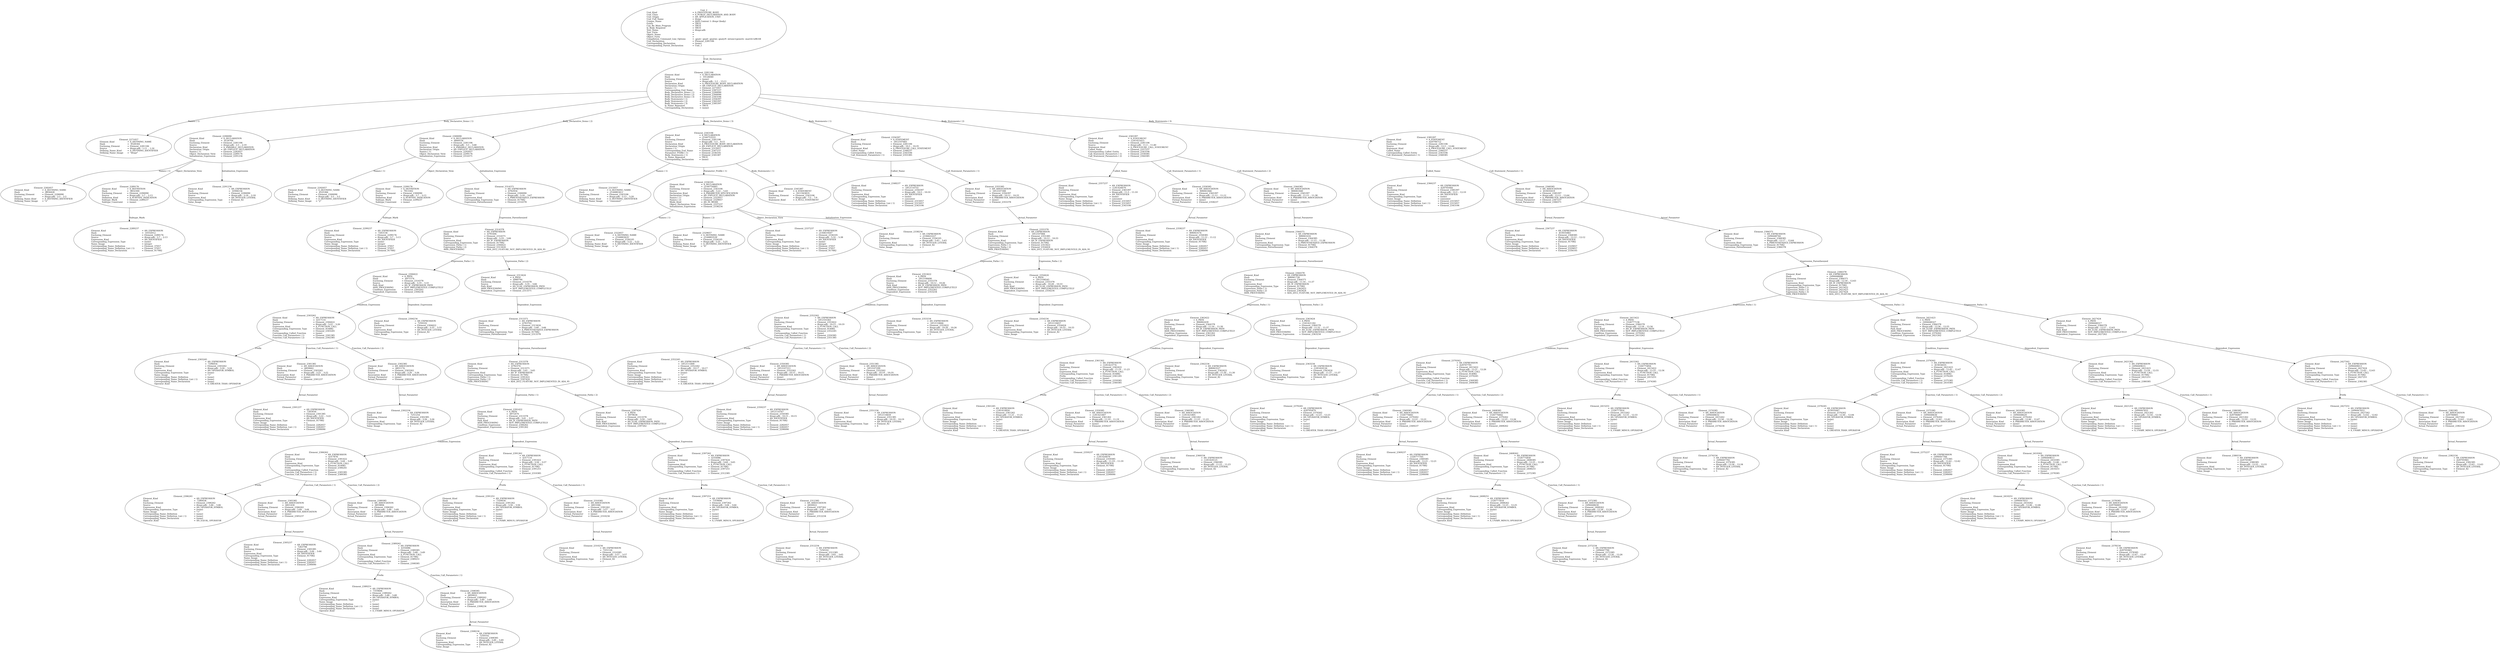 digraph "ifexpr.adt" {
  Unit_2 -> Element_2281106
      [ label=Unit_Declaration ];
  Unit_2
      [ label=<<TABLE BORDER="0" CELLBORDER="0" CELLSPACING="0" CELLPADDING="0"> 
          <TR><TD COLSPAN="3">Unit_2</TD></TR>
          <TR><TD ALIGN="LEFT">Unit_Kind   </TD><TD> = </TD><TD ALIGN="LEFT">A_PROCEDURE_BODY</TD></TR>
          <TR><TD ALIGN="LEFT">Unit_Class   </TD><TD> = </TD><TD ALIGN="LEFT">A_PUBLIC_DECLARATION_AND_BODY</TD></TR>
          <TR><TD ALIGN="LEFT">Unit_Origin   </TD><TD> = </TD><TD ALIGN="LEFT">AN_APPLICATION_UNIT</TD></TR>
          <TR><TD ALIGN="LEFT">Unit_Full_Name    </TD><TD> = </TD><TD ALIGN="LEFT">ifexpr</TD></TR>
          <TR><TD ALIGN="LEFT">Unique_Name   </TD><TD> = </TD><TD ALIGN="LEFT">ASIS Context 1: ifexpr (body)</TD></TR>
          <TR><TD ALIGN="LEFT">Exists  </TD><TD> = </TD><TD ALIGN="LEFT">TRUE</TD></TR>
          <TR><TD ALIGN="LEFT">Can_Be_Main_Program     </TD><TD> = </TD><TD ALIGN="LEFT">TRUE</TD></TR>
          <TR><TD ALIGN="LEFT">Is_Body_Required     </TD><TD> = </TD><TD ALIGN="LEFT">TRUE</TD></TR>
          <TR><TD ALIGN="LEFT">Text_Name   </TD><TD> = </TD><TD ALIGN="LEFT">ifexpr.adb</TD></TR>
          <TR><TD ALIGN="LEFT">Text_Form   </TD><TD> = </TD><TD ALIGN="LEFT"></TD></TR>
          <TR><TD ALIGN="LEFT">Object_Name   </TD><TD> = </TD><TD ALIGN="LEFT"></TD></TR>
          <TR><TD ALIGN="LEFT">Object_Form   </TD><TD> = </TD><TD ALIGN="LEFT"></TD></TR>
          <TR><TD ALIGN="LEFT">Compilation_Command_Line_Options         </TD><TD> = </TD><TD ALIGN="LEFT">-gnatc -gnatt -gnatws -gnatyN -mtune=generic -march=x86-64</TD></TR>
          <TR><TD ALIGN="LEFT">Unit_Declaration     </TD><TD> = </TD><TD ALIGN="LEFT">Element_2281106</TD></TR>
          <TR><TD ALIGN="LEFT">Corresponding_Declaration       </TD><TD> = </TD><TD ALIGN="LEFT">(none)</TD></TR>
          <TR><TD ALIGN="LEFT">Corresponding_Parent_Declaration         </TD><TD> = </TD><TD ALIGN="LEFT">Unit_1</TD></TR>
          </TABLE>> ];
  Element_2281106 -> Element_2271057
      [ label="Names ( 1)" ];
  Element_2281106 -> Element_2290090
      [ label="Body_Declarative_Items ( 1)" ];
  Element_2281106 -> Element_2300090
      [ label="Body_Declarative_Items ( 2)" ];
  Element_2281106 -> Element_2343106
      [ label="Body_Declarative_Items ( 3)" ];
  Element_2281106 -> Element_2356397
      [ label="Body_Statements ( 1)" ];
  Element_2281106 -> Element_2365397
      [ label="Body_Statements ( 2)" ];
  Element_2281106 -> Element_2385397
      [ label="Body_Statements ( 3)" ];
  Element_2281106
      [ label=<<TABLE BORDER="0" CELLBORDER="0" CELLSPACING="0" CELLPADDING="0"> 
          <TR><TD COLSPAN="3">Element_2281106</TD></TR>
          <TR><TD ALIGN="LEFT">Element_Kind    </TD><TD> = </TD><TD ALIGN="LEFT">A_DECLARATION</TD></TR>
          <TR><TD ALIGN="LEFT">Hash  </TD><TD> = </TD><TD ALIGN="LEFT"> 10126040</TD></TR>
          <TR><TD ALIGN="LEFT">Enclosing_Element     </TD><TD> = </TD><TD ALIGN="LEFT">(none)</TD></TR>
          <TR><TD ALIGN="LEFT">Source  </TD><TD> = </TD><TD ALIGN="LEFT">ifexpr.adb - 1:1 .. 13:11</TD></TR>
          <TR><TD ALIGN="LEFT">Declaration_Kind     </TD><TD> = </TD><TD ALIGN="LEFT">A_PROCEDURE_BODY_DECLARATION</TD></TR>
          <TR><TD ALIGN="LEFT">Declaration_Origin     </TD><TD> = </TD><TD ALIGN="LEFT">AN_EXPLICIT_DECLARATION</TD></TR>
          <TR><TD ALIGN="LEFT">Names ( 1)   </TD><TD> = </TD><TD ALIGN="LEFT">Element_2271057</TD></TR>
          <TR><TD ALIGN="LEFT">Corresponding_End_Name      </TD><TD> = </TD><TD ALIGN="LEFT">Element_2387237</TD></TR>
          <TR><TD ALIGN="LEFT">Body_Declarative_Items ( 1)       </TD><TD> = </TD><TD ALIGN="LEFT">Element_2290090</TD></TR>
          <TR><TD ALIGN="LEFT">Body_Declarative_Items ( 2)       </TD><TD> = </TD><TD ALIGN="LEFT">Element_2300090</TD></TR>
          <TR><TD ALIGN="LEFT">Body_Declarative_Items ( 3)       </TD><TD> = </TD><TD ALIGN="LEFT">Element_2343106</TD></TR>
          <TR><TD ALIGN="LEFT">Body_Statements ( 1)      </TD><TD> = </TD><TD ALIGN="LEFT">Element_2356397</TD></TR>
          <TR><TD ALIGN="LEFT">Body_Statements ( 2)      </TD><TD> = </TD><TD ALIGN="LEFT">Element_2365397</TD></TR>
          <TR><TD ALIGN="LEFT">Body_Statements ( 3)      </TD><TD> = </TD><TD ALIGN="LEFT">Element_2385397</TD></TR>
          <TR><TD ALIGN="LEFT">Is_Name_Repeated     </TD><TD> = </TD><TD ALIGN="LEFT">TRUE</TD></TR>
          <TR><TD ALIGN="LEFT">Corresponding_Declaration       </TD><TD> = </TD><TD ALIGN="LEFT">(none)</TD></TR>
          </TABLE>> ];
  Element_2271057
      [ label=<<TABLE BORDER="0" CELLBORDER="0" CELLSPACING="0" CELLPADDING="0"> 
          <TR><TD COLSPAN="3">Element_2271057</TD></TR>
          <TR><TD ALIGN="LEFT">Element_Kind    </TD><TD> = </TD><TD ALIGN="LEFT">A_DEFINING_NAME</TD></TR>
          <TR><TD ALIGN="LEFT">Hash  </TD><TD> = </TD><TD ALIGN="LEFT"> 9328344</TD></TR>
          <TR><TD ALIGN="LEFT">Enclosing_Element     </TD><TD> = </TD><TD ALIGN="LEFT">Element_2281106</TD></TR>
          <TR><TD ALIGN="LEFT">Source  </TD><TD> = </TD><TD ALIGN="LEFT">ifexpr.adb - 1:11 .. 1:16</TD></TR>
          <TR><TD ALIGN="LEFT">Defining_Name_Kind     </TD><TD> = </TD><TD ALIGN="LEFT">A_DEFINING_IDENTIFIER</TD></TR>
          <TR><TD ALIGN="LEFT">Defining_Name_Image     </TD><TD> = </TD><TD ALIGN="LEFT">"ifexpr"</TD></TR>
          </TABLE>> ];
  Element_2290090 -> Element_2282057
      [ label="Names ( 1)" ];
  Element_2290090 -> Element_2289176
      [ label=Object_Declaration_View ];
  Element_2290090 -> Element_2291234
      [ label=Initialization_Expression ];
  Element_2290090
      [ label=<<TABLE BORDER="0" CELLBORDER="0" CELLSPACING="0" CELLPADDING="0"> 
          <TR><TD COLSPAN="3">Element_2290090</TD></TR>
          <TR><TD ALIGN="LEFT">Element_Kind    </TD><TD> = </TD><TD ALIGN="LEFT">A_DECLARATION</TD></TR>
          <TR><TD ALIGN="LEFT">Hash  </TD><TD> = </TD><TD ALIGN="LEFT"> 9126764</TD></TR>
          <TR><TD ALIGN="LEFT">Enclosing_Element     </TD><TD> = </TD><TD ALIGN="LEFT">Element_2281106</TD></TR>
          <TR><TD ALIGN="LEFT">Source  </TD><TD> = </TD><TD ALIGN="LEFT">ifexpr.adb - 2:3 .. 2:19</TD></TR>
          <TR><TD ALIGN="LEFT">Declaration_Kind     </TD><TD> = </TD><TD ALIGN="LEFT">A_VARIABLE_DECLARATION</TD></TR>
          <TR><TD ALIGN="LEFT">Declaration_Origin     </TD><TD> = </TD><TD ALIGN="LEFT">AN_EXPLICIT_DECLARATION</TD></TR>
          <TR><TD ALIGN="LEFT">Names ( 1)   </TD><TD> = </TD><TD ALIGN="LEFT">Element_2282057</TD></TR>
          <TR><TD ALIGN="LEFT">Object_Declaration_View      </TD><TD> = </TD><TD ALIGN="LEFT">Element_2289176</TD></TR>
          <TR><TD ALIGN="LEFT">Initialization_Expression       </TD><TD> = </TD><TD ALIGN="LEFT">Element_2291234</TD></TR>
          </TABLE>> ];
  Element_2282057
      [ label=<<TABLE BORDER="0" CELLBORDER="0" CELLSPACING="0" CELLPADDING="0"> 
          <TR><TD COLSPAN="3">Element_2282057</TD></TR>
          <TR><TD ALIGN="LEFT">Element_Kind    </TD><TD> = </TD><TD ALIGN="LEFT">A_DEFINING_NAME</TD></TR>
          <TR><TD ALIGN="LEFT">Hash  </TD><TD> = </TD><TD ALIGN="LEFT"> 8856428</TD></TR>
          <TR><TD ALIGN="LEFT">Enclosing_Element     </TD><TD> = </TD><TD ALIGN="LEFT">Element_2290090</TD></TR>
          <TR><TD ALIGN="LEFT">Source  </TD><TD> = </TD><TD ALIGN="LEFT">ifexpr.adb - 2:3 .. 2:3</TD></TR>
          <TR><TD ALIGN="LEFT">Defining_Name_Kind     </TD><TD> = </TD><TD ALIGN="LEFT">A_DEFINING_IDENTIFIER</TD></TR>
          <TR><TD ALIGN="LEFT">Defining_Name_Image     </TD><TD> = </TD><TD ALIGN="LEFT">"x"</TD></TR>
          </TABLE>> ];
  Element_2289176 -> Element_2289237
      [ label=Subtype_Mark ];
  Element_2289176
      [ label=<<TABLE BORDER="0" CELLBORDER="0" CELLSPACING="0" CELLPADDING="0"> 
          <TR><TD COLSPAN="3">Element_2289176</TD></TR>
          <TR><TD ALIGN="LEFT">Element_Kind    </TD><TD> = </TD><TD ALIGN="LEFT">A_DEFINITION</TD></TR>
          <TR><TD ALIGN="LEFT">Hash  </TD><TD> = </TD><TD ALIGN="LEFT"> 9832300</TD></TR>
          <TR><TD ALIGN="LEFT">Enclosing_Element     </TD><TD> = </TD><TD ALIGN="LEFT">Element_2290090</TD></TR>
          <TR><TD ALIGN="LEFT">Source  </TD><TD> = </TD><TD ALIGN="LEFT">ifexpr.adb - 2:7 .. 2:13</TD></TR>
          <TR><TD ALIGN="LEFT">Definition_Kind    </TD><TD> = </TD><TD ALIGN="LEFT">A_SUBTYPE_INDICATION</TD></TR>
          <TR><TD ALIGN="LEFT">Subtype_Mark    </TD><TD> = </TD><TD ALIGN="LEFT">Element_2289237</TD></TR>
          <TR><TD ALIGN="LEFT">Subtype_Constraint     </TD><TD> = </TD><TD ALIGN="LEFT">(none)</TD></TR>
          </TABLE>> ];
  Element_2289237
      [ label=<<TABLE BORDER="0" CELLBORDER="0" CELLSPACING="0" CELLPADDING="0"> 
          <TR><TD COLSPAN="3">Element_2289237</TD></TR>
          <TR><TD ALIGN="LEFT">Element_Kind    </TD><TD> = </TD><TD ALIGN="LEFT">AN_EXPRESSION</TD></TR>
          <TR><TD ALIGN="LEFT">Hash  </TD><TD> = </TD><TD ALIGN="LEFT"> 10332012</TD></TR>
          <TR><TD ALIGN="LEFT">Enclosing_Element     </TD><TD> = </TD><TD ALIGN="LEFT">Element_2289176</TD></TR>
          <TR><TD ALIGN="LEFT">Source  </TD><TD> = </TD><TD ALIGN="LEFT">ifexpr.adb - 2:7 .. 2:13</TD></TR>
          <TR><TD ALIGN="LEFT">Expression_Kind    </TD><TD> = </TD><TD ALIGN="LEFT">AN_IDENTIFIER</TD></TR>
          <TR><TD ALIGN="LEFT">Corresponding_Expression_Type        </TD><TD> = </TD><TD ALIGN="LEFT">(none)</TD></TR>
          <TR><TD ALIGN="LEFT">Name_Image   </TD><TD> = </TD><TD ALIGN="LEFT">integer</TD></TR>
          <TR><TD ALIGN="LEFT">Corresponding_Name_Definition        </TD><TD> = </TD><TD ALIGN="LEFT">Element_37057</TD></TR>
          <TR><TD ALIGN="LEFT">Corresponding_Name_Definition_List ( 1)          </TD><TD> = </TD><TD ALIGN="LEFT">Element_37057</TD></TR>
          <TR><TD ALIGN="LEFT">Corresponding_Name_Declaration        </TD><TD> = </TD><TD ALIGN="LEFT">Element_917082</TD></TR>
          </TABLE>> ];
  Element_2291234
      [ label=<<TABLE BORDER="0" CELLBORDER="0" CELLSPACING="0" CELLPADDING="0"> 
          <TR><TD COLSPAN="3">Element_2291234</TD></TR>
          <TR><TD ALIGN="LEFT">Element_Kind    </TD><TD> = </TD><TD ALIGN="LEFT">AN_EXPRESSION</TD></TR>
          <TR><TD ALIGN="LEFT">Hash  </TD><TD> = </TD><TD ALIGN="LEFT"> 10306156</TD></TR>
          <TR><TD ALIGN="LEFT">Enclosing_Element     </TD><TD> = </TD><TD ALIGN="LEFT">Element_2290090</TD></TR>
          <TR><TD ALIGN="LEFT">Source  </TD><TD> = </TD><TD ALIGN="LEFT">ifexpr.adb - 2:18 .. 2:18</TD></TR>
          <TR><TD ALIGN="LEFT">Expression_Kind    </TD><TD> = </TD><TD ALIGN="LEFT">AN_INTEGER_LITERAL</TD></TR>
          <TR><TD ALIGN="LEFT">Corresponding_Expression_Type        </TD><TD> = </TD><TD ALIGN="LEFT">Element_82</TD></TR>
          <TR><TD ALIGN="LEFT">Value_Image   </TD><TD> = </TD><TD ALIGN="LEFT">0</TD></TR>
          </TABLE>> ];
  Element_2300090 -> Element_2292057
      [ label="Names ( 1)" ];
  Element_2300090 -> Element_2299176
      [ label=Object_Declaration_View ];
  Element_2300090 -> Element_2314371
      [ label=Initialization_Expression ];
  Element_2300090
      [ label=<<TABLE BORDER="0" CELLBORDER="0" CELLSPACING="0" CELLPADDING="0"> 
          <TR><TD COLSPAN="3">Element_2300090</TD></TR>
          <TR><TD ALIGN="LEFT">Element_Kind    </TD><TD> = </TD><TD ALIGN="LEFT">A_DECLARATION</TD></TR>
          <TR><TD ALIGN="LEFT">Hash  </TD><TD> = </TD><TD ALIGN="LEFT"> 6660534</TD></TR>
          <TR><TD ALIGN="LEFT">Enclosing_Element     </TD><TD> = </TD><TD ALIGN="LEFT">Element_2281106</TD></TR>
          <TR><TD ALIGN="LEFT">Source  </TD><TD> = </TD><TD ALIGN="LEFT">ifexpr.adb - 3:3 .. 3:68</TD></TR>
          <TR><TD ALIGN="LEFT">Declaration_Kind     </TD><TD> = </TD><TD ALIGN="LEFT">A_VARIABLE_DECLARATION</TD></TR>
          <TR><TD ALIGN="LEFT">Declaration_Origin     </TD><TD> = </TD><TD ALIGN="LEFT">AN_EXPLICIT_DECLARATION</TD></TR>
          <TR><TD ALIGN="LEFT">Names ( 1)   </TD><TD> = </TD><TD ALIGN="LEFT">Element_2292057</TD></TR>
          <TR><TD ALIGN="LEFT">Object_Declaration_View      </TD><TD> = </TD><TD ALIGN="LEFT">Element_2299176</TD></TR>
          <TR><TD ALIGN="LEFT">Initialization_Expression       </TD><TD> = </TD><TD ALIGN="LEFT">Element_2314371</TD></TR>
          </TABLE>> ];
  Element_2292057
      [ label=<<TABLE BORDER="0" CELLBORDER="0" CELLSPACING="0" CELLPADDING="0"> 
          <TR><TD COLSPAN="3">Element_2292057</TD></TR>
          <TR><TD ALIGN="LEFT">Element_Kind    </TD><TD> = </TD><TD ALIGN="LEFT">A_DEFINING_NAME</TD></TR>
          <TR><TD ALIGN="LEFT">Hash  </TD><TD> = </TD><TD ALIGN="LEFT"> 6525366</TD></TR>
          <TR><TD ALIGN="LEFT">Enclosing_Element     </TD><TD> = </TD><TD ALIGN="LEFT">Element_2300090</TD></TR>
          <TR><TD ALIGN="LEFT">Source  </TD><TD> = </TD><TD ALIGN="LEFT">ifexpr.adb - 3:3 .. 3:3</TD></TR>
          <TR><TD ALIGN="LEFT">Defining_Name_Kind     </TD><TD> = </TD><TD ALIGN="LEFT">A_DEFINING_IDENTIFIER</TD></TR>
          <TR><TD ALIGN="LEFT">Defining_Name_Image     </TD><TD> = </TD><TD ALIGN="LEFT">"y"</TD></TR>
          </TABLE>> ];
  Element_2299176 -> Element_2299237
      [ label=Subtype_Mark ];
  Element_2299176
      [ label=<<TABLE BORDER="0" CELLBORDER="0" CELLSPACING="0" CELLPADDING="0"> 
          <TR><TD COLSPAN="3">Element_2299176</TD></TR>
          <TR><TD ALIGN="LEFT">Element_Kind    </TD><TD> = </TD><TD ALIGN="LEFT">A_DEFINITION</TD></TR>
          <TR><TD ALIGN="LEFT">Hash  </TD><TD> = </TD><TD ALIGN="LEFT"> 7013302</TD></TR>
          <TR><TD ALIGN="LEFT">Enclosing_Element     </TD><TD> = </TD><TD ALIGN="LEFT">Element_2300090</TD></TR>
          <TR><TD ALIGN="LEFT">Source  </TD><TD> = </TD><TD ALIGN="LEFT">ifexpr.adb - 3:7 .. 3:13</TD></TR>
          <TR><TD ALIGN="LEFT">Definition_Kind    </TD><TD> = </TD><TD ALIGN="LEFT">A_SUBTYPE_INDICATION</TD></TR>
          <TR><TD ALIGN="LEFT">Subtype_Mark    </TD><TD> = </TD><TD ALIGN="LEFT">Element_2299237</TD></TR>
          <TR><TD ALIGN="LEFT">Subtype_Constraint     </TD><TD> = </TD><TD ALIGN="LEFT">(none)</TD></TR>
          </TABLE>> ];
  Element_2299237
      [ label=<<TABLE BORDER="0" CELLBORDER="0" CELLSPACING="0" CELLPADDING="0"> 
          <TR><TD COLSPAN="3">Element_2299237</TD></TR>
          <TR><TD ALIGN="LEFT">Element_Kind    </TD><TD> = </TD><TD ALIGN="LEFT">AN_EXPRESSION</TD></TR>
          <TR><TD ALIGN="LEFT">Hash  </TD><TD> = </TD><TD ALIGN="LEFT"> 7263158</TD></TR>
          <TR><TD ALIGN="LEFT">Enclosing_Element     </TD><TD> = </TD><TD ALIGN="LEFT">Element_2299176</TD></TR>
          <TR><TD ALIGN="LEFT">Source  </TD><TD> = </TD><TD ALIGN="LEFT">ifexpr.adb - 3:7 .. 3:13</TD></TR>
          <TR><TD ALIGN="LEFT">Expression_Kind    </TD><TD> = </TD><TD ALIGN="LEFT">AN_IDENTIFIER</TD></TR>
          <TR><TD ALIGN="LEFT">Corresponding_Expression_Type        </TD><TD> = </TD><TD ALIGN="LEFT">(none)</TD></TR>
          <TR><TD ALIGN="LEFT">Name_Image   </TD><TD> = </TD><TD ALIGN="LEFT">integer</TD></TR>
          <TR><TD ALIGN="LEFT">Corresponding_Name_Definition        </TD><TD> = </TD><TD ALIGN="LEFT">Element_37057</TD></TR>
          <TR><TD ALIGN="LEFT">Corresponding_Name_Definition_List ( 1)          </TD><TD> = </TD><TD ALIGN="LEFT">Element_37057</TD></TR>
          <TR><TD ALIGN="LEFT">Corresponding_Name_Declaration        </TD><TD> = </TD><TD ALIGN="LEFT">Element_917082</TD></TR>
          </TABLE>> ];
  Element_2314371 -> Element_2314378
      [ label=Expression_Parenthesized ];
  Element_2314371
      [ label=<<TABLE BORDER="0" CELLBORDER="0" CELLSPACING="0" CELLPADDING="0"> 
          <TR><TD COLSPAN="3">Element_2314371</TD></TR>
          <TR><TD ALIGN="LEFT">Element_Kind    </TD><TD> = </TD><TD ALIGN="LEFT">AN_EXPRESSION</TD></TR>
          <TR><TD ALIGN="LEFT">Hash  </TD><TD> = </TD><TD ALIGN="LEFT"> 6762934</TD></TR>
          <TR><TD ALIGN="LEFT">Enclosing_Element     </TD><TD> = </TD><TD ALIGN="LEFT">Element_2300090</TD></TR>
          <TR><TD ALIGN="LEFT">Source  </TD><TD> = </TD><TD ALIGN="LEFT">ifexpr.adb - 3:18 .. 3:67</TD></TR>
          <TR><TD ALIGN="LEFT">Expression_Kind    </TD><TD> = </TD><TD ALIGN="LEFT">A_PARENTHESIZED_EXPRESSION</TD></TR>
          <TR><TD ALIGN="LEFT">Corresponding_Expression_Type        </TD><TD> = </TD><TD ALIGN="LEFT">Element_917082</TD></TR>
          <TR><TD ALIGN="LEFT">Expression_Parenthesized       </TD><TD> = </TD><TD ALIGN="LEFT">Element_2314378</TD></TR>
          </TABLE>> ];
  Element_2314378 -> Element_2304422
      [ label="Expression_Paths ( 1)" ];
  Element_2314378 -> Element_2313424
      [ label="Expression_Paths ( 2)" ];
  Element_2314378
      [ label=<<TABLE BORDER="0" CELLBORDER="0" CELLSPACING="0" CELLPADDING="0"> 
          <TR><TD COLSPAN="3">Element_2314378</TD></TR>
          <TR><TD ALIGN="LEFT">Element_Kind    </TD><TD> = </TD><TD ALIGN="LEFT">AN_EXPRESSION</TD></TR>
          <TR><TD ALIGN="LEFT">Hash  </TD><TD> = </TD><TD ALIGN="LEFT"> 6791606</TD></TR>
          <TR><TD ALIGN="LEFT">Enclosing_Element     </TD><TD> = </TD><TD ALIGN="LEFT">Element_2314371</TD></TR>
          <TR><TD ALIGN="LEFT">Source  </TD><TD> = </TD><TD ALIGN="LEFT">ifexpr.adb - 3:19 .. 3:66</TD></TR>
          <TR><TD ALIGN="LEFT">Expression_Kind    </TD><TD> = </TD><TD ALIGN="LEFT">AN_IF_EXPRESSION</TD></TR>
          <TR><TD ALIGN="LEFT">Corresponding_Expression_Type        </TD><TD> = </TD><TD ALIGN="LEFT">Element_917082</TD></TR>
          <TR><TD ALIGN="LEFT">Expression_Paths ( 1)      </TD><TD> = </TD><TD ALIGN="LEFT">Element_2304422</TD></TR>
          <TR><TD ALIGN="LEFT">Expression_Paths ( 2)      </TD><TD> = </TD><TD ALIGN="LEFT">Element_2313424</TD></TR>
          <TR><TD ALIGN="LEFT">ASIS_PROCESSING    </TD><TD> = </TD><TD ALIGN="LEFT">ADA_2012_FEATURE_NOT_IMPLEMENTED_IN_ADA_95</TD></TR>
          </TABLE>> ];
  Element_2304422 -> Element_2303262
      [ label=Condition_Expression ];
  Element_2304422 -> Element_2304234
      [ label=Dependent_Expression ];
  Element_2304422
      [ label=<<TABLE BORDER="0" CELLBORDER="0" CELLSPACING="0" CELLPADDING="0"> 
          <TR><TD COLSPAN="3">Element_2304422</TD></TR>
          <TR><TD ALIGN="LEFT">Element_Kind    </TD><TD> = </TD><TD ALIGN="LEFT">A_PATH</TD></TR>
          <TR><TD ALIGN="LEFT">Hash  </TD><TD> = </TD><TD ALIGN="LEFT"> 6971574</TD></TR>
          <TR><TD ALIGN="LEFT">Enclosing_Element     </TD><TD> = </TD><TD ALIGN="LEFT">Element_2314378</TD></TR>
          <TR><TD ALIGN="LEFT">Source  </TD><TD> = </TD><TD ALIGN="LEFT">ifexpr.adb - 3:19 .. 3:33</TD></TR>
          <TR><TD ALIGN="LEFT">Path_Kind   </TD><TD> = </TD><TD ALIGN="LEFT">AN_IF_EXPRESSION_PATH</TD></TR>
          <TR><TD ALIGN="LEFT">ASIS_PROCESSING    </TD><TD> = </TD><TD ALIGN="LEFT">NOT_IMPLEMENTED_COMPLETELY</TD></TR>
          <TR><TD ALIGN="LEFT">Condition_Expression      </TD><TD> = </TD><TD ALIGN="LEFT">Element_2303262</TD></TR>
          <TR><TD ALIGN="LEFT">Dependent_Expression      </TD><TD> = </TD><TD ALIGN="LEFT">Element_2304234</TD></TR>
          </TABLE>> ];
  Element_2303262 -> Element_2303245
      [ label=Prefix ];
  Element_2303262 -> Element_2301385
      [ label="Function_Call_Parameters ( 1)" ];
  Element_2303262 -> Element_2302385
      [ label="Function_Call_Parameters ( 2)" ];
  Element_2303262
      [ label=<<TABLE BORDER="0" CELLBORDER="0" CELLSPACING="0" CELLPADDING="0"> 
          <TR><TD COLSPAN="3">Element_2303262</TD></TR>
          <TR><TD ALIGN="LEFT">Element_Kind    </TD><TD> = </TD><TD ALIGN="LEFT">AN_EXPRESSION</TD></TR>
          <TR><TD ALIGN="LEFT">Hash  </TD><TD> = </TD><TD ALIGN="LEFT"> 6317110</TD></TR>
          <TR><TD ALIGN="LEFT">Enclosing_Element     </TD><TD> = </TD><TD ALIGN="LEFT">Element_2304422</TD></TR>
          <TR><TD ALIGN="LEFT">Source  </TD><TD> = </TD><TD ALIGN="LEFT">ifexpr.adb - 3:22 .. 3:26</TD></TR>
          <TR><TD ALIGN="LEFT">Expression_Kind    </TD><TD> = </TD><TD ALIGN="LEFT">A_FUNCTION_CALL</TD></TR>
          <TR><TD ALIGN="LEFT">Corresponding_Expression_Type        </TD><TD> = </TD><TD ALIGN="LEFT">Element_914082</TD></TR>
          <TR><TD ALIGN="LEFT">Prefix  </TD><TD> = </TD><TD ALIGN="LEFT">Element_2303245</TD></TR>
          <TR><TD ALIGN="LEFT">Corresponding_Called_Function        </TD><TD> = </TD><TD ALIGN="LEFT">(none)</TD></TR>
          <TR><TD ALIGN="LEFT">Function_Call_Parameters ( 1)        </TD><TD> = </TD><TD ALIGN="LEFT">Element_2301385</TD></TR>
          <TR><TD ALIGN="LEFT">Function_Call_Parameters ( 2)        </TD><TD> = </TD><TD ALIGN="LEFT">Element_2302385</TD></TR>
          </TABLE>> ];
  Element_2301385 -> Element_2301237
      [ label=Actual_Parameter ];
  Element_2301385
      [ label=<<TABLE BORDER="0" CELLBORDER="0" CELLSPACING="0" CELLPADDING="0"> 
          <TR><TD COLSPAN="3">Element_2301385</TD></TR>
          <TR><TD ALIGN="LEFT">Element_Kind    </TD><TD> = </TD><TD ALIGN="LEFT">AN_ASSOCIATION</TD></TR>
          <TR><TD ALIGN="LEFT">Hash  </TD><TD> = </TD><TD ALIGN="LEFT"> 6820662</TD></TR>
          <TR><TD ALIGN="LEFT">Enclosing_Element     </TD><TD> = </TD><TD ALIGN="LEFT">Element_2303262</TD></TR>
          <TR><TD ALIGN="LEFT">Source  </TD><TD> = </TD><TD ALIGN="LEFT">ifexpr.adb - 3:22 .. 3:22</TD></TR>
          <TR><TD ALIGN="LEFT">Association_Kind     </TD><TD> = </TD><TD ALIGN="LEFT">A_PARAMETER_ASSOCIATION</TD></TR>
          <TR><TD ALIGN="LEFT">Formal_Parameter     </TD><TD> = </TD><TD ALIGN="LEFT">(none)</TD></TR>
          <TR><TD ALIGN="LEFT">Actual_Parameter     </TD><TD> = </TD><TD ALIGN="LEFT">Element_2301237</TD></TR>
          </TABLE>> ];
  Element_2301237
      [ label=<<TABLE BORDER="0" CELLBORDER="0" CELLSPACING="0" CELLPADDING="0"> 
          <TR><TD COLSPAN="3">Element_2301237</TD></TR>
          <TR><TD ALIGN="LEFT">Element_Kind    </TD><TD> = </TD><TD ALIGN="LEFT">AN_EXPRESSION</TD></TR>
          <TR><TD ALIGN="LEFT">Hash  </TD><TD> = </TD><TD ALIGN="LEFT"> 7263030</TD></TR>
          <TR><TD ALIGN="LEFT">Enclosing_Element     </TD><TD> = </TD><TD ALIGN="LEFT">Element_2301385</TD></TR>
          <TR><TD ALIGN="LEFT">Source  </TD><TD> = </TD><TD ALIGN="LEFT">ifexpr.adb - 3:22 .. 3:22</TD></TR>
          <TR><TD ALIGN="LEFT">Expression_Kind    </TD><TD> = </TD><TD ALIGN="LEFT">AN_IDENTIFIER</TD></TR>
          <TR><TD ALIGN="LEFT">Corresponding_Expression_Type        </TD><TD> = </TD><TD ALIGN="LEFT">Element_917082</TD></TR>
          <TR><TD ALIGN="LEFT">Name_Image   </TD><TD> = </TD><TD ALIGN="LEFT">x</TD></TR>
          <TR><TD ALIGN="LEFT">Corresponding_Name_Definition        </TD><TD> = </TD><TD ALIGN="LEFT">Element_2282057</TD></TR>
          <TR><TD ALIGN="LEFT">Corresponding_Name_Definition_List ( 1)          </TD><TD> = </TD><TD ALIGN="LEFT">Element_2282057</TD></TR>
          <TR><TD ALIGN="LEFT">Corresponding_Name_Declaration        </TD><TD> = </TD><TD ALIGN="LEFT">Element_2290090</TD></TR>
          </TABLE>> ];
  Element_2303245
      [ label=<<TABLE BORDER="0" CELLBORDER="0" CELLSPACING="0" CELLPADDING="0"> 
          <TR><TD COLSPAN="3">Element_2303245</TD></TR>
          <TR><TD ALIGN="LEFT">Element_Kind    </TD><TD> = </TD><TD ALIGN="LEFT">AN_EXPRESSION</TD></TR>
          <TR><TD ALIGN="LEFT">Hash  </TD><TD> = </TD><TD ALIGN="LEFT"> 7296054</TD></TR>
          <TR><TD ALIGN="LEFT">Enclosing_Element     </TD><TD> = </TD><TD ALIGN="LEFT">Element_2303262</TD></TR>
          <TR><TD ALIGN="LEFT">Source  </TD><TD> = </TD><TD ALIGN="LEFT">ifexpr.adb - 3:24 .. 3:24</TD></TR>
          <TR><TD ALIGN="LEFT">Expression_Kind    </TD><TD> = </TD><TD ALIGN="LEFT">AN_OPERATOR_SYMBOL</TD></TR>
          <TR><TD ALIGN="LEFT">Corresponding_Expression_Type        </TD><TD> = </TD><TD ALIGN="LEFT">(none)</TD></TR>
          <TR><TD ALIGN="LEFT">Name_Image   </TD><TD> = </TD><TD ALIGN="LEFT">"&gt;"</TD></TR>
          <TR><TD ALIGN="LEFT">Corresponding_Name_Definition        </TD><TD> = </TD><TD ALIGN="LEFT">(none)</TD></TR>
          <TR><TD ALIGN="LEFT">Corresponding_Name_Definition_List ( 1)          </TD><TD> = </TD><TD ALIGN="LEFT">(none)</TD></TR>
          <TR><TD ALIGN="LEFT">Corresponding_Name_Declaration        </TD><TD> = </TD><TD ALIGN="LEFT">(none)</TD></TR>
          <TR><TD ALIGN="LEFT">Operator_Kind    </TD><TD> = </TD><TD ALIGN="LEFT">A_GREATER_THAN_OPERATOR</TD></TR>
          </TABLE>> ];
  Element_2302385 -> Element_2302234
      [ label=Actual_Parameter ];
  Element_2302385
      [ label=<<TABLE BORDER="0" CELLBORDER="0" CELLSPACING="0" CELLPADDING="0"> 
          <TR><TD COLSPAN="3">Element_2302385</TD></TR>
          <TR><TD ALIGN="LEFT">Element_Kind    </TD><TD> = </TD><TD ALIGN="LEFT">AN_ASSOCIATION</TD></TR>
          <TR><TD ALIGN="LEFT">Hash  </TD><TD> = </TD><TD ALIGN="LEFT"> 6821174</TD></TR>
          <TR><TD ALIGN="LEFT">Enclosing_Element     </TD><TD> = </TD><TD ALIGN="LEFT">Element_2303262</TD></TR>
          <TR><TD ALIGN="LEFT">Source  </TD><TD> = </TD><TD ALIGN="LEFT">ifexpr.adb - 3:26 .. 3:26</TD></TR>
          <TR><TD ALIGN="LEFT">Association_Kind     </TD><TD> = </TD><TD ALIGN="LEFT">A_PARAMETER_ASSOCIATION</TD></TR>
          <TR><TD ALIGN="LEFT">Formal_Parameter     </TD><TD> = </TD><TD ALIGN="LEFT">(none)</TD></TR>
          <TR><TD ALIGN="LEFT">Actual_Parameter     </TD><TD> = </TD><TD ALIGN="LEFT">Element_2302234</TD></TR>
          </TABLE>> ];
  Element_2302234
      [ label=<<TABLE BORDER="0" CELLBORDER="0" CELLSPACING="0" CELLPADDING="0"> 
          <TR><TD COLSPAN="3">Element_2302234</TD></TR>
          <TR><TD ALIGN="LEFT">Element_Kind    </TD><TD> = </TD><TD ALIGN="LEFT">AN_EXPRESSION</TD></TR>
          <TR><TD ALIGN="LEFT">Hash  </TD><TD> = </TD><TD ALIGN="LEFT"> 7251254</TD></TR>
          <TR><TD ALIGN="LEFT">Enclosing_Element     </TD><TD> = </TD><TD ALIGN="LEFT">Element_2302385</TD></TR>
          <TR><TD ALIGN="LEFT">Source  </TD><TD> = </TD><TD ALIGN="LEFT">ifexpr.adb - 3:26 .. 3:26</TD></TR>
          <TR><TD ALIGN="LEFT">Expression_Kind    </TD><TD> = </TD><TD ALIGN="LEFT">AN_INTEGER_LITERAL</TD></TR>
          <TR><TD ALIGN="LEFT">Corresponding_Expression_Type        </TD><TD> = </TD><TD ALIGN="LEFT">Element_82</TD></TR>
          <TR><TD ALIGN="LEFT">Value_Image   </TD><TD> = </TD><TD ALIGN="LEFT">1</TD></TR>
          </TABLE>> ];
  Element_2304234
      [ label=<<TABLE BORDER="0" CELLBORDER="0" CELLSPACING="0" CELLPADDING="0"> 
          <TR><TD COLSPAN="3">Element_2304234</TD></TR>
          <TR><TD ALIGN="LEFT">Element_Kind    </TD><TD> = </TD><TD ALIGN="LEFT">AN_EXPRESSION</TD></TR>
          <TR><TD ALIGN="LEFT">Hash  </TD><TD> = </TD><TD ALIGN="LEFT"> 7250102</TD></TR>
          <TR><TD ALIGN="LEFT">Enclosing_Element     </TD><TD> = </TD><TD ALIGN="LEFT">Element_2304422</TD></TR>
          <TR><TD ALIGN="LEFT">Source  </TD><TD> = </TD><TD ALIGN="LEFT">ifexpr.adb - 3:33 .. 3:33</TD></TR>
          <TR><TD ALIGN="LEFT">Expression_Kind    </TD><TD> = </TD><TD ALIGN="LEFT">AN_INTEGER_LITERAL</TD></TR>
          <TR><TD ALIGN="LEFT">Corresponding_Expression_Type        </TD><TD> = </TD><TD ALIGN="LEFT">Element_82</TD></TR>
          <TR><TD ALIGN="LEFT">Value_Image   </TD><TD> = </TD><TD ALIGN="LEFT">2</TD></TR>
          </TABLE>> ];
  Element_2313424 -> Element_2313371
      [ label=Dependent_Expression ];
  Element_2313424
      [ label=<<TABLE BORDER="0" CELLBORDER="0" CELLSPACING="0" CELLPADDING="0"> 
          <TR><TD COLSPAN="3">Element_2313424</TD></TR>
          <TR><TD ALIGN="LEFT">Element_Kind    </TD><TD> = </TD><TD ALIGN="LEFT">A_PATH</TD></TR>
          <TR><TD ALIGN="LEFT">Hash  </TD><TD> = </TD><TD ALIGN="LEFT"> 6980790</TD></TR>
          <TR><TD ALIGN="LEFT">Enclosing_Element     </TD><TD> = </TD><TD ALIGN="LEFT">Element_2314378</TD></TR>
          <TR><TD ALIGN="LEFT">Source  </TD><TD> = </TD><TD ALIGN="LEFT">ifexpr.adb - 3:35 .. 3:66</TD></TR>
          <TR><TD ALIGN="LEFT">Path_Kind   </TD><TD> = </TD><TD ALIGN="LEFT">AN_ELSE_EXPRESSION_PATH</TD></TR>
          <TR><TD ALIGN="LEFT">ASIS_PROCESSING    </TD><TD> = </TD><TD ALIGN="LEFT">NOT_IMPLEMENTED_COMPLETELY</TD></TR>
          <TR><TD ALIGN="LEFT">Dependent_Expression      </TD><TD> = </TD><TD ALIGN="LEFT">Element_2313371</TD></TR>
          </TABLE>> ];
  Element_2313371 -> Element_2313378
      [ label=Expression_Parenthesized ];
  Element_2313371
      [ label=<<TABLE BORDER="0" CELLBORDER="0" CELLSPACING="0" CELLPADDING="0"> 
          <TR><TD COLSPAN="3">Element_2313371</TD></TR>
          <TR><TD ALIGN="LEFT">Element_Kind    </TD><TD> = </TD><TD ALIGN="LEFT">AN_EXPRESSION</TD></TR>
          <TR><TD ALIGN="LEFT">Hash  </TD><TD> = </TD><TD ALIGN="LEFT"> 6763702</TD></TR>
          <TR><TD ALIGN="LEFT">Enclosing_Element     </TD><TD> = </TD><TD ALIGN="LEFT">Element_2313424</TD></TR>
          <TR><TD ALIGN="LEFT">Source  </TD><TD> = </TD><TD ALIGN="LEFT">ifexpr.adb - 3:40 .. 3:66</TD></TR>
          <TR><TD ALIGN="LEFT">Expression_Kind    </TD><TD> = </TD><TD ALIGN="LEFT">A_PARENTHESIZED_EXPRESSION</TD></TR>
          <TR><TD ALIGN="LEFT">Corresponding_Expression_Type        </TD><TD> = </TD><TD ALIGN="LEFT">Element_917082</TD></TR>
          <TR><TD ALIGN="LEFT">Expression_Parenthesized       </TD><TD> = </TD><TD ALIGN="LEFT">Element_2313378</TD></TR>
          </TABLE>> ];
  Element_2313378 -> Element_2391422
      [ label="Expression_Paths ( 1)" ];
  Element_2313378 -> Element_2397424
      [ label="Expression_Paths ( 2)" ];
  Element_2313378
      [ label=<<TABLE BORDER="0" CELLBORDER="0" CELLSPACING="0" CELLPADDING="0"> 
          <TR><TD COLSPAN="3">Element_2313378</TD></TR>
          <TR><TD ALIGN="LEFT">Element_Kind    </TD><TD> = </TD><TD ALIGN="LEFT">AN_EXPRESSION</TD></TR>
          <TR><TD ALIGN="LEFT">Hash  </TD><TD> = </TD><TD ALIGN="LEFT"> 6792374</TD></TR>
          <TR><TD ALIGN="LEFT">Enclosing_Element     </TD><TD> = </TD><TD ALIGN="LEFT">Element_2313371</TD></TR>
          <TR><TD ALIGN="LEFT">Source  </TD><TD> = </TD><TD ALIGN="LEFT">ifexpr.adb - 3:41 .. 3:65</TD></TR>
          <TR><TD ALIGN="LEFT">Expression_Kind    </TD><TD> = </TD><TD ALIGN="LEFT">AN_IF_EXPRESSION</TD></TR>
          <TR><TD ALIGN="LEFT">Corresponding_Expression_Type        </TD><TD> = </TD><TD ALIGN="LEFT">Element_917082</TD></TR>
          <TR><TD ALIGN="LEFT">Expression_Paths ( 1)      </TD><TD> = </TD><TD ALIGN="LEFT">Element_2391422</TD></TR>
          <TR><TD ALIGN="LEFT">Expression_Paths ( 2)      </TD><TD> = </TD><TD ALIGN="LEFT">Element_2397424</TD></TR>
          <TR><TD ALIGN="LEFT">ASIS_PROCESSING    </TD><TD> = </TD><TD ALIGN="LEFT">ADA_2012_FEATURE_NOT_IMPLEMENTED_IN_ADA_95</TD></TR>
          </TABLE>> ];
  Element_2391422 -> Element_2306262
      [ label=Condition_Expression ];
  Element_2391422 -> Element_2391262
      [ label=Dependent_Expression ];
  Element_2391422
      [ label=<<TABLE BORDER="0" CELLBORDER="0" CELLSPACING="0" CELLPADDING="0"> 
          <TR><TD COLSPAN="3">Element_2391422</TD></TR>
          <TR><TD ALIGN="LEFT">Element_Kind    </TD><TD> = </TD><TD ALIGN="LEFT">A_PATH</TD></TR>
          <TR><TD ALIGN="LEFT">Hash  </TD><TD> = </TD><TD ALIGN="LEFT"> 6972470</TD></TR>
          <TR><TD ALIGN="LEFT">Enclosing_Element     </TD><TD> = </TD><TD ALIGN="LEFT">Element_2313378</TD></TR>
          <TR><TD ALIGN="LEFT">Source  </TD><TD> = </TD><TD ALIGN="LEFT">ifexpr.adb - 3:41 .. 3:57</TD></TR>
          <TR><TD ALIGN="LEFT">Path_Kind   </TD><TD> = </TD><TD ALIGN="LEFT">AN_IF_EXPRESSION_PATH</TD></TR>
          <TR><TD ALIGN="LEFT">ASIS_PROCESSING    </TD><TD> = </TD><TD ALIGN="LEFT">NOT_IMPLEMENTED_COMPLETELY</TD></TR>
          <TR><TD ALIGN="LEFT">Condition_Expression      </TD><TD> = </TD><TD ALIGN="LEFT">Element_2306262</TD></TR>
          <TR><TD ALIGN="LEFT">Dependent_Expression      </TD><TD> = </TD><TD ALIGN="LEFT">Element_2391262</TD></TR>
          </TABLE>> ];
  Element_2306262 -> Element_2306241
      [ label=Prefix ];
  Element_2306262 -> Element_2305385
      [ label="Function_Call_Parameters ( 1)" ];
  Element_2306262 -> Element_2389385
      [ label="Function_Call_Parameters ( 2)" ];
  Element_2306262
      [ label=<<TABLE BORDER="0" CELLBORDER="0" CELLSPACING="0" CELLPADDING="0"> 
          <TR><TD COLSPAN="3">Element_2306262</TD></TR>
          <TR><TD ALIGN="LEFT">Element_Kind    </TD><TD> = </TD><TD ALIGN="LEFT">AN_EXPRESSION</TD></TR>
          <TR><TD ALIGN="LEFT">Hash  </TD><TD> = </TD><TD ALIGN="LEFT"> 6317878</TD></TR>
          <TR><TD ALIGN="LEFT">Enclosing_Element     </TD><TD> = </TD><TD ALIGN="LEFT">Element_2391422</TD></TR>
          <TR><TD ALIGN="LEFT">Source  </TD><TD> = </TD><TD ALIGN="LEFT">ifexpr.adb - 3:44 .. 3:49</TD></TR>
          <TR><TD ALIGN="LEFT">Expression_Kind    </TD><TD> = </TD><TD ALIGN="LEFT">A_FUNCTION_CALL</TD></TR>
          <TR><TD ALIGN="LEFT">Corresponding_Expression_Type        </TD><TD> = </TD><TD ALIGN="LEFT">Element_914082</TD></TR>
          <TR><TD ALIGN="LEFT">Prefix  </TD><TD> = </TD><TD ALIGN="LEFT">Element_2306241</TD></TR>
          <TR><TD ALIGN="LEFT">Corresponding_Called_Function        </TD><TD> = </TD><TD ALIGN="LEFT">(none)</TD></TR>
          <TR><TD ALIGN="LEFT">Function_Call_Parameters ( 1)        </TD><TD> = </TD><TD ALIGN="LEFT">Element_2305385</TD></TR>
          <TR><TD ALIGN="LEFT">Function_Call_Parameters ( 2)        </TD><TD> = </TD><TD ALIGN="LEFT">Element_2389385</TD></TR>
          </TABLE>> ];
  Element_2305385 -> Element_2305237
      [ label=Actual_Parameter ];
  Element_2305385
      [ label=<<TABLE BORDER="0" CELLBORDER="0" CELLSPACING="0" CELLPADDING="0"> 
          <TR><TD COLSPAN="3">Element_2305385</TD></TR>
          <TR><TD ALIGN="LEFT">Element_Kind    </TD><TD> = </TD><TD ALIGN="LEFT">AN_ASSOCIATION</TD></TR>
          <TR><TD ALIGN="LEFT">Hash  </TD><TD> = </TD><TD ALIGN="LEFT"> 6821430</TD></TR>
          <TR><TD ALIGN="LEFT">Enclosing_Element     </TD><TD> = </TD><TD ALIGN="LEFT">Element_2306262</TD></TR>
          <TR><TD ALIGN="LEFT">Source  </TD><TD> = </TD><TD ALIGN="LEFT">ifexpr.adb - 3:44 .. 3:44</TD></TR>
          <TR><TD ALIGN="LEFT">Association_Kind     </TD><TD> = </TD><TD ALIGN="LEFT">A_PARAMETER_ASSOCIATION</TD></TR>
          <TR><TD ALIGN="LEFT">Formal_Parameter     </TD><TD> = </TD><TD ALIGN="LEFT">(none)</TD></TR>
          <TR><TD ALIGN="LEFT">Actual_Parameter     </TD><TD> = </TD><TD ALIGN="LEFT">Element_2305237</TD></TR>
          </TABLE>> ];
  Element_2305237
      [ label=<<TABLE BORDER="0" CELLBORDER="0" CELLSPACING="0" CELLPADDING="0"> 
          <TR><TD COLSPAN="3">Element_2305237</TD></TR>
          <TR><TD ALIGN="LEFT">Element_Kind    </TD><TD> = </TD><TD ALIGN="LEFT">AN_EXPRESSION</TD></TR>
          <TR><TD ALIGN="LEFT">Hash  </TD><TD> = </TD><TD ALIGN="LEFT"> 7263798</TD></TR>
          <TR><TD ALIGN="LEFT">Enclosing_Element     </TD><TD> = </TD><TD ALIGN="LEFT">Element_2305385</TD></TR>
          <TR><TD ALIGN="LEFT">Source  </TD><TD> = </TD><TD ALIGN="LEFT">ifexpr.adb - 3:44 .. 3:44</TD></TR>
          <TR><TD ALIGN="LEFT">Expression_Kind    </TD><TD> = </TD><TD ALIGN="LEFT">AN_IDENTIFIER</TD></TR>
          <TR><TD ALIGN="LEFT">Corresponding_Expression_Type        </TD><TD> = </TD><TD ALIGN="LEFT">Element_917082</TD></TR>
          <TR><TD ALIGN="LEFT">Name_Image   </TD><TD> = </TD><TD ALIGN="LEFT">x</TD></TR>
          <TR><TD ALIGN="LEFT">Corresponding_Name_Definition        </TD><TD> = </TD><TD ALIGN="LEFT">Element_2282057</TD></TR>
          <TR><TD ALIGN="LEFT">Corresponding_Name_Definition_List ( 1)          </TD><TD> = </TD><TD ALIGN="LEFT">Element_2282057</TD></TR>
          <TR><TD ALIGN="LEFT">Corresponding_Name_Declaration        </TD><TD> = </TD><TD ALIGN="LEFT">Element_2290090</TD></TR>
          </TABLE>> ];
  Element_2306241
      [ label=<<TABLE BORDER="0" CELLBORDER="0" CELLSPACING="0" CELLPADDING="0"> 
          <TR><TD COLSPAN="3">Element_2306241</TD></TR>
          <TR><TD ALIGN="LEFT">Element_Kind    </TD><TD> = </TD><TD ALIGN="LEFT">AN_EXPRESSION</TD></TR>
          <TR><TD ALIGN="LEFT">Hash  </TD><TD> = </TD><TD ALIGN="LEFT"> 7280438</TD></TR>
          <TR><TD ALIGN="LEFT">Enclosing_Element     </TD><TD> = </TD><TD ALIGN="LEFT">Element_2306262</TD></TR>
          <TR><TD ALIGN="LEFT">Source  </TD><TD> = </TD><TD ALIGN="LEFT">ifexpr.adb - 3:46 .. 3:46</TD></TR>
          <TR><TD ALIGN="LEFT">Expression_Kind    </TD><TD> = </TD><TD ALIGN="LEFT">AN_OPERATOR_SYMBOL</TD></TR>
          <TR><TD ALIGN="LEFT">Corresponding_Expression_Type        </TD><TD> = </TD><TD ALIGN="LEFT">(none)</TD></TR>
          <TR><TD ALIGN="LEFT">Name_Image   </TD><TD> = </TD><TD ALIGN="LEFT">"="</TD></TR>
          <TR><TD ALIGN="LEFT">Corresponding_Name_Definition        </TD><TD> = </TD><TD ALIGN="LEFT">(none)</TD></TR>
          <TR><TD ALIGN="LEFT">Corresponding_Name_Definition_List ( 1)          </TD><TD> = </TD><TD ALIGN="LEFT">(none)</TD></TR>
          <TR><TD ALIGN="LEFT">Corresponding_Name_Declaration        </TD><TD> = </TD><TD ALIGN="LEFT">(none)</TD></TR>
          <TR><TD ALIGN="LEFT">Operator_Kind    </TD><TD> = </TD><TD ALIGN="LEFT">AN_EQUAL_OPERATOR</TD></TR>
          </TABLE>> ];
  Element_2389385 -> Element_2389262
      [ label=Actual_Parameter ];
  Element_2389385
      [ label=<<TABLE BORDER="0" CELLBORDER="0" CELLSPACING="0" CELLPADDING="0"> 
          <TR><TD COLSPAN="3">Element_2389385</TD></TR>
          <TR><TD ALIGN="LEFT">Element_Kind    </TD><TD> = </TD><TD ALIGN="LEFT">AN_ASSOCIATION</TD></TR>
          <TR><TD ALIGN="LEFT">Hash  </TD><TD> = </TD><TD ALIGN="LEFT"> 6819894</TD></TR>
          <TR><TD ALIGN="LEFT">Enclosing_Element     </TD><TD> = </TD><TD ALIGN="LEFT">Element_2306262</TD></TR>
          <TR><TD ALIGN="LEFT">Source  </TD><TD> = </TD><TD ALIGN="LEFT">ifexpr.adb - 3:48 .. 3:49</TD></TR>
          <TR><TD ALIGN="LEFT">Association_Kind     </TD><TD> = </TD><TD ALIGN="LEFT">A_PARAMETER_ASSOCIATION</TD></TR>
          <TR><TD ALIGN="LEFT">Formal_Parameter     </TD><TD> = </TD><TD ALIGN="LEFT">(none)</TD></TR>
          <TR><TD ALIGN="LEFT">Actual_Parameter     </TD><TD> = </TD><TD ALIGN="LEFT">Element_2389262</TD></TR>
          </TABLE>> ];
  Element_2389262 -> Element_2389251
      [ label=Prefix ];
  Element_2389262 -> Element_2308385
      [ label="Function_Call_Parameters ( 1)" ];
  Element_2389262
      [ label=<<TABLE BORDER="0" CELLBORDER="0" CELLSPACING="0" CELLPADDING="0"> 
          <TR><TD COLSPAN="3">Element_2389262</TD></TR>
          <TR><TD ALIGN="LEFT">Element_Kind    </TD><TD> = </TD><TD ALIGN="LEFT">AN_EXPRESSION</TD></TR>
          <TR><TD ALIGN="LEFT">Hash  </TD><TD> = </TD><TD ALIGN="LEFT"> 6316086</TD></TR>
          <TR><TD ALIGN="LEFT">Enclosing_Element     </TD><TD> = </TD><TD ALIGN="LEFT">Element_2389385</TD></TR>
          <TR><TD ALIGN="LEFT">Source  </TD><TD> = </TD><TD ALIGN="LEFT">ifexpr.adb - 3:48 .. 3:49</TD></TR>
          <TR><TD ALIGN="LEFT">Expression_Kind    </TD><TD> = </TD><TD ALIGN="LEFT">A_FUNCTION_CALL</TD></TR>
          <TR><TD ALIGN="LEFT">Corresponding_Expression_Type        </TD><TD> = </TD><TD ALIGN="LEFT">Element_917082</TD></TR>
          <TR><TD ALIGN="LEFT">Prefix  </TD><TD> = </TD><TD ALIGN="LEFT">Element_2389251</TD></TR>
          <TR><TD ALIGN="LEFT">Corresponding_Called_Function        </TD><TD> = </TD><TD ALIGN="LEFT">(none)</TD></TR>
          <TR><TD ALIGN="LEFT">Function_Call_Parameters ( 1)        </TD><TD> = </TD><TD ALIGN="LEFT">Element_2308385</TD></TR>
          </TABLE>> ];
  Element_2389251
      [ label=<<TABLE BORDER="0" CELLBORDER="0" CELLSPACING="0" CELLPADDING="0"> 
          <TR><TD COLSPAN="3">Element_2389251</TD></TR>
          <TR><TD ALIGN="LEFT">Element_Kind    </TD><TD> = </TD><TD ALIGN="LEFT">AN_EXPRESSION</TD></TR>
          <TR><TD ALIGN="LEFT">Hash  </TD><TD> = </TD><TD ALIGN="LEFT"> 7319606</TD></TR>
          <TR><TD ALIGN="LEFT">Enclosing_Element     </TD><TD> = </TD><TD ALIGN="LEFT">Element_2389262</TD></TR>
          <TR><TD ALIGN="LEFT">Source  </TD><TD> = </TD><TD ALIGN="LEFT">ifexpr.adb - 3:48 .. 3:48</TD></TR>
          <TR><TD ALIGN="LEFT">Expression_Kind    </TD><TD> = </TD><TD ALIGN="LEFT">AN_OPERATOR_SYMBOL</TD></TR>
          <TR><TD ALIGN="LEFT">Corresponding_Expression_Type        </TD><TD> = </TD><TD ALIGN="LEFT">(none)</TD></TR>
          <TR><TD ALIGN="LEFT">Name_Image   </TD><TD> = </TD><TD ALIGN="LEFT">"-"</TD></TR>
          <TR><TD ALIGN="LEFT">Corresponding_Name_Definition        </TD><TD> = </TD><TD ALIGN="LEFT">(none)</TD></TR>
          <TR><TD ALIGN="LEFT">Corresponding_Name_Definition_List ( 1)          </TD><TD> = </TD><TD ALIGN="LEFT">(none)</TD></TR>
          <TR><TD ALIGN="LEFT">Corresponding_Name_Declaration        </TD><TD> = </TD><TD ALIGN="LEFT">(none)</TD></TR>
          <TR><TD ALIGN="LEFT">Operator_Kind    </TD><TD> = </TD><TD ALIGN="LEFT">A_UNARY_MINUS_OPERATOR</TD></TR>
          </TABLE>> ];
  Element_2308385 -> Element_2308234
      [ label=Actual_Parameter ];
  Element_2308385
      [ label=<<TABLE BORDER="0" CELLBORDER="0" CELLSPACING="0" CELLPADDING="0"> 
          <TR><TD COLSPAN="3">Element_2308385</TD></TR>
          <TR><TD ALIGN="LEFT">Element_Kind    </TD><TD> = </TD><TD ALIGN="LEFT">AN_ASSOCIATION</TD></TR>
          <TR><TD ALIGN="LEFT">Hash  </TD><TD> = </TD><TD ALIGN="LEFT"> 6820022</TD></TR>
          <TR><TD ALIGN="LEFT">Enclosing_Element     </TD><TD> = </TD><TD ALIGN="LEFT">Element_2389262</TD></TR>
          <TR><TD ALIGN="LEFT">Source  </TD><TD> = </TD><TD ALIGN="LEFT">ifexpr.adb - 3:49 .. 3:49</TD></TR>
          <TR><TD ALIGN="LEFT">Association_Kind     </TD><TD> = </TD><TD ALIGN="LEFT">A_PARAMETER_ASSOCIATION</TD></TR>
          <TR><TD ALIGN="LEFT">Formal_Parameter     </TD><TD> = </TD><TD ALIGN="LEFT">(none)</TD></TR>
          <TR><TD ALIGN="LEFT">Actual_Parameter     </TD><TD> = </TD><TD ALIGN="LEFT">Element_2308234</TD></TR>
          </TABLE>> ];
  Element_2308234
      [ label=<<TABLE BORDER="0" CELLBORDER="0" CELLSPACING="0" CELLPADDING="0"> 
          <TR><TD COLSPAN="3">Element_2308234</TD></TR>
          <TR><TD ALIGN="LEFT">Element_Kind    </TD><TD> = </TD><TD ALIGN="LEFT">AN_EXPRESSION</TD></TR>
          <TR><TD ALIGN="LEFT">Hash  </TD><TD> = </TD><TD ALIGN="LEFT"> 7250102</TD></TR>
          <TR><TD ALIGN="LEFT">Enclosing_Element     </TD><TD> = </TD><TD ALIGN="LEFT">Element_2308385</TD></TR>
          <TR><TD ALIGN="LEFT">Source  </TD><TD> = </TD><TD ALIGN="LEFT">ifexpr.adb - 3:49 .. 3:49</TD></TR>
          <TR><TD ALIGN="LEFT">Expression_Kind    </TD><TD> = </TD><TD ALIGN="LEFT">AN_INTEGER_LITERAL</TD></TR>
          <TR><TD ALIGN="LEFT">Corresponding_Expression_Type        </TD><TD> = </TD><TD ALIGN="LEFT">Element_82</TD></TR>
          <TR><TD ALIGN="LEFT">Value_Image   </TD><TD> = </TD><TD ALIGN="LEFT">1</TD></TR>
          </TABLE>> ];
  Element_2391262 -> Element_2391251
      [ label=Prefix ];
  Element_2391262 -> Element_2310385
      [ label="Function_Call_Parameters ( 1)" ];
  Element_2391262
      [ label=<<TABLE BORDER="0" CELLBORDER="0" CELLSPACING="0" CELLPADDING="0"> 
          <TR><TD COLSPAN="3">Element_2391262</TD></TR>
          <TR><TD ALIGN="LEFT">Element_Kind    </TD><TD> = </TD><TD ALIGN="LEFT">AN_EXPRESSION</TD></TR>
          <TR><TD ALIGN="LEFT">Hash  </TD><TD> = </TD><TD ALIGN="LEFT"> 6317110</TD></TR>
          <TR><TD ALIGN="LEFT">Enclosing_Element     </TD><TD> = </TD><TD ALIGN="LEFT">Element_2391422</TD></TR>
          <TR><TD ALIGN="LEFT">Source  </TD><TD> = </TD><TD ALIGN="LEFT">ifexpr.adb - 3:56 .. 3:57</TD></TR>
          <TR><TD ALIGN="LEFT">Expression_Kind    </TD><TD> = </TD><TD ALIGN="LEFT">A_FUNCTION_CALL</TD></TR>
          <TR><TD ALIGN="LEFT">Corresponding_Expression_Type        </TD><TD> = </TD><TD ALIGN="LEFT">Element_917082</TD></TR>
          <TR><TD ALIGN="LEFT">Prefix  </TD><TD> = </TD><TD ALIGN="LEFT">Element_2391251</TD></TR>
          <TR><TD ALIGN="LEFT">Corresponding_Called_Function        </TD><TD> = </TD><TD ALIGN="LEFT">(none)</TD></TR>
          <TR><TD ALIGN="LEFT">Function_Call_Parameters ( 1)        </TD><TD> = </TD><TD ALIGN="LEFT">Element_2310385</TD></TR>
          </TABLE>> ];
  Element_2391251
      [ label=<<TABLE BORDER="0" CELLBORDER="0" CELLSPACING="0" CELLPADDING="0"> 
          <TR><TD COLSPAN="3">Element_2391251</TD></TR>
          <TR><TD ALIGN="LEFT">Element_Kind    </TD><TD> = </TD><TD ALIGN="LEFT">AN_EXPRESSION</TD></TR>
          <TR><TD ALIGN="LEFT">Hash  </TD><TD> = </TD><TD ALIGN="LEFT"> 7320630</TD></TR>
          <TR><TD ALIGN="LEFT">Enclosing_Element     </TD><TD> = </TD><TD ALIGN="LEFT">Element_2391262</TD></TR>
          <TR><TD ALIGN="LEFT">Source  </TD><TD> = </TD><TD ALIGN="LEFT">ifexpr.adb - 3:56 .. 3:56</TD></TR>
          <TR><TD ALIGN="LEFT">Expression_Kind    </TD><TD> = </TD><TD ALIGN="LEFT">AN_OPERATOR_SYMBOL</TD></TR>
          <TR><TD ALIGN="LEFT">Corresponding_Expression_Type        </TD><TD> = </TD><TD ALIGN="LEFT">(none)</TD></TR>
          <TR><TD ALIGN="LEFT">Name_Image   </TD><TD> = </TD><TD ALIGN="LEFT">"-"</TD></TR>
          <TR><TD ALIGN="LEFT">Corresponding_Name_Definition        </TD><TD> = </TD><TD ALIGN="LEFT">(none)</TD></TR>
          <TR><TD ALIGN="LEFT">Corresponding_Name_Definition_List ( 1)          </TD><TD> = </TD><TD ALIGN="LEFT">(none)</TD></TR>
          <TR><TD ALIGN="LEFT">Corresponding_Name_Declaration        </TD><TD> = </TD><TD ALIGN="LEFT">(none)</TD></TR>
          <TR><TD ALIGN="LEFT">Operator_Kind    </TD><TD> = </TD><TD ALIGN="LEFT">A_UNARY_MINUS_OPERATOR</TD></TR>
          </TABLE>> ];
  Element_2310385 -> Element_2310234
      [ label=Actual_Parameter ];
  Element_2310385
      [ label=<<TABLE BORDER="0" CELLBORDER="0" CELLSPACING="0" CELLPADDING="0"> 
          <TR><TD COLSPAN="3">Element_2310385</TD></TR>
          <TR><TD ALIGN="LEFT">Element_Kind    </TD><TD> = </TD><TD ALIGN="LEFT">AN_ASSOCIATION</TD></TR>
          <TR><TD ALIGN="LEFT">Hash  </TD><TD> = </TD><TD ALIGN="LEFT"> 6821046</TD></TR>
          <TR><TD ALIGN="LEFT">Enclosing_Element     </TD><TD> = </TD><TD ALIGN="LEFT">Element_2391262</TD></TR>
          <TR><TD ALIGN="LEFT">Source  </TD><TD> = </TD><TD ALIGN="LEFT">ifexpr.adb - 3:57 .. 3:57</TD></TR>
          <TR><TD ALIGN="LEFT">Association_Kind     </TD><TD> = </TD><TD ALIGN="LEFT">A_PARAMETER_ASSOCIATION</TD></TR>
          <TR><TD ALIGN="LEFT">Formal_Parameter     </TD><TD> = </TD><TD ALIGN="LEFT">(none)</TD></TR>
          <TR><TD ALIGN="LEFT">Actual_Parameter     </TD><TD> = </TD><TD ALIGN="LEFT">Element_2310234</TD></TR>
          </TABLE>> ];
  Element_2310234
      [ label=<<TABLE BORDER="0" CELLBORDER="0" CELLSPACING="0" CELLPADDING="0"> 
          <TR><TD COLSPAN="3">Element_2310234</TD></TR>
          <TR><TD ALIGN="LEFT">Element_Kind    </TD><TD> = </TD><TD ALIGN="LEFT">AN_EXPRESSION</TD></TR>
          <TR><TD ALIGN="LEFT">Hash  </TD><TD> = </TD><TD ALIGN="LEFT"> 7251126</TD></TR>
          <TR><TD ALIGN="LEFT">Enclosing_Element     </TD><TD> = </TD><TD ALIGN="LEFT">Element_2310385</TD></TR>
          <TR><TD ALIGN="LEFT">Source  </TD><TD> = </TD><TD ALIGN="LEFT">ifexpr.adb - 3:57 .. 3:57</TD></TR>
          <TR><TD ALIGN="LEFT">Expression_Kind    </TD><TD> = </TD><TD ALIGN="LEFT">AN_INTEGER_LITERAL</TD></TR>
          <TR><TD ALIGN="LEFT">Corresponding_Expression_Type        </TD><TD> = </TD><TD ALIGN="LEFT">Element_82</TD></TR>
          <TR><TD ALIGN="LEFT">Value_Image   </TD><TD> = </TD><TD ALIGN="LEFT">2</TD></TR>
          </TABLE>> ];
  Element_2397424 -> Element_2397262
      [ label=Dependent_Expression ];
  Element_2397424
      [ label=<<TABLE BORDER="0" CELLBORDER="0" CELLSPACING="0" CELLPADDING="0"> 
          <TR><TD COLSPAN="3">Element_2397424</TD></TR>
          <TR><TD ALIGN="LEFT">Element_Kind    </TD><TD> = </TD><TD ALIGN="LEFT">A_PATH</TD></TR>
          <TR><TD ALIGN="LEFT">Hash  </TD><TD> = </TD><TD ALIGN="LEFT"> 6979638</TD></TR>
          <TR><TD ALIGN="LEFT">Enclosing_Element     </TD><TD> = </TD><TD ALIGN="LEFT">Element_2313378</TD></TR>
          <TR><TD ALIGN="LEFT">Source  </TD><TD> = </TD><TD ALIGN="LEFT">ifexpr.adb - 3:59 .. 3:65</TD></TR>
          <TR><TD ALIGN="LEFT">Path_Kind   </TD><TD> = </TD><TD ALIGN="LEFT">AN_ELSE_EXPRESSION_PATH</TD></TR>
          <TR><TD ALIGN="LEFT">ASIS_PROCESSING    </TD><TD> = </TD><TD ALIGN="LEFT">NOT_IMPLEMENTED_COMPLETELY</TD></TR>
          <TR><TD ALIGN="LEFT">Dependent_Expression      </TD><TD> = </TD><TD ALIGN="LEFT">Element_2397262</TD></TR>
          </TABLE>> ];
  Element_2397262 -> Element_2397251
      [ label=Prefix ];
  Element_2397262 -> Element_2312385
      [ label="Function_Call_Parameters ( 1)" ];
  Element_2397262
      [ label=<<TABLE BORDER="0" CELLBORDER="0" CELLSPACING="0" CELLPADDING="0"> 
          <TR><TD COLSPAN="3">Element_2397262</TD></TR>
          <TR><TD ALIGN="LEFT">Element_Kind    </TD><TD> = </TD><TD ALIGN="LEFT">AN_EXPRESSION</TD></TR>
          <TR><TD ALIGN="LEFT">Hash  </TD><TD> = </TD><TD ALIGN="LEFT"> 6316086</TD></TR>
          <TR><TD ALIGN="LEFT">Enclosing_Element     </TD><TD> = </TD><TD ALIGN="LEFT">Element_2397424</TD></TR>
          <TR><TD ALIGN="LEFT">Source  </TD><TD> = </TD><TD ALIGN="LEFT">ifexpr.adb - 3:64 .. 3:65</TD></TR>
          <TR><TD ALIGN="LEFT">Expression_Kind    </TD><TD> = </TD><TD ALIGN="LEFT">A_FUNCTION_CALL</TD></TR>
          <TR><TD ALIGN="LEFT">Corresponding_Expression_Type        </TD><TD> = </TD><TD ALIGN="LEFT">Element_917082</TD></TR>
          <TR><TD ALIGN="LEFT">Prefix  </TD><TD> = </TD><TD ALIGN="LEFT">Element_2397251</TD></TR>
          <TR><TD ALIGN="LEFT">Corresponding_Called_Function        </TD><TD> = </TD><TD ALIGN="LEFT">(none)</TD></TR>
          <TR><TD ALIGN="LEFT">Function_Call_Parameters ( 1)        </TD><TD> = </TD><TD ALIGN="LEFT">Element_2312385</TD></TR>
          </TABLE>> ];
  Element_2397251
      [ label=<<TABLE BORDER="0" CELLBORDER="0" CELLSPACING="0" CELLPADDING="0"> 
          <TR><TD COLSPAN="3">Element_2397251</TD></TR>
          <TR><TD ALIGN="LEFT">Element_Kind    </TD><TD> = </TD><TD ALIGN="LEFT">AN_EXPRESSION</TD></TR>
          <TR><TD ALIGN="LEFT">Hash  </TD><TD> = </TD><TD ALIGN="LEFT"> 7319606</TD></TR>
          <TR><TD ALIGN="LEFT">Enclosing_Element     </TD><TD> = </TD><TD ALIGN="LEFT">Element_2397262</TD></TR>
          <TR><TD ALIGN="LEFT">Source  </TD><TD> = </TD><TD ALIGN="LEFT">ifexpr.adb - 3:64 .. 3:64</TD></TR>
          <TR><TD ALIGN="LEFT">Expression_Kind    </TD><TD> = </TD><TD ALIGN="LEFT">AN_OPERATOR_SYMBOL</TD></TR>
          <TR><TD ALIGN="LEFT">Corresponding_Expression_Type        </TD><TD> = </TD><TD ALIGN="LEFT">(none)</TD></TR>
          <TR><TD ALIGN="LEFT">Name_Image   </TD><TD> = </TD><TD ALIGN="LEFT">"-"</TD></TR>
          <TR><TD ALIGN="LEFT">Corresponding_Name_Definition        </TD><TD> = </TD><TD ALIGN="LEFT">(none)</TD></TR>
          <TR><TD ALIGN="LEFT">Corresponding_Name_Definition_List ( 1)          </TD><TD> = </TD><TD ALIGN="LEFT">(none)</TD></TR>
          <TR><TD ALIGN="LEFT">Corresponding_Name_Declaration        </TD><TD> = </TD><TD ALIGN="LEFT">(none)</TD></TR>
          <TR><TD ALIGN="LEFT">Operator_Kind    </TD><TD> = </TD><TD ALIGN="LEFT">A_UNARY_MINUS_OPERATOR</TD></TR>
          </TABLE>> ];
  Element_2312385 -> Element_2312234
      [ label=Actual_Parameter ];
  Element_2312385
      [ label=<<TABLE BORDER="0" CELLBORDER="0" CELLSPACING="0" CELLPADDING="0"> 
          <TR><TD COLSPAN="3">Element_2312385</TD></TR>
          <TR><TD ALIGN="LEFT">Element_Kind    </TD><TD> = </TD><TD ALIGN="LEFT">AN_ASSOCIATION</TD></TR>
          <TR><TD ALIGN="LEFT">Hash  </TD><TD> = </TD><TD ALIGN="LEFT"> 6820022</TD></TR>
          <TR><TD ALIGN="LEFT">Enclosing_Element     </TD><TD> = </TD><TD ALIGN="LEFT">Element_2397262</TD></TR>
          <TR><TD ALIGN="LEFT">Source  </TD><TD> = </TD><TD ALIGN="LEFT">ifexpr.adb - 3:65 .. 3:65</TD></TR>
          <TR><TD ALIGN="LEFT">Association_Kind     </TD><TD> = </TD><TD ALIGN="LEFT">A_PARAMETER_ASSOCIATION</TD></TR>
          <TR><TD ALIGN="LEFT">Formal_Parameter     </TD><TD> = </TD><TD ALIGN="LEFT">(none)</TD></TR>
          <TR><TD ALIGN="LEFT">Actual_Parameter     </TD><TD> = </TD><TD ALIGN="LEFT">Element_2312234</TD></TR>
          </TABLE>> ];
  Element_2312234
      [ label=<<TABLE BORDER="0" CELLBORDER="0" CELLSPACING="0" CELLPADDING="0"> 
          <TR><TD COLSPAN="3">Element_2312234</TD></TR>
          <TR><TD ALIGN="LEFT">Element_Kind    </TD><TD> = </TD><TD ALIGN="LEFT">AN_EXPRESSION</TD></TR>
          <TR><TD ALIGN="LEFT">Hash  </TD><TD> = </TD><TD ALIGN="LEFT"> 7250102</TD></TR>
          <TR><TD ALIGN="LEFT">Enclosing_Element     </TD><TD> = </TD><TD ALIGN="LEFT">Element_2312385</TD></TR>
          <TR><TD ALIGN="LEFT">Source  </TD><TD> = </TD><TD ALIGN="LEFT">ifexpr.adb - 3:65 .. 3:65</TD></TR>
          <TR><TD ALIGN="LEFT">Expression_Kind    </TD><TD> = </TD><TD ALIGN="LEFT">AN_INTEGER_LITERAL</TD></TR>
          <TR><TD ALIGN="LEFT">Corresponding_Expression_Type        </TD><TD> = </TD><TD ALIGN="LEFT">Element_82</TD></TR>
          <TR><TD ALIGN="LEFT">Value_Image   </TD><TD> = </TD><TD ALIGN="LEFT">3</TD></TR>
          </TABLE>> ];
  Element_2343106 -> Element_2315057
      [ label="Names ( 1)" ];
  Element_2343106 -> Element_2336105
      [ label="Parameter_Profile ( 1)" ];
  Element_2343106 -> Element_2345387
      [ label="Body_Statements ( 1)" ];
  Element_2343106
      [ label=<<TABLE BORDER="0" CELLBORDER="0" CELLSPACING="0" CELLPADDING="0"> 
          <TR><TD COLSPAN="3">Element_2343106</TD></TR>
          <TR><TD ALIGN="LEFT">Element_Kind    </TD><TD> = </TD><TD ALIGN="LEFT">A_DECLARATION</TD></TR>
          <TR><TD ALIGN="LEFT">Hash  </TD><TD> = </TD><TD ALIGN="LEFT">-2144753555</TD></TR>
          <TR><TD ALIGN="LEFT">Enclosing_Element     </TD><TD> = </TD><TD ALIGN="LEFT">Element_2281106</TD></TR>
          <TR><TD ALIGN="LEFT">Source  </TD><TD> = </TD><TD ALIGN="LEFT">ifexpr.adb - 5:3 .. 8:15</TD></TR>
          <TR><TD ALIGN="LEFT">Declaration_Kind     </TD><TD> = </TD><TD ALIGN="LEFT">A_PROCEDURE_BODY_DECLARATION</TD></TR>
          <TR><TD ALIGN="LEFT">Declaration_Origin     </TD><TD> = </TD><TD ALIGN="LEFT">AN_EXPLICIT_DECLARATION</TD></TR>
          <TR><TD ALIGN="LEFT">Names ( 1)   </TD><TD> = </TD><TD ALIGN="LEFT">Element_2315057</TD></TR>
          <TR><TD ALIGN="LEFT">Corresponding_End_Name      </TD><TD> = </TD><TD ALIGN="LEFT">Element_2347237</TD></TR>
          <TR><TD ALIGN="LEFT">Parameter_Profile ( 1)      </TD><TD> = </TD><TD ALIGN="LEFT">Element_2336105</TD></TR>
          <TR><TD ALIGN="LEFT">Body_Statements ( 1)      </TD><TD> = </TD><TD ALIGN="LEFT">Element_2345387</TD></TR>
          <TR><TD ALIGN="LEFT">Is_Name_Repeated     </TD><TD> = </TD><TD ALIGN="LEFT">TRUE</TD></TR>
          <TR><TD ALIGN="LEFT">Corresponding_Declaration       </TD><TD> = </TD><TD ALIGN="LEFT">(none)</TD></TR>
          </TABLE>> ];
  Element_2315057
      [ label=<<TABLE BORDER="0" CELLBORDER="0" CELLSPACING="0" CELLPADDING="0"> 
          <TR><TD COLSPAN="3">Element_2315057</TD></TR>
          <TR><TD ALIGN="LEFT">Element_Kind    </TD><TD> = </TD><TD ALIGN="LEFT">A_DEFINING_NAME</TD></TR>
          <TR><TD ALIGN="LEFT">Hash  </TD><TD> = </TD><TD ALIGN="LEFT">-2144803411</TD></TR>
          <TR><TD ALIGN="LEFT">Enclosing_Element     </TD><TD> = </TD><TD ALIGN="LEFT">Element_2343106</TD></TR>
          <TR><TD ALIGN="LEFT">Source  </TD><TD> = </TD><TD ALIGN="LEFT">ifexpr.adb - 5:13 .. 5:20</TD></TR>
          <TR><TD ALIGN="LEFT">Defining_Name_Kind     </TD><TD> = </TD><TD ALIGN="LEFT">A_DEFINING_IDENTIFIER</TD></TR>
          <TR><TD ALIGN="LEFT">Defining_Name_Image     </TD><TD> = </TD><TD ALIGN="LEFT">"consumer"</TD></TR>
          </TABLE>> ];
  Element_2336105 -> Element_2322057
      [ label="Names ( 1)" ];
  Element_2336105 -> Element_2329057
      [ label="Names ( 2)" ];
  Element_2336105 -> Element_2337237
      [ label=Object_Declaration_View ];
  Element_2336105 -> Element_2338234
      [ label=Initialization_Expression ];
  Element_2336105
      [ label=<<TABLE BORDER="0" CELLBORDER="0" CELLSPACING="0" CELLPADDING="0"> 
          <TR><TD COLSPAN="3">Element_2336105</TD></TR>
          <TR><TD ALIGN="LEFT">Element_Kind    </TD><TD> = </TD><TD ALIGN="LEFT">A_DECLARATION</TD></TR>
          <TR><TD ALIGN="LEFT">Hash  </TD><TD> = </TD><TD ALIGN="LEFT">-2144754483</TD></TR>
          <TR><TD ALIGN="LEFT">Enclosing_Element     </TD><TD> = </TD><TD ALIGN="LEFT">Element_2343106</TD></TR>
          <TR><TD ALIGN="LEFT">Source  </TD><TD> = </TD><TD ALIGN="LEFT">ifexpr.adb - 5:22 .. 5:43</TD></TR>
          <TR><TD ALIGN="LEFT">Declaration_Kind     </TD><TD> = </TD><TD ALIGN="LEFT">A_PARAMETER_SPECIFICATION</TD></TR>
          <TR><TD ALIGN="LEFT">Declaration_Origin     </TD><TD> = </TD><TD ALIGN="LEFT">AN_EXPLICIT_DECLARATION</TD></TR>
          <TR><TD ALIGN="LEFT">Names ( 1)   </TD><TD> = </TD><TD ALIGN="LEFT">Element_2322057</TD></TR>
          <TR><TD ALIGN="LEFT">Names ( 2)   </TD><TD> = </TD><TD ALIGN="LEFT">Element_2329057</TD></TR>
          <TR><TD ALIGN="LEFT">Mode_Kind   </TD><TD> = </TD><TD ALIGN="LEFT">AN_IN_MODE</TD></TR>
          <TR><TD ALIGN="LEFT">Object_Declaration_View      </TD><TD> = </TD><TD ALIGN="LEFT">Element_2337237</TD></TR>
          <TR><TD ALIGN="LEFT">Initialization_Expression       </TD><TD> = </TD><TD ALIGN="LEFT">Element_2338234</TD></TR>
          </TABLE>> ];
  Element_2322057
      [ label=<<TABLE BORDER="0" CELLBORDER="0" CELLSPACING="0" CELLPADDING="0"> 
          <TR><TD COLSPAN="3">Element_2322057</TD></TR>
          <TR><TD ALIGN="LEFT">Element_Kind    </TD><TD> = </TD><TD ALIGN="LEFT">A_DEFINING_NAME</TD></TR>
          <TR><TD ALIGN="LEFT">Hash  </TD><TD> = </TD><TD ALIGN="LEFT">-2144803635</TD></TR>
          <TR><TD ALIGN="LEFT">Enclosing_Element     </TD><TD> = </TD><TD ALIGN="LEFT">Element_2336105</TD></TR>
          <TR><TD ALIGN="LEFT">Source  </TD><TD> = </TD><TD ALIGN="LEFT">ifexpr.adb - 5:22 .. 5:22</TD></TR>
          <TR><TD ALIGN="LEFT">Defining_Name_Kind     </TD><TD> = </TD><TD ALIGN="LEFT">A_DEFINING_IDENTIFIER</TD></TR>
          <TR><TD ALIGN="LEFT">Defining_Name_Image     </TD><TD> = </TD><TD ALIGN="LEFT">"a"</TD></TR>
          </TABLE>> ];
  Element_2329057
      [ label=<<TABLE BORDER="0" CELLBORDER="0" CELLSPACING="0" CELLPADDING="0"> 
          <TR><TD COLSPAN="3">Element_2329057</TD></TR>
          <TR><TD ALIGN="LEFT">Element_Kind    </TD><TD> = </TD><TD ALIGN="LEFT">A_DEFINING_NAME</TD></TR>
          <TR><TD ALIGN="LEFT">Hash  </TD><TD> = </TD><TD ALIGN="LEFT">-2144803539</TD></TR>
          <TR><TD ALIGN="LEFT">Enclosing_Element     </TD><TD> = </TD><TD ALIGN="LEFT">Element_2336105</TD></TR>
          <TR><TD ALIGN="LEFT">Source  </TD><TD> = </TD><TD ALIGN="LEFT">ifexpr.adb - 5:25 .. 5:25</TD></TR>
          <TR><TD ALIGN="LEFT">Defining_Name_Kind     </TD><TD> = </TD><TD ALIGN="LEFT">A_DEFINING_IDENTIFIER</TD></TR>
          <TR><TD ALIGN="LEFT">Defining_Name_Image     </TD><TD> = </TD><TD ALIGN="LEFT">"b"</TD></TR>
          </TABLE>> ];
  Element_2337237
      [ label=<<TABLE BORDER="0" CELLBORDER="0" CELLSPACING="0" CELLPADDING="0"> 
          <TR><TD COLSPAN="3">Element_2337237</TD></TR>
          <TR><TD ALIGN="LEFT">Element_Kind    </TD><TD> = </TD><TD ALIGN="LEFT">AN_EXPRESSION</TD></TR>
          <TR><TD ALIGN="LEFT">Hash  </TD><TD> = </TD><TD ALIGN="LEFT">-2144619507</TD></TR>
          <TR><TD ALIGN="LEFT">Enclosing_Element     </TD><TD> = </TD><TD ALIGN="LEFT">Element_2336105</TD></TR>
          <TR><TD ALIGN="LEFT">Source  </TD><TD> = </TD><TD ALIGN="LEFT">ifexpr.adb - 5:32 .. 5:38</TD></TR>
          <TR><TD ALIGN="LEFT">Expression_Kind    </TD><TD> = </TD><TD ALIGN="LEFT">AN_IDENTIFIER</TD></TR>
          <TR><TD ALIGN="LEFT">Corresponding_Expression_Type        </TD><TD> = </TD><TD ALIGN="LEFT">(none)</TD></TR>
          <TR><TD ALIGN="LEFT">Name_Image   </TD><TD> = </TD><TD ALIGN="LEFT">integer</TD></TR>
          <TR><TD ALIGN="LEFT">Corresponding_Name_Definition        </TD><TD> = </TD><TD ALIGN="LEFT">Element_37057</TD></TR>
          <TR><TD ALIGN="LEFT">Corresponding_Name_Definition_List ( 1)          </TD><TD> = </TD><TD ALIGN="LEFT">Element_37057</TD></TR>
          <TR><TD ALIGN="LEFT">Corresponding_Name_Declaration        </TD><TD> = </TD><TD ALIGN="LEFT">Element_917082</TD></TR>
          </TABLE>> ];
  Element_2338234
      [ label=<<TABLE BORDER="0" CELLBORDER="0" CELLSPACING="0" CELLPADDING="0"> 
          <TR><TD COLSPAN="3">Element_2338234</TD></TR>
          <TR><TD ALIGN="LEFT">Element_Kind    </TD><TD> = </TD><TD ALIGN="LEFT">AN_EXPRESSION</TD></TR>
          <TR><TD ALIGN="LEFT">Hash  </TD><TD> = </TD><TD ALIGN="LEFT">-2144622227</TD></TR>
          <TR><TD ALIGN="LEFT">Enclosing_Element     </TD><TD> = </TD><TD ALIGN="LEFT">Element_2336105</TD></TR>
          <TR><TD ALIGN="LEFT">Source  </TD><TD> = </TD><TD ALIGN="LEFT">ifexpr.adb - 5:43 .. 5:43</TD></TR>
          <TR><TD ALIGN="LEFT">Expression_Kind    </TD><TD> = </TD><TD ALIGN="LEFT">AN_INTEGER_LITERAL</TD></TR>
          <TR><TD ALIGN="LEFT">Corresponding_Expression_Type        </TD><TD> = </TD><TD ALIGN="LEFT">Element_82</TD></TR>
          <TR><TD ALIGN="LEFT">Value_Image   </TD><TD> = </TD><TD ALIGN="LEFT">3</TD></TR>
          </TABLE>> ];
  Element_2345387
      [ label=<<TABLE BORDER="0" CELLBORDER="0" CELLSPACING="0" CELLPADDING="0"> 
          <TR><TD COLSPAN="3">Element_2345387</TD></TR>
          <TR><TD ALIGN="LEFT">Element_Kind    </TD><TD> = </TD><TD ALIGN="LEFT">A_STATEMENT</TD></TR>
          <TR><TD ALIGN="LEFT">Hash  </TD><TD> = </TD><TD ALIGN="LEFT"> 1611563819</TD></TR>
          <TR><TD ALIGN="LEFT">Enclosing_Element     </TD><TD> = </TD><TD ALIGN="LEFT">Element_2343106</TD></TR>
          <TR><TD ALIGN="LEFT">Source  </TD><TD> = </TD><TD ALIGN="LEFT">ifexpr.adb - 7:5 .. 7:9</TD></TR>
          <TR><TD ALIGN="LEFT">Statement_Kind    </TD><TD> = </TD><TD ALIGN="LEFT">A_NULL_STATEMENT</TD></TR>
          </TABLE>> ];
  Element_2356397 -> Element_2348237
      [ label=Called_Name ];
  Element_2356397 -> Element_2355385
      [ label="Call_Statement_Parameters ( 1)" ];
  Element_2356397
      [ label=<<TABLE BORDER="0" CELLBORDER="0" CELLSPACING="0" CELLPADDING="0"> 
          <TR><TD COLSPAN="3">Element_2356397</TD></TR>
          <TR><TD ALIGN="LEFT">Element_Kind    </TD><TD> = </TD><TD ALIGN="LEFT">A_STATEMENT</TD></TR>
          <TR><TD ALIGN="LEFT">Hash  </TD><TD> = </TD><TD ALIGN="LEFT"> 1812107683</TD></TR>
          <TR><TD ALIGN="LEFT">Enclosing_Element     </TD><TD> = </TD><TD ALIGN="LEFT">Element_2281106</TD></TR>
          <TR><TD ALIGN="LEFT">Source  </TD><TD> = </TD><TD ALIGN="LEFT">ifexpr.adb - 10:3 .. 10:35</TD></TR>
          <TR><TD ALIGN="LEFT">Statement_Kind    </TD><TD> = </TD><TD ALIGN="LEFT">A_PROCEDURE_CALL_STATEMENT</TD></TR>
          <TR><TD ALIGN="LEFT">Called_Name   </TD><TD> = </TD><TD ALIGN="LEFT">Element_2348237</TD></TR>
          <TR><TD ALIGN="LEFT">Corresponding_Called_Entity       </TD><TD> = </TD><TD ALIGN="LEFT">Element_2343106</TD></TR>
          <TR><TD ALIGN="LEFT">Call_Statement_Parameters ( 1)        </TD><TD> = </TD><TD ALIGN="LEFT">Element_2355385</TD></TR>
          </TABLE>> ];
  Element_2348237
      [ label=<<TABLE BORDER="0" CELLBORDER="0" CELLSPACING="0" CELLPADDING="0"> 
          <TR><TD COLSPAN="3">Element_2348237</TD></TR>
          <TR><TD ALIGN="LEFT">Element_Kind    </TD><TD> = </TD><TD ALIGN="LEFT">AN_EXPRESSION</TD></TR>
          <TR><TD ALIGN="LEFT">Hash  </TD><TD> = </TD><TD ALIGN="LEFT"> 1812110755</TD></TR>
          <TR><TD ALIGN="LEFT">Enclosing_Element     </TD><TD> = </TD><TD ALIGN="LEFT">Element_2356397</TD></TR>
          <TR><TD ALIGN="LEFT">Source  </TD><TD> = </TD><TD ALIGN="LEFT">ifexpr.adb - 10:3 .. 10:10</TD></TR>
          <TR><TD ALIGN="LEFT">Expression_Kind    </TD><TD> = </TD><TD ALIGN="LEFT">AN_IDENTIFIER</TD></TR>
          <TR><TD ALIGN="LEFT">Corresponding_Expression_Type        </TD><TD> = </TD><TD ALIGN="LEFT">(none)</TD></TR>
          <TR><TD ALIGN="LEFT">Name_Image   </TD><TD> = </TD><TD ALIGN="LEFT">consumer</TD></TR>
          <TR><TD ALIGN="LEFT">Corresponding_Name_Definition        </TD><TD> = </TD><TD ALIGN="LEFT">Element_2315057</TD></TR>
          <TR><TD ALIGN="LEFT">Corresponding_Name_Definition_List ( 1)          </TD><TD> = </TD><TD ALIGN="LEFT">Element_2315057</TD></TR>
          <TR><TD ALIGN="LEFT">Corresponding_Name_Declaration        </TD><TD> = </TD><TD ALIGN="LEFT">Element_2343106</TD></TR>
          </TABLE>> ];
  Element_2355385 -> Element_2355378
      [ label=Actual_Parameter ];
  Element_2355385
      [ label=<<TABLE BORDER="0" CELLBORDER="0" CELLSPACING="0" CELLPADDING="0"> 
          <TR><TD COLSPAN="3">Element_2355385</TD></TR>
          <TR><TD ALIGN="LEFT">Element_Kind    </TD><TD> = </TD><TD ALIGN="LEFT">AN_ASSOCIATION</TD></TR>
          <TR><TD ALIGN="LEFT">Hash  </TD><TD> = </TD><TD ALIGN="LEFT"> 1812107308</TD></TR>
          <TR><TD ALIGN="LEFT">Enclosing_Element     </TD><TD> = </TD><TD ALIGN="LEFT">Element_2356397</TD></TR>
          <TR><TD ALIGN="LEFT">Source  </TD><TD> = </TD><TD ALIGN="LEFT">ifexpr.adb - 10:12 .. 10:33</TD></TR>
          <TR><TD ALIGN="LEFT">Association_Kind     </TD><TD> = </TD><TD ALIGN="LEFT">A_PARAMETER_ASSOCIATION</TD></TR>
          <TR><TD ALIGN="LEFT">Formal_Parameter     </TD><TD> = </TD><TD ALIGN="LEFT">(none)</TD></TR>
          <TR><TD ALIGN="LEFT">Actual_Parameter     </TD><TD> = </TD><TD ALIGN="LEFT">Element_2355378</TD></TR>
          </TABLE>> ];
  Element_2355378 -> Element_2353422
      [ label="Expression_Paths ( 1)" ];
  Element_2355378 -> Element_2354424
      [ label="Expression_Paths ( 2)" ];
  Element_2355378
      [ label=<<TABLE BORDER="0" CELLBORDER="0" CELLSPACING="0" CELLPADDING="0"> 
          <TR><TD COLSPAN="3">Element_2355378</TD></TR>
          <TR><TD ALIGN="LEFT">Element_Kind    </TD><TD> = </TD><TD ALIGN="LEFT">AN_EXPRESSION</TD></TR>
          <TR><TD ALIGN="LEFT">Hash  </TD><TD> = </TD><TD ALIGN="LEFT"> 1812107084</TD></TR>
          <TR><TD ALIGN="LEFT">Enclosing_Element     </TD><TD> = </TD><TD ALIGN="LEFT">Element_2355385</TD></TR>
          <TR><TD ALIGN="LEFT">Source  </TD><TD> = </TD><TD ALIGN="LEFT">ifexpr.adb - 10:12 .. 10:33</TD></TR>
          <TR><TD ALIGN="LEFT">Expression_Kind    </TD><TD> = </TD><TD ALIGN="LEFT">AN_IF_EXPRESSION</TD></TR>
          <TR><TD ALIGN="LEFT">Corresponding_Expression_Type        </TD><TD> = </TD><TD ALIGN="LEFT">Element_917082</TD></TR>
          <TR><TD ALIGN="LEFT">Expression_Paths ( 1)      </TD><TD> = </TD><TD ALIGN="LEFT">Element_2353422</TD></TR>
          <TR><TD ALIGN="LEFT">Expression_Paths ( 2)      </TD><TD> = </TD><TD ALIGN="LEFT">Element_2354424</TD></TR>
          <TR><TD ALIGN="LEFT">ASIS_PROCESSING    </TD><TD> = </TD><TD ALIGN="LEFT">ADA_2012_FEATURE_NOT_IMPLEMENTED_IN_ADA_95</TD></TR>
          </TABLE>> ];
  Element_2353422 -> Element_2352262
      [ label=Condition_Expression ];
  Element_2353422 -> Element_2353234
      [ label=Dependent_Expression ];
  Element_2353422
      [ label=<<TABLE BORDER="0" CELLBORDER="0" CELLSPACING="0" CELLPADDING="0"> 
          <TR><TD COLSPAN="3">Element_2353422</TD></TR>
          <TR><TD ALIGN="LEFT">Element_Kind    </TD><TD> = </TD><TD ALIGN="LEFT">A_PATH</TD></TR>
          <TR><TD ALIGN="LEFT">Hash  </TD><TD> = </TD><TD ALIGN="LEFT"> 1812108490</TD></TR>
          <TR><TD ALIGN="LEFT">Enclosing_Element     </TD><TD> = </TD><TD ALIGN="LEFT">Element_2355378</TD></TR>
          <TR><TD ALIGN="LEFT">Source  </TD><TD> = </TD><TD ALIGN="LEFT">ifexpr.adb - 10:12 .. 10:26</TD></TR>
          <TR><TD ALIGN="LEFT">Path_Kind   </TD><TD> = </TD><TD ALIGN="LEFT">AN_IF_EXPRESSION_PATH</TD></TR>
          <TR><TD ALIGN="LEFT">ASIS_PROCESSING    </TD><TD> = </TD><TD ALIGN="LEFT">NOT_IMPLEMENTED_COMPLETELY</TD></TR>
          <TR><TD ALIGN="LEFT">Condition_Expression      </TD><TD> = </TD><TD ALIGN="LEFT">Element_2352262</TD></TR>
          <TR><TD ALIGN="LEFT">Dependent_Expression      </TD><TD> = </TD><TD ALIGN="LEFT">Element_2353234</TD></TR>
          </TABLE>> ];
  Element_2352262 -> Element_2352245
      [ label=Prefix ];
  Element_2352262 -> Element_2350385
      [ label="Function_Call_Parameters ( 1)" ];
  Element_2352262 -> Element_2351385
      [ label="Function_Call_Parameters ( 2)" ];
  Element_2352262
      [ label=<<TABLE BORDER="0" CELLBORDER="0" CELLSPACING="0" CELLPADDING="0"> 
          <TR><TD COLSPAN="3">Element_2352262</TD></TR>
          <TR><TD ALIGN="LEFT">Element_Kind    </TD><TD> = </TD><TD ALIGN="LEFT">AN_EXPRESSION</TD></TR>
          <TR><TD ALIGN="LEFT">Hash  </TD><TD> = </TD><TD ALIGN="LEFT"> 1812103361</TD></TR>
          <TR><TD ALIGN="LEFT">Enclosing_Element     </TD><TD> = </TD><TD ALIGN="LEFT">Element_2353422</TD></TR>
          <TR><TD ALIGN="LEFT">Source  </TD><TD> = </TD><TD ALIGN="LEFT">ifexpr.adb - 10:15 .. 10:19</TD></TR>
          <TR><TD ALIGN="LEFT">Expression_Kind    </TD><TD> = </TD><TD ALIGN="LEFT">A_FUNCTION_CALL</TD></TR>
          <TR><TD ALIGN="LEFT">Corresponding_Expression_Type        </TD><TD> = </TD><TD ALIGN="LEFT">Element_914082</TD></TR>
          <TR><TD ALIGN="LEFT">Prefix  </TD><TD> = </TD><TD ALIGN="LEFT">Element_2352245</TD></TR>
          <TR><TD ALIGN="LEFT">Corresponding_Called_Function        </TD><TD> = </TD><TD ALIGN="LEFT">(none)</TD></TR>
          <TR><TD ALIGN="LEFT">Function_Call_Parameters ( 1)        </TD><TD> = </TD><TD ALIGN="LEFT">Element_2350385</TD></TR>
          <TR><TD ALIGN="LEFT">Function_Call_Parameters ( 2)        </TD><TD> = </TD><TD ALIGN="LEFT">Element_2351385</TD></TR>
          </TABLE>> ];
  Element_2350385 -> Element_2350237
      [ label=Actual_Parameter ];
  Element_2350385
      [ label=<<TABLE BORDER="0" CELLBORDER="0" CELLSPACING="0" CELLPADDING="0"> 
          <TR><TD COLSPAN="3">Element_2350385</TD></TR>
          <TR><TD ALIGN="LEFT">Element_Kind    </TD><TD> = </TD><TD ALIGN="LEFT">AN_ASSOCIATION</TD></TR>
          <TR><TD ALIGN="LEFT">Hash  </TD><TD> = </TD><TD ALIGN="LEFT"> 1812107311</TD></TR>
          <TR><TD ALIGN="LEFT">Enclosing_Element     </TD><TD> = </TD><TD ALIGN="LEFT">Element_2352262</TD></TR>
          <TR><TD ALIGN="LEFT">Source  </TD><TD> = </TD><TD ALIGN="LEFT">ifexpr.adb - 10:15 .. 10:15</TD></TR>
          <TR><TD ALIGN="LEFT">Association_Kind     </TD><TD> = </TD><TD ALIGN="LEFT">A_PARAMETER_ASSOCIATION</TD></TR>
          <TR><TD ALIGN="LEFT">Formal_Parameter     </TD><TD> = </TD><TD ALIGN="LEFT">(none)</TD></TR>
          <TR><TD ALIGN="LEFT">Actual_Parameter     </TD><TD> = </TD><TD ALIGN="LEFT">Element_2350237</TD></TR>
          </TABLE>> ];
  Element_2350237
      [ label=<<TABLE BORDER="0" CELLBORDER="0" CELLSPACING="0" CELLPADDING="0"> 
          <TR><TD COLSPAN="3">Element_2350237</TD></TR>
          <TR><TD ALIGN="LEFT">Element_Kind    </TD><TD> = </TD><TD ALIGN="LEFT">AN_EXPRESSION</TD></TR>
          <TR><TD ALIGN="LEFT">Hash  </TD><TD> = </TD><TD ALIGN="LEFT"> 1812110767</TD></TR>
          <TR><TD ALIGN="LEFT">Enclosing_Element     </TD><TD> = </TD><TD ALIGN="LEFT">Element_2350385</TD></TR>
          <TR><TD ALIGN="LEFT">Source  </TD><TD> = </TD><TD ALIGN="LEFT">ifexpr.adb - 10:15 .. 10:15</TD></TR>
          <TR><TD ALIGN="LEFT">Expression_Kind    </TD><TD> = </TD><TD ALIGN="LEFT">AN_IDENTIFIER</TD></TR>
          <TR><TD ALIGN="LEFT">Corresponding_Expression_Type        </TD><TD> = </TD><TD ALIGN="LEFT">Element_917082</TD></TR>
          <TR><TD ALIGN="LEFT">Name_Image   </TD><TD> = </TD><TD ALIGN="LEFT">x</TD></TR>
          <TR><TD ALIGN="LEFT">Corresponding_Name_Definition        </TD><TD> = </TD><TD ALIGN="LEFT">Element_2282057</TD></TR>
          <TR><TD ALIGN="LEFT">Corresponding_Name_Definition_List ( 1)          </TD><TD> = </TD><TD ALIGN="LEFT">Element_2282057</TD></TR>
          <TR><TD ALIGN="LEFT">Corresponding_Name_Declaration        </TD><TD> = </TD><TD ALIGN="LEFT">Element_2290090</TD></TR>
          </TABLE>> ];
  Element_2352245
      [ label=<<TABLE BORDER="0" CELLBORDER="0" CELLSPACING="0" CELLPADDING="0"> 
          <TR><TD COLSPAN="3">Element_2352245</TD></TR>
          <TR><TD ALIGN="LEFT">Element_Kind    </TD><TD> = </TD><TD ALIGN="LEFT">AN_EXPRESSION</TD></TR>
          <TR><TD ALIGN="LEFT">Hash  </TD><TD> = </TD><TD ALIGN="LEFT"> 1812111009</TD></TR>
          <TR><TD ALIGN="LEFT">Enclosing_Element     </TD><TD> = </TD><TD ALIGN="LEFT">Element_2352262</TD></TR>
          <TR><TD ALIGN="LEFT">Source  </TD><TD> = </TD><TD ALIGN="LEFT">ifexpr.adb - 10:17 .. 10:17</TD></TR>
          <TR><TD ALIGN="LEFT">Expression_Kind    </TD><TD> = </TD><TD ALIGN="LEFT">AN_OPERATOR_SYMBOL</TD></TR>
          <TR><TD ALIGN="LEFT">Corresponding_Expression_Type        </TD><TD> = </TD><TD ALIGN="LEFT">(none)</TD></TR>
          <TR><TD ALIGN="LEFT">Name_Image   </TD><TD> = </TD><TD ALIGN="LEFT">"&gt;"</TD></TR>
          <TR><TD ALIGN="LEFT">Corresponding_Name_Definition        </TD><TD> = </TD><TD ALIGN="LEFT">(none)</TD></TR>
          <TR><TD ALIGN="LEFT">Corresponding_Name_Definition_List ( 1)          </TD><TD> = </TD><TD ALIGN="LEFT">(none)</TD></TR>
          <TR><TD ALIGN="LEFT">Corresponding_Name_Declaration        </TD><TD> = </TD><TD ALIGN="LEFT">(none)</TD></TR>
          <TR><TD ALIGN="LEFT">Operator_Kind    </TD><TD> = </TD><TD ALIGN="LEFT">A_GREATER_THAN_OPERATOR</TD></TR>
          </TABLE>> ];
  Element_2351385 -> Element_2351234
      [ label=Actual_Parameter ];
  Element_2351385
      [ label=<<TABLE BORDER="0" CELLBORDER="0" CELLSPACING="0" CELLPADDING="0"> 
          <TR><TD COLSPAN="3">Element_2351385</TD></TR>
          <TR><TD ALIGN="LEFT">Element_Kind    </TD><TD> = </TD><TD ALIGN="LEFT">AN_ASSOCIATION</TD></TR>
          <TR><TD ALIGN="LEFT">Hash  </TD><TD> = </TD><TD ALIGN="LEFT"> 1812107299</TD></TR>
          <TR><TD ALIGN="LEFT">Enclosing_Element     </TD><TD> = </TD><TD ALIGN="LEFT">Element_2352262</TD></TR>
          <TR><TD ALIGN="LEFT">Source  </TD><TD> = </TD><TD ALIGN="LEFT">ifexpr.adb - 10:19 .. 10:19</TD></TR>
          <TR><TD ALIGN="LEFT">Association_Kind     </TD><TD> = </TD><TD ALIGN="LEFT">A_PARAMETER_ASSOCIATION</TD></TR>
          <TR><TD ALIGN="LEFT">Formal_Parameter     </TD><TD> = </TD><TD ALIGN="LEFT">(none)</TD></TR>
          <TR><TD ALIGN="LEFT">Actual_Parameter     </TD><TD> = </TD><TD ALIGN="LEFT">Element_2351234</TD></TR>
          </TABLE>> ];
  Element_2351234
      [ label=<<TABLE BORDER="0" CELLBORDER="0" CELLSPACING="0" CELLPADDING="0"> 
          <TR><TD COLSPAN="3">Element_2351234</TD></TR>
          <TR><TD ALIGN="LEFT">Element_Kind    </TD><TD> = </TD><TD ALIGN="LEFT">AN_EXPRESSION</TD></TR>
          <TR><TD ALIGN="LEFT">Hash  </TD><TD> = </TD><TD ALIGN="LEFT"> 1812110659</TD></TR>
          <TR><TD ALIGN="LEFT">Enclosing_Element     </TD><TD> = </TD><TD ALIGN="LEFT">Element_2351385</TD></TR>
          <TR><TD ALIGN="LEFT">Source  </TD><TD> = </TD><TD ALIGN="LEFT">ifexpr.adb - 10:19 .. 10:19</TD></TR>
          <TR><TD ALIGN="LEFT">Expression_Kind    </TD><TD> = </TD><TD ALIGN="LEFT">AN_INTEGER_LITERAL</TD></TR>
          <TR><TD ALIGN="LEFT">Corresponding_Expression_Type        </TD><TD> = </TD><TD ALIGN="LEFT">Element_82</TD></TR>
          <TR><TD ALIGN="LEFT">Value_Image   </TD><TD> = </TD><TD ALIGN="LEFT">4</TD></TR>
          </TABLE>> ];
  Element_2353234
      [ label=<<TABLE BORDER="0" CELLBORDER="0" CELLSPACING="0" CELLPADDING="0"> 
          <TR><TD COLSPAN="3">Element_2353234</TD></TR>
          <TR><TD ALIGN="LEFT">Element_Kind    </TD><TD> = </TD><TD ALIGN="LEFT">AN_EXPRESSION</TD></TR>
          <TR><TD ALIGN="LEFT">Hash  </TD><TD> = </TD><TD ALIGN="LEFT"> 1812110666</TD></TR>
          <TR><TD ALIGN="LEFT">Enclosing_Element     </TD><TD> = </TD><TD ALIGN="LEFT">Element_2353422</TD></TR>
          <TR><TD ALIGN="LEFT">Source  </TD><TD> = </TD><TD ALIGN="LEFT">ifexpr.adb - 10:26 .. 10:26</TD></TR>
          <TR><TD ALIGN="LEFT">Expression_Kind    </TD><TD> = </TD><TD ALIGN="LEFT">AN_INTEGER_LITERAL</TD></TR>
          <TR><TD ALIGN="LEFT">Corresponding_Expression_Type        </TD><TD> = </TD><TD ALIGN="LEFT">Element_82</TD></TR>
          <TR><TD ALIGN="LEFT">Value_Image   </TD><TD> = </TD><TD ALIGN="LEFT">5</TD></TR>
          </TABLE>> ];
  Element_2354424 -> Element_2354234
      [ label=Dependent_Expression ];
  Element_2354424
      [ label=<<TABLE BORDER="0" CELLBORDER="0" CELLSPACING="0" CELLPADDING="0"> 
          <TR><TD COLSPAN="3">Element_2354424</TD></TR>
          <TR><TD ALIGN="LEFT">Element_Kind    </TD><TD> = </TD><TD ALIGN="LEFT">A_PATH</TD></TR>
          <TR><TD ALIGN="LEFT">Hash  </TD><TD> = </TD><TD ALIGN="LEFT"> 1812108545</TD></TR>
          <TR><TD ALIGN="LEFT">Enclosing_Element     </TD><TD> = </TD><TD ALIGN="LEFT">Element_2355378</TD></TR>
          <TR><TD ALIGN="LEFT">Source  </TD><TD> = </TD><TD ALIGN="LEFT">ifexpr.adb - 10:28 .. 10:33</TD></TR>
          <TR><TD ALIGN="LEFT">Path_Kind   </TD><TD> = </TD><TD ALIGN="LEFT">AN_ELSE_EXPRESSION_PATH</TD></TR>
          <TR><TD ALIGN="LEFT">ASIS_PROCESSING    </TD><TD> = </TD><TD ALIGN="LEFT">NOT_IMPLEMENTED_COMPLETELY</TD></TR>
          <TR><TD ALIGN="LEFT">Dependent_Expression      </TD><TD> = </TD><TD ALIGN="LEFT">Element_2354234</TD></TR>
          </TABLE>> ];
  Element_2354234
      [ label=<<TABLE BORDER="0" CELLBORDER="0" CELLSPACING="0" CELLPADDING="0"> 
          <TR><TD COLSPAN="3">Element_2354234</TD></TR>
          <TR><TD ALIGN="LEFT">Element_Kind    </TD><TD> = </TD><TD ALIGN="LEFT">AN_EXPRESSION</TD></TR>
          <TR><TD ALIGN="LEFT">Hash  </TD><TD> = </TD><TD ALIGN="LEFT"> 1812110657</TD></TR>
          <TR><TD ALIGN="LEFT">Enclosing_Element     </TD><TD> = </TD><TD ALIGN="LEFT">Element_2354424</TD></TR>
          <TR><TD ALIGN="LEFT">Source  </TD><TD> = </TD><TD ALIGN="LEFT">ifexpr.adb - 10:33 .. 10:33</TD></TR>
          <TR><TD ALIGN="LEFT">Expression_Kind    </TD><TD> = </TD><TD ALIGN="LEFT">AN_INTEGER_LITERAL</TD></TR>
          <TR><TD ALIGN="LEFT">Corresponding_Expression_Type        </TD><TD> = </TD><TD ALIGN="LEFT">Element_82</TD></TR>
          <TR><TD ALIGN="LEFT">Value_Image   </TD><TD> = </TD><TD ALIGN="LEFT">6</TD></TR>
          </TABLE>> ];
  Element_2365397 -> Element_2357237
      [ label=Called_Name ];
  Element_2365397 -> Element_2358385
      [ label="Call_Statement_Parameters ( 1)" ];
  Element_2365397 -> Element_2364385
      [ label="Call_Statement_Parameters ( 2)" ];
  Element_2365397
      [ label=<<TABLE BORDER="0" CELLBORDER="0" CELLSPACING="0" CELLPADDING="0"> 
          <TR><TD COLSPAN="3">Element_2365397</TD></TR>
          <TR><TD ALIGN="LEFT">Element_Kind    </TD><TD> = </TD><TD ALIGN="LEFT">A_STATEMENT</TD></TR>
          <TR><TD ALIGN="LEFT">Hash  </TD><TD> = </TD><TD ALIGN="LEFT">-1241421615</TD></TR>
          <TR><TD ALIGN="LEFT">Enclosing_Element     </TD><TD> = </TD><TD ALIGN="LEFT">Element_2281106</TD></TR>
          <TR><TD ALIGN="LEFT">Source  </TD><TD> = </TD><TD ALIGN="LEFT">ifexpr.adb - 11:3 .. 11:40</TD></TR>
          <TR><TD ALIGN="LEFT">Statement_Kind    </TD><TD> = </TD><TD ALIGN="LEFT">A_PROCEDURE_CALL_STATEMENT</TD></TR>
          <TR><TD ALIGN="LEFT">Called_Name   </TD><TD> = </TD><TD ALIGN="LEFT">Element_2357237</TD></TR>
          <TR><TD ALIGN="LEFT">Corresponding_Called_Entity       </TD><TD> = </TD><TD ALIGN="LEFT">Element_2343106</TD></TR>
          <TR><TD ALIGN="LEFT">Call_Statement_Parameters ( 1)        </TD><TD> = </TD><TD ALIGN="LEFT">Element_2358385</TD></TR>
          <TR><TD ALIGN="LEFT">Call_Statement_Parameters ( 2)        </TD><TD> = </TD><TD ALIGN="LEFT">Element_2364385</TD></TR>
          </TABLE>> ];
  Element_2357237
      [ label=<<TABLE BORDER="0" CELLBORDER="0" CELLSPACING="0" CELLPADDING="0"> 
          <TR><TD COLSPAN="3">Element_2357237</TD></TR>
          <TR><TD ALIGN="LEFT">Element_Kind    </TD><TD> = </TD><TD ALIGN="LEFT">AN_EXPRESSION</TD></TR>
          <TR><TD ALIGN="LEFT">Hash  </TD><TD> = </TD><TD ALIGN="LEFT">-1241420079</TD></TR>
          <TR><TD ALIGN="LEFT">Enclosing_Element     </TD><TD> = </TD><TD ALIGN="LEFT">Element_2365397</TD></TR>
          <TR><TD ALIGN="LEFT">Source  </TD><TD> = </TD><TD ALIGN="LEFT">ifexpr.adb - 11:3 .. 11:10</TD></TR>
          <TR><TD ALIGN="LEFT">Expression_Kind    </TD><TD> = </TD><TD ALIGN="LEFT">AN_IDENTIFIER</TD></TR>
          <TR><TD ALIGN="LEFT">Corresponding_Expression_Type        </TD><TD> = </TD><TD ALIGN="LEFT">(none)</TD></TR>
          <TR><TD ALIGN="LEFT">Name_Image   </TD><TD> = </TD><TD ALIGN="LEFT">consumer</TD></TR>
          <TR><TD ALIGN="LEFT">Corresponding_Name_Definition        </TD><TD> = </TD><TD ALIGN="LEFT">Element_2315057</TD></TR>
          <TR><TD ALIGN="LEFT">Corresponding_Name_Definition_List ( 1)          </TD><TD> = </TD><TD ALIGN="LEFT">Element_2315057</TD></TR>
          <TR><TD ALIGN="LEFT">Corresponding_Name_Declaration        </TD><TD> = </TD><TD ALIGN="LEFT">Element_2343106</TD></TR>
          </TABLE>> ];
  Element_2358385 -> Element_2358237
      [ label=Actual_Parameter ];
  Element_2358385
      [ label=<<TABLE BORDER="0" CELLBORDER="0" CELLSPACING="0" CELLPADDING="0"> 
          <TR><TD COLSPAN="3">Element_2358385</TD></TR>
          <TR><TD ALIGN="LEFT">Element_Kind    </TD><TD> = </TD><TD ALIGN="LEFT">AN_ASSOCIATION</TD></TR>
          <TR><TD ALIGN="LEFT">Hash  </TD><TD> = </TD><TD ALIGN="LEFT"> 906061846</TD></TR>
          <TR><TD ALIGN="LEFT">Enclosing_Element     </TD><TD> = </TD><TD ALIGN="LEFT">Element_2365397</TD></TR>
          <TR><TD ALIGN="LEFT">Source  </TD><TD> = </TD><TD ALIGN="LEFT">ifexpr.adb - 11:12 .. 11:12</TD></TR>
          <TR><TD ALIGN="LEFT">Association_Kind     </TD><TD> = </TD><TD ALIGN="LEFT">A_PARAMETER_ASSOCIATION</TD></TR>
          <TR><TD ALIGN="LEFT">Formal_Parameter     </TD><TD> = </TD><TD ALIGN="LEFT">(none)</TD></TR>
          <TR><TD ALIGN="LEFT">Actual_Parameter     </TD><TD> = </TD><TD ALIGN="LEFT">Element_2358237</TD></TR>
          </TABLE>> ];
  Element_2358237
      [ label=<<TABLE BORDER="0" CELLBORDER="0" CELLSPACING="0" CELLPADDING="0"> 
          <TR><TD COLSPAN="3">Element_2358237</TD></TR>
          <TR><TD ALIGN="LEFT">Element_Kind    </TD><TD> = </TD><TD ALIGN="LEFT">AN_EXPRESSION</TD></TR>
          <TR><TD ALIGN="LEFT">Hash  </TD><TD> = </TD><TD ALIGN="LEFT"> 906063574</TD></TR>
          <TR><TD ALIGN="LEFT">Enclosing_Element     </TD><TD> = </TD><TD ALIGN="LEFT">Element_2358385</TD></TR>
          <TR><TD ALIGN="LEFT">Source  </TD><TD> = </TD><TD ALIGN="LEFT">ifexpr.adb - 11:12 .. 11:12</TD></TR>
          <TR><TD ALIGN="LEFT">Expression_Kind    </TD><TD> = </TD><TD ALIGN="LEFT">AN_IDENTIFIER</TD></TR>
          <TR><TD ALIGN="LEFT">Corresponding_Expression_Type        </TD><TD> = </TD><TD ALIGN="LEFT">Element_917082</TD></TR>
          <TR><TD ALIGN="LEFT">Name_Image   </TD><TD> = </TD><TD ALIGN="LEFT">x</TD></TR>
          <TR><TD ALIGN="LEFT">Corresponding_Name_Definition        </TD><TD> = </TD><TD ALIGN="LEFT">Element_2282057</TD></TR>
          <TR><TD ALIGN="LEFT">Corresponding_Name_Definition_List ( 1)          </TD><TD> = </TD><TD ALIGN="LEFT">Element_2282057</TD></TR>
          <TR><TD ALIGN="LEFT">Corresponding_Name_Declaration        </TD><TD> = </TD><TD ALIGN="LEFT">Element_2290090</TD></TR>
          </TABLE>> ];
  Element_2364385 -> Element_2364371
      [ label=Actual_Parameter ];
  Element_2364385
      [ label=<<TABLE BORDER="0" CELLBORDER="0" CELLSPACING="0" CELLPADDING="0"> 
          <TR><TD COLSPAN="3">Element_2364385</TD></TR>
          <TR><TD ALIGN="LEFT">Element_Kind    </TD><TD> = </TD><TD ALIGN="LEFT">AN_ASSOCIATION</TD></TR>
          <TR><TD ALIGN="LEFT">Hash  </TD><TD> = </TD><TD ALIGN="LEFT"> 906061840</TD></TR>
          <TR><TD ALIGN="LEFT">Enclosing_Element     </TD><TD> = </TD><TD ALIGN="LEFT">Element_2365397</TD></TR>
          <TR><TD ALIGN="LEFT">Source  </TD><TD> = </TD><TD ALIGN="LEFT">ifexpr.adb - 11:15 .. 11:38</TD></TR>
          <TR><TD ALIGN="LEFT">Association_Kind     </TD><TD> = </TD><TD ALIGN="LEFT">A_PARAMETER_ASSOCIATION</TD></TR>
          <TR><TD ALIGN="LEFT">Formal_Parameter     </TD><TD> = </TD><TD ALIGN="LEFT">(none)</TD></TR>
          <TR><TD ALIGN="LEFT">Actual_Parameter     </TD><TD> = </TD><TD ALIGN="LEFT">Element_2364371</TD></TR>
          </TABLE>> ];
  Element_2364371 -> Element_2364378
      [ label=Expression_Parenthesized ];
  Element_2364371
      [ label=<<TABLE BORDER="0" CELLBORDER="0" CELLSPACING="0" CELLPADDING="0"> 
          <TR><TD COLSPAN="3">Element_2364371</TD></TR>
          <TR><TD ALIGN="LEFT">Element_Kind    </TD><TD> = </TD><TD ALIGN="LEFT">AN_EXPRESSION</TD></TR>
          <TR><TD ALIGN="LEFT">Hash  </TD><TD> = </TD><TD ALIGN="LEFT"> 906061616</TD></TR>
          <TR><TD ALIGN="LEFT">Enclosing_Element     </TD><TD> = </TD><TD ALIGN="LEFT">Element_2364385</TD></TR>
          <TR><TD ALIGN="LEFT">Source  </TD><TD> = </TD><TD ALIGN="LEFT">ifexpr.adb - 11:15 .. 11:38</TD></TR>
          <TR><TD ALIGN="LEFT">Expression_Kind    </TD><TD> = </TD><TD ALIGN="LEFT">A_PARENTHESIZED_EXPRESSION</TD></TR>
          <TR><TD ALIGN="LEFT">Corresponding_Expression_Type        </TD><TD> = </TD><TD ALIGN="LEFT">Element_917082</TD></TR>
          <TR><TD ALIGN="LEFT">Expression_Parenthesized       </TD><TD> = </TD><TD ALIGN="LEFT">Element_2364378</TD></TR>
          </TABLE>> ];
  Element_2364378 -> Element_2362422
      [ label="Expression_Paths ( 1)" ];
  Element_2364378 -> Element_2363424
      [ label="Expression_Paths ( 2)" ];
  Element_2364378
      [ label=<<TABLE BORDER="0" CELLBORDER="0" CELLSPACING="0" CELLPADDING="0"> 
          <TR><TD COLSPAN="3">Element_2364378</TD></TR>
          <TR><TD ALIGN="LEFT">Element_Kind    </TD><TD> = </TD><TD ALIGN="LEFT">AN_EXPRESSION</TD></TR>
          <TR><TD ALIGN="LEFT">Hash  </TD><TD> = </TD><TD ALIGN="LEFT"> 906061728</TD></TR>
          <TR><TD ALIGN="LEFT">Enclosing_Element     </TD><TD> = </TD><TD ALIGN="LEFT">Element_2364371</TD></TR>
          <TR><TD ALIGN="LEFT">Source  </TD><TD> = </TD><TD ALIGN="LEFT">ifexpr.adb - 11:16 .. 11:37</TD></TR>
          <TR><TD ALIGN="LEFT">Expression_Kind    </TD><TD> = </TD><TD ALIGN="LEFT">AN_IF_EXPRESSION</TD></TR>
          <TR><TD ALIGN="LEFT">Corresponding_Expression_Type        </TD><TD> = </TD><TD ALIGN="LEFT">Element_917082</TD></TR>
          <TR><TD ALIGN="LEFT">Expression_Paths ( 1)      </TD><TD> = </TD><TD ALIGN="LEFT">Element_2362422</TD></TR>
          <TR><TD ALIGN="LEFT">Expression_Paths ( 2)      </TD><TD> = </TD><TD ALIGN="LEFT">Element_2363424</TD></TR>
          <TR><TD ALIGN="LEFT">ASIS_PROCESSING    </TD><TD> = </TD><TD ALIGN="LEFT">ADA_2012_FEATURE_NOT_IMPLEMENTED_IN_ADA_95</TD></TR>
          </TABLE>> ];
  Element_2362422 -> Element_2361262
      [ label=Condition_Expression ];
  Element_2362422 -> Element_2362234
      [ label=Dependent_Expression ];
  Element_2362422
      [ label=<<TABLE BORDER="0" CELLBORDER="0" CELLSPACING="0" CELLPADDING="0"> 
          <TR><TD COLSPAN="3">Element_2362422</TD></TR>
          <TR><TD ALIGN="LEFT">Element_Kind    </TD><TD> = </TD><TD ALIGN="LEFT">A_PATH</TD></TR>
          <TR><TD ALIGN="LEFT">Hash  </TD><TD> = </TD><TD ALIGN="LEFT"> 906062439</TD></TR>
          <TR><TD ALIGN="LEFT">Enclosing_Element     </TD><TD> = </TD><TD ALIGN="LEFT">Element_2364378</TD></TR>
          <TR><TD ALIGN="LEFT">Source  </TD><TD> = </TD><TD ALIGN="LEFT">ifexpr.adb - 11:16 .. 11:30</TD></TR>
          <TR><TD ALIGN="LEFT">Path_Kind   </TD><TD> = </TD><TD ALIGN="LEFT">AN_IF_EXPRESSION_PATH</TD></TR>
          <TR><TD ALIGN="LEFT">ASIS_PROCESSING    </TD><TD> = </TD><TD ALIGN="LEFT">NOT_IMPLEMENTED_COMPLETELY</TD></TR>
          <TR><TD ALIGN="LEFT">Condition_Expression      </TD><TD> = </TD><TD ALIGN="LEFT">Element_2361262</TD></TR>
          <TR><TD ALIGN="LEFT">Dependent_Expression      </TD><TD> = </TD><TD ALIGN="LEFT">Element_2362234</TD></TR>
          </TABLE>> ];
  Element_2361262 -> Element_2361245
      [ label=Prefix ];
  Element_2361262 -> Element_2359385
      [ label="Function_Call_Parameters ( 1)" ];
  Element_2361262 -> Element_2360385
      [ label="Function_Call_Parameters ( 2)" ];
  Element_2361262
      [ label=<<TABLE BORDER="0" CELLBORDER="0" CELLSPACING="0" CELLPADDING="0"> 
          <TR><TD COLSPAN="3">Element_2361262</TD></TR>
          <TR><TD ALIGN="LEFT">Element_Kind    </TD><TD> = </TD><TD ALIGN="LEFT">AN_EXPRESSION</TD></TR>
          <TR><TD ALIGN="LEFT">Hash  </TD><TD> = </TD><TD ALIGN="LEFT">-1241423774</TD></TR>
          <TR><TD ALIGN="LEFT">Enclosing_Element     </TD><TD> = </TD><TD ALIGN="LEFT">Element_2362422</TD></TR>
          <TR><TD ALIGN="LEFT">Source  </TD><TD> = </TD><TD ALIGN="LEFT">ifexpr.adb - 11:19 .. 11:23</TD></TR>
          <TR><TD ALIGN="LEFT">Expression_Kind    </TD><TD> = </TD><TD ALIGN="LEFT">A_FUNCTION_CALL</TD></TR>
          <TR><TD ALIGN="LEFT">Corresponding_Expression_Type        </TD><TD> = </TD><TD ALIGN="LEFT">Element_914082</TD></TR>
          <TR><TD ALIGN="LEFT">Prefix  </TD><TD> = </TD><TD ALIGN="LEFT">Element_2361245</TD></TR>
          <TR><TD ALIGN="LEFT">Corresponding_Called_Function        </TD><TD> = </TD><TD ALIGN="LEFT">(none)</TD></TR>
          <TR><TD ALIGN="LEFT">Function_Call_Parameters ( 1)        </TD><TD> = </TD><TD ALIGN="LEFT">Element_2359385</TD></TR>
          <TR><TD ALIGN="LEFT">Function_Call_Parameters ( 2)        </TD><TD> = </TD><TD ALIGN="LEFT">Element_2360385</TD></TR>
          </TABLE>> ];
  Element_2359385 -> Element_2359237
      [ label=Actual_Parameter ];
  Element_2359385
      [ label=<<TABLE BORDER="0" CELLBORDER="0" CELLSPACING="0" CELLPADDING="0"> 
          <TR><TD COLSPAN="3">Element_2359385</TD></TR>
          <TR><TD ALIGN="LEFT">Element_Kind    </TD><TD> = </TD><TD ALIGN="LEFT">AN_ASSOCIATION</TD></TR>
          <TR><TD ALIGN="LEFT">Hash  </TD><TD> = </TD><TD ALIGN="LEFT">-1241421807</TD></TR>
          <TR><TD ALIGN="LEFT">Enclosing_Element     </TD><TD> = </TD><TD ALIGN="LEFT">Element_2361262</TD></TR>
          <TR><TD ALIGN="LEFT">Source  </TD><TD> = </TD><TD ALIGN="LEFT">ifexpr.adb - 11:19 .. 11:19</TD></TR>
          <TR><TD ALIGN="LEFT">Association_Kind     </TD><TD> = </TD><TD ALIGN="LEFT">A_PARAMETER_ASSOCIATION</TD></TR>
          <TR><TD ALIGN="LEFT">Formal_Parameter     </TD><TD> = </TD><TD ALIGN="LEFT">(none)</TD></TR>
          <TR><TD ALIGN="LEFT">Actual_Parameter     </TD><TD> = </TD><TD ALIGN="LEFT">Element_2359237</TD></TR>
          </TABLE>> ];
  Element_2359237
      [ label=<<TABLE BORDER="0" CELLBORDER="0" CELLSPACING="0" CELLPADDING="0"> 
          <TR><TD COLSPAN="3">Element_2359237</TD></TR>
          <TR><TD ALIGN="LEFT">Element_Kind    </TD><TD> = </TD><TD ALIGN="LEFT">AN_EXPRESSION</TD></TR>
          <TR><TD ALIGN="LEFT">Hash  </TD><TD> = </TD><TD ALIGN="LEFT">-1241420079</TD></TR>
          <TR><TD ALIGN="LEFT">Enclosing_Element     </TD><TD> = </TD><TD ALIGN="LEFT">Element_2359385</TD></TR>
          <TR><TD ALIGN="LEFT">Source  </TD><TD> = </TD><TD ALIGN="LEFT">ifexpr.adb - 11:19 .. 11:19</TD></TR>
          <TR><TD ALIGN="LEFT">Expression_Kind    </TD><TD> = </TD><TD ALIGN="LEFT">AN_IDENTIFIER</TD></TR>
          <TR><TD ALIGN="LEFT">Corresponding_Expression_Type        </TD><TD> = </TD><TD ALIGN="LEFT">Element_917082</TD></TR>
          <TR><TD ALIGN="LEFT">Name_Image   </TD><TD> = </TD><TD ALIGN="LEFT">x</TD></TR>
          <TR><TD ALIGN="LEFT">Corresponding_Name_Definition        </TD><TD> = </TD><TD ALIGN="LEFT">Element_2282057</TD></TR>
          <TR><TD ALIGN="LEFT">Corresponding_Name_Definition_List ( 1)          </TD><TD> = </TD><TD ALIGN="LEFT">Element_2282057</TD></TR>
          <TR><TD ALIGN="LEFT">Corresponding_Name_Declaration        </TD><TD> = </TD><TD ALIGN="LEFT">Element_2290090</TD></TR>
          </TABLE>> ];
  Element_2361245
      [ label=<<TABLE BORDER="0" CELLBORDER="0" CELLSPACING="0" CELLPADDING="0"> 
          <TR><TD COLSPAN="3">Element_2361245</TD></TR>
          <TR><TD ALIGN="LEFT">Element_Kind    </TD><TD> = </TD><TD ALIGN="LEFT">AN_EXPRESSION</TD></TR>
          <TR><TD ALIGN="LEFT">Hash  </TD><TD> = </TD><TD ALIGN="LEFT">-1241419950</TD></TR>
          <TR><TD ALIGN="LEFT">Enclosing_Element     </TD><TD> = </TD><TD ALIGN="LEFT">Element_2361262</TD></TR>
          <TR><TD ALIGN="LEFT">Source  </TD><TD> = </TD><TD ALIGN="LEFT">ifexpr.adb - 11:21 .. 11:21</TD></TR>
          <TR><TD ALIGN="LEFT">Expression_Kind    </TD><TD> = </TD><TD ALIGN="LEFT">AN_OPERATOR_SYMBOL</TD></TR>
          <TR><TD ALIGN="LEFT">Corresponding_Expression_Type        </TD><TD> = </TD><TD ALIGN="LEFT">(none)</TD></TR>
          <TR><TD ALIGN="LEFT">Name_Image   </TD><TD> = </TD><TD ALIGN="LEFT">"&gt;"</TD></TR>
          <TR><TD ALIGN="LEFT">Corresponding_Name_Definition        </TD><TD> = </TD><TD ALIGN="LEFT">(none)</TD></TR>
          <TR><TD ALIGN="LEFT">Corresponding_Name_Definition_List ( 1)          </TD><TD> = </TD><TD ALIGN="LEFT">(none)</TD></TR>
          <TR><TD ALIGN="LEFT">Corresponding_Name_Declaration        </TD><TD> = </TD><TD ALIGN="LEFT">(none)</TD></TR>
          <TR><TD ALIGN="LEFT">Operator_Kind    </TD><TD> = </TD><TD ALIGN="LEFT">A_GREATER_THAN_OPERATOR</TD></TR>
          </TABLE>> ];
  Element_2360385 -> Element_2360234
      [ label=Actual_Parameter ];
  Element_2360385
      [ label=<<TABLE BORDER="0" CELLBORDER="0" CELLSPACING="0" CELLPADDING="0"> 
          <TR><TD COLSPAN="3">Element_2360385</TD></TR>
          <TR><TD ALIGN="LEFT">Element_Kind    </TD><TD> = </TD><TD ALIGN="LEFT">AN_ASSOCIATION</TD></TR>
          <TR><TD ALIGN="LEFT">Hash  </TD><TD> = </TD><TD ALIGN="LEFT">-1241421805</TD></TR>
          <TR><TD ALIGN="LEFT">Enclosing_Element     </TD><TD> = </TD><TD ALIGN="LEFT">Element_2361262</TD></TR>
          <TR><TD ALIGN="LEFT">Source  </TD><TD> = </TD><TD ALIGN="LEFT">ifexpr.adb - 11:23 .. 11:23</TD></TR>
          <TR><TD ALIGN="LEFT">Association_Kind     </TD><TD> = </TD><TD ALIGN="LEFT">A_PARAMETER_ASSOCIATION</TD></TR>
          <TR><TD ALIGN="LEFT">Formal_Parameter     </TD><TD> = </TD><TD ALIGN="LEFT">(none)</TD></TR>
          <TR><TD ALIGN="LEFT">Actual_Parameter     </TD><TD> = </TD><TD ALIGN="LEFT">Element_2360234</TD></TR>
          </TABLE>> ];
  Element_2360234
      [ label=<<TABLE BORDER="0" CELLBORDER="0" CELLSPACING="0" CELLPADDING="0"> 
          <TR><TD COLSPAN="3">Element_2360234</TD></TR>
          <TR><TD ALIGN="LEFT">Element_Kind    </TD><TD> = </TD><TD ALIGN="LEFT">AN_EXPRESSION</TD></TR>
          <TR><TD ALIGN="LEFT">Hash  </TD><TD> = </TD><TD ALIGN="LEFT">-1241420125</TD></TR>
          <TR><TD ALIGN="LEFT">Enclosing_Element     </TD><TD> = </TD><TD ALIGN="LEFT">Element_2360385</TD></TR>
          <TR><TD ALIGN="LEFT">Source  </TD><TD> = </TD><TD ALIGN="LEFT">ifexpr.adb - 11:23 .. 11:23</TD></TR>
          <TR><TD ALIGN="LEFT">Expression_Kind    </TD><TD> = </TD><TD ALIGN="LEFT">AN_INTEGER_LITERAL</TD></TR>
          <TR><TD ALIGN="LEFT">Corresponding_Expression_Type        </TD><TD> = </TD><TD ALIGN="LEFT">Element_82</TD></TR>
          <TR><TD ALIGN="LEFT">Value_Image   </TD><TD> = </TD><TD ALIGN="LEFT">7</TD></TR>
          </TABLE>> ];
  Element_2362234
      [ label=<<TABLE BORDER="0" CELLBORDER="0" CELLSPACING="0" CELLPADDING="0"> 
          <TR><TD COLSPAN="3">Element_2362234</TD></TR>
          <TR><TD ALIGN="LEFT">Element_Kind    </TD><TD> = </TD><TD ALIGN="LEFT">AN_EXPRESSION</TD></TR>
          <TR><TD ALIGN="LEFT">Hash  </TD><TD> = </TD><TD ALIGN="LEFT"> 906063527</TD></TR>
          <TR><TD ALIGN="LEFT">Enclosing_Element     </TD><TD> = </TD><TD ALIGN="LEFT">Element_2362422</TD></TR>
          <TR><TD ALIGN="LEFT">Source  </TD><TD> = </TD><TD ALIGN="LEFT">ifexpr.adb - 11:30 .. 11:30</TD></TR>
          <TR><TD ALIGN="LEFT">Expression_Kind    </TD><TD> = </TD><TD ALIGN="LEFT">AN_INTEGER_LITERAL</TD></TR>
          <TR><TD ALIGN="LEFT">Corresponding_Expression_Type        </TD><TD> = </TD><TD ALIGN="LEFT">Element_82</TD></TR>
          <TR><TD ALIGN="LEFT">Value_Image   </TD><TD> = </TD><TD ALIGN="LEFT">8</TD></TR>
          </TABLE>> ];
  Element_2363424 -> Element_2363234
      [ label=Dependent_Expression ];
  Element_2363424
      [ label=<<TABLE BORDER="0" CELLBORDER="0" CELLSPACING="0" CELLPADDING="0"> 
          <TR><TD COLSPAN="3">Element_2363424</TD></TR>
          <TR><TD ALIGN="LEFT">Element_Kind    </TD><TD> = </TD><TD ALIGN="LEFT">A_PATH</TD></TR>
          <TR><TD ALIGN="LEFT">Hash  </TD><TD> = </TD><TD ALIGN="LEFT">-1241421182</TD></TR>
          <TR><TD ALIGN="LEFT">Enclosing_Element     </TD><TD> = </TD><TD ALIGN="LEFT">Element_2364378</TD></TR>
          <TR><TD ALIGN="LEFT">Source  </TD><TD> = </TD><TD ALIGN="LEFT">ifexpr.adb - 11:32 .. 11:37</TD></TR>
          <TR><TD ALIGN="LEFT">Path_Kind   </TD><TD> = </TD><TD ALIGN="LEFT">AN_ELSE_EXPRESSION_PATH</TD></TR>
          <TR><TD ALIGN="LEFT">ASIS_PROCESSING    </TD><TD> = </TD><TD ALIGN="LEFT">NOT_IMPLEMENTED_COMPLETELY</TD></TR>
          <TR><TD ALIGN="LEFT">Dependent_Expression      </TD><TD> = </TD><TD ALIGN="LEFT">Element_2363234</TD></TR>
          </TABLE>> ];
  Element_2363234
      [ label=<<TABLE BORDER="0" CELLBORDER="0" CELLSPACING="0" CELLPADDING="0"> 
          <TR><TD COLSPAN="3">Element_2363234</TD></TR>
          <TR><TD ALIGN="LEFT">Element_Kind    </TD><TD> = </TD><TD ALIGN="LEFT">AN_EXPRESSION</TD></TR>
          <TR><TD ALIGN="LEFT">Hash  </TD><TD> = </TD><TD ALIGN="LEFT">-1241420126</TD></TR>
          <TR><TD ALIGN="LEFT">Enclosing_Element     </TD><TD> = </TD><TD ALIGN="LEFT">Element_2363424</TD></TR>
          <TR><TD ALIGN="LEFT">Source  </TD><TD> = </TD><TD ALIGN="LEFT">ifexpr.adb - 11:37 .. 11:37</TD></TR>
          <TR><TD ALIGN="LEFT">Expression_Kind    </TD><TD> = </TD><TD ALIGN="LEFT">AN_INTEGER_LITERAL</TD></TR>
          <TR><TD ALIGN="LEFT">Corresponding_Expression_Type        </TD><TD> = </TD><TD ALIGN="LEFT">Element_82</TD></TR>
          <TR><TD ALIGN="LEFT">Value_Image   </TD><TD> = </TD><TD ALIGN="LEFT">9</TD></TR>
          </TABLE>> ];
  Element_2385397 -> Element_2366237
      [ label=Called_Name ];
  Element_2385397 -> Element_2368385
      [ label="Call_Statement_Parameters ( 1)" ];
  Element_2385397
      [ label=<<TABLE BORDER="0" CELLBORDER="0" CELLSPACING="0" CELLPADDING="0"> 
          <TR><TD COLSPAN="3">Element_2385397</TD></TR>
          <TR><TD ALIGN="LEFT">Element_Kind    </TD><TD> = </TD><TD ALIGN="LEFT">A_STATEMENT</TD></TR>
          <TR><TD ALIGN="LEFT">Hash  </TD><TD> = </TD><TD ALIGN="LEFT">-620706712</TD></TR>
          <TR><TD ALIGN="LEFT">Enclosing_Element     </TD><TD> = </TD><TD ALIGN="LEFT">Element_2281106</TD></TR>
          <TR><TD ALIGN="LEFT">Source  </TD><TD> = </TD><TD ALIGN="LEFT">ifexpr.adb - 12:3 .. 12:66</TD></TR>
          <TR><TD ALIGN="LEFT">Statement_Kind    </TD><TD> = </TD><TD ALIGN="LEFT">A_PROCEDURE_CALL_STATEMENT</TD></TR>
          <TR><TD ALIGN="LEFT">Called_Name   </TD><TD> = </TD><TD ALIGN="LEFT">Element_2366237</TD></TR>
          <TR><TD ALIGN="LEFT">Corresponding_Called_Entity       </TD><TD> = </TD><TD ALIGN="LEFT">Element_2343106</TD></TR>
          <TR><TD ALIGN="LEFT">Call_Statement_Parameters ( 1)        </TD><TD> = </TD><TD ALIGN="LEFT">Element_2368385</TD></TR>
          </TABLE>> ];
  Element_2366237
      [ label=<<TABLE BORDER="0" CELLBORDER="0" CELLSPACING="0" CELLPADDING="0"> 
          <TR><TD COLSPAN="3">Element_2366237</TD></TR>
          <TR><TD ALIGN="LEFT">Element_Kind    </TD><TD> = </TD><TD ALIGN="LEFT">AN_EXPRESSION</TD></TR>
          <TR><TD ALIGN="LEFT">Hash  </TD><TD> = </TD><TD ALIGN="LEFT">-620705944</TD></TR>
          <TR><TD ALIGN="LEFT">Enclosing_Element     </TD><TD> = </TD><TD ALIGN="LEFT">Element_2385397</TD></TR>
          <TR><TD ALIGN="LEFT">Source  </TD><TD> = </TD><TD ALIGN="LEFT">ifexpr.adb - 12:3 .. 12:10</TD></TR>
          <TR><TD ALIGN="LEFT">Expression_Kind    </TD><TD> = </TD><TD ALIGN="LEFT">AN_IDENTIFIER</TD></TR>
          <TR><TD ALIGN="LEFT">Corresponding_Expression_Type        </TD><TD> = </TD><TD ALIGN="LEFT">(none)</TD></TR>
          <TR><TD ALIGN="LEFT">Name_Image   </TD><TD> = </TD><TD ALIGN="LEFT">consumer</TD></TR>
          <TR><TD ALIGN="LEFT">Corresponding_Name_Definition        </TD><TD> = </TD><TD ALIGN="LEFT">Element_2315057</TD></TR>
          <TR><TD ALIGN="LEFT">Corresponding_Name_Definition_List ( 1)          </TD><TD> = </TD><TD ALIGN="LEFT">Element_2315057</TD></TR>
          <TR><TD ALIGN="LEFT">Corresponding_Name_Declaration        </TD><TD> = </TD><TD ALIGN="LEFT">Element_2343106</TD></TR>
          </TABLE>> ];
  Element_2368385 -> Element_2367237
      [ label=Formal_Parameter ];
  Element_2368385 -> Element_2384371
      [ label=Actual_Parameter ];
  Element_2368385
      [ label=<<TABLE BORDER="0" CELLBORDER="0" CELLSPACING="0" CELLPADDING="0"> 
          <TR><TD COLSPAN="3">Element_2368385</TD></TR>
          <TR><TD ALIGN="LEFT">Element_Kind    </TD><TD> = </TD><TD ALIGN="LEFT">AN_ASSOCIATION</TD></TR>
          <TR><TD ALIGN="LEFT">Hash  </TD><TD> = </TD><TD ALIGN="LEFT"> 453035019</TD></TR>
          <TR><TD ALIGN="LEFT">Enclosing_Element     </TD><TD> = </TD><TD ALIGN="LEFT">Element_2385397</TD></TR>
          <TR><TD ALIGN="LEFT">Source  </TD><TD> = </TD><TD ALIGN="LEFT">ifexpr.adb - 12:12 .. 12:64</TD></TR>
          <TR><TD ALIGN="LEFT">Association_Kind     </TD><TD> = </TD><TD ALIGN="LEFT">A_PARAMETER_ASSOCIATION</TD></TR>
          <TR><TD ALIGN="LEFT">Formal_Parameter     </TD><TD> = </TD><TD ALIGN="LEFT">Element_2367237</TD></TR>
          <TR><TD ALIGN="LEFT">Actual_Parameter     </TD><TD> = </TD><TD ALIGN="LEFT">Element_2384371</TD></TR>
          </TABLE>> ];
  Element_2367237
      [ label=<<TABLE BORDER="0" CELLBORDER="0" CELLSPACING="0" CELLPADDING="0"> 
          <TR><TD COLSPAN="3">Element_2367237</TD></TR>
          <TR><TD ALIGN="LEFT">Element_Kind    </TD><TD> = </TD><TD ALIGN="LEFT">AN_EXPRESSION</TD></TR>
          <TR><TD ALIGN="LEFT">Hash  </TD><TD> = </TD><TD ALIGN="LEFT"> 453035883</TD></TR>
          <TR><TD ALIGN="LEFT">Enclosing_Element     </TD><TD> = </TD><TD ALIGN="LEFT">Element_2368385</TD></TR>
          <TR><TD ALIGN="LEFT">Source  </TD><TD> = </TD><TD ALIGN="LEFT">ifexpr.adb - 12:12 .. 12:12</TD></TR>
          <TR><TD ALIGN="LEFT">Expression_Kind    </TD><TD> = </TD><TD ALIGN="LEFT">AN_IDENTIFIER</TD></TR>
          <TR><TD ALIGN="LEFT">Corresponding_Expression_Type        </TD><TD> = </TD><TD ALIGN="LEFT">Element_917082</TD></TR>
          <TR><TD ALIGN="LEFT">Name_Image   </TD><TD> = </TD><TD ALIGN="LEFT">b</TD></TR>
          <TR><TD ALIGN="LEFT">Corresponding_Name_Definition        </TD><TD> = </TD><TD ALIGN="LEFT">Element_2329057</TD></TR>
          <TR><TD ALIGN="LEFT">Corresponding_Name_Definition_List ( 1)          </TD><TD> = </TD><TD ALIGN="LEFT">Element_2329057</TD></TR>
          <TR><TD ALIGN="LEFT">Corresponding_Name_Declaration        </TD><TD> = </TD><TD ALIGN="LEFT">Element_2336105</TD></TR>
          </TABLE>> ];
  Element_2384371 -> Element_2384378
      [ label=Expression_Parenthesized ];
  Element_2384371
      [ label=<<TABLE BORDER="0" CELLBORDER="0" CELLSPACING="0" CELLPADDING="0"> 
          <TR><TD COLSPAN="3">Element_2384371</TD></TR>
          <TR><TD ALIGN="LEFT">Element_Kind    </TD><TD> = </TD><TD ALIGN="LEFT">AN_EXPRESSION</TD></TR>
          <TR><TD ALIGN="LEFT">Hash  </TD><TD> = </TD><TD ALIGN="LEFT">-1694448744</TD></TR>
          <TR><TD ALIGN="LEFT">Enclosing_Element     </TD><TD> = </TD><TD ALIGN="LEFT">Element_2368385</TD></TR>
          <TR><TD ALIGN="LEFT">Source  </TD><TD> = </TD><TD ALIGN="LEFT">ifexpr.adb - 12:17 .. 12:64</TD></TR>
          <TR><TD ALIGN="LEFT">Expression_Kind    </TD><TD> = </TD><TD ALIGN="LEFT">A_PARENTHESIZED_EXPRESSION</TD></TR>
          <TR><TD ALIGN="LEFT">Corresponding_Expression_Type        </TD><TD> = </TD><TD ALIGN="LEFT">Element_917082</TD></TR>
          <TR><TD ALIGN="LEFT">Expression_Parenthesized       </TD><TD> = </TD><TD ALIGN="LEFT">Element_2384378</TD></TR>
          </TABLE>> ];
  Element_2384378 -> Element_2415422
      [ label="Expression_Paths ( 1)" ];
  Element_2384378 -> Element_2421423
      [ label="Expression_Paths ( 2)" ];
  Element_2384378 -> Element_2427424
      [ label="Expression_Paths ( 3)" ];
  Element_2384378
      [ label=<<TABLE BORDER="0" CELLBORDER="0" CELLSPACING="0" CELLPADDING="0"> 
          <TR><TD COLSPAN="3">Element_2384378</TD></TR>
          <TR><TD ALIGN="LEFT">Element_Kind    </TD><TD> = </TD><TD ALIGN="LEFT">AN_EXPRESSION</TD></TR>
          <TR><TD ALIGN="LEFT">Hash  </TD><TD> = </TD><TD ALIGN="LEFT">-1694448688</TD></TR>
          <TR><TD ALIGN="LEFT">Enclosing_Element     </TD><TD> = </TD><TD ALIGN="LEFT">Element_2384371</TD></TR>
          <TR><TD ALIGN="LEFT">Source  </TD><TD> = </TD><TD ALIGN="LEFT">ifexpr.adb - 12:18 .. 12:63</TD></TR>
          <TR><TD ALIGN="LEFT">Expression_Kind    </TD><TD> = </TD><TD ALIGN="LEFT">AN_IF_EXPRESSION</TD></TR>
          <TR><TD ALIGN="LEFT">Corresponding_Expression_Type        </TD><TD> = </TD><TD ALIGN="LEFT">Element_917082</TD></TR>
          <TR><TD ALIGN="LEFT">Expression_Paths ( 1)      </TD><TD> = </TD><TD ALIGN="LEFT">Element_2415422</TD></TR>
          <TR><TD ALIGN="LEFT">Expression_Paths ( 2)      </TD><TD> = </TD><TD ALIGN="LEFT">Element_2421423</TD></TR>
          <TR><TD ALIGN="LEFT">Expression_Paths ( 3)      </TD><TD> = </TD><TD ALIGN="LEFT">Element_2427424</TD></TR>
          <TR><TD ALIGN="LEFT">ASIS_PROCESSING    </TD><TD> = </TD><TD ALIGN="LEFT">ADA_2012_FEATURE_NOT_IMPLEMENTED_IN_ADA_95</TD></TR>
          </TABLE>> ];
  Element_2415422 -> Element_2370262
      [ label=Condition_Expression ];
  Element_2415422 -> Element_2415262
      [ label=Dependent_Expression ];
  Element_2415422
      [ label=<<TABLE BORDER="0" CELLBORDER="0" CELLSPACING="0" CELLPADDING="0"> 
          <TR><TD COLSPAN="3">Element_2415422</TD></TR>
          <TR><TD ALIGN="LEFT">Element_Kind    </TD><TD> = </TD><TD ALIGN="LEFT">A_PATH</TD></TR>
          <TR><TD ALIGN="LEFT">Hash  </TD><TD> = </TD><TD ALIGN="LEFT"> 1526777136</TD></TR>
          <TR><TD ALIGN="LEFT">Enclosing_Element     </TD><TD> = </TD><TD ALIGN="LEFT">Element_2384378</TD></TR>
          <TR><TD ALIGN="LEFT">Source  </TD><TD> = </TD><TD ALIGN="LEFT">ifexpr.adb - 12:18 .. 12:34</TD></TR>
          <TR><TD ALIGN="LEFT">Path_Kind   </TD><TD> = </TD><TD ALIGN="LEFT">AN_IF_EXPRESSION_PATH</TD></TR>
          <TR><TD ALIGN="LEFT">ASIS_PROCESSING    </TD><TD> = </TD><TD ALIGN="LEFT">NOT_IMPLEMENTED_COMPLETELY</TD></TR>
          <TR><TD ALIGN="LEFT">Condition_Expression      </TD><TD> = </TD><TD ALIGN="LEFT">Element_2370262</TD></TR>
          <TR><TD ALIGN="LEFT">Dependent_Expression      </TD><TD> = </TD><TD ALIGN="LEFT">Element_2415262</TD></TR>
          </TABLE>> ];
  Element_2370262 -> Element_2370245
      [ label=Prefix ];
  Element_2370262 -> Element_2369385
      [ label="Function_Call_Parameters ( 1)" ];
  Element_2370262 -> Element_2408385
      [ label="Function_Call_Parameters ( 2)" ];
  Element_2370262
      [ label=<<TABLE BORDER="0" CELLBORDER="0" CELLSPACING="0" CELLPADDING="0"> 
          <TR><TD COLSPAN="3">Element_2370262</TD></TR>
          <TR><TD ALIGN="LEFT">Element_Kind    </TD><TD> = </TD><TD ALIGN="LEFT">AN_EXPRESSION</TD></TR>
          <TR><TD ALIGN="LEFT">Hash  </TD><TD> = </TD><TD ALIGN="LEFT">-620707791</TD></TR>
          <TR><TD ALIGN="LEFT">Enclosing_Element     </TD><TD> = </TD><TD ALIGN="LEFT">Element_2415422</TD></TR>
          <TR><TD ALIGN="LEFT">Source  </TD><TD> = </TD><TD ALIGN="LEFT">ifexpr.adb - 12:21 .. 12:26</TD></TR>
          <TR><TD ALIGN="LEFT">Expression_Kind    </TD><TD> = </TD><TD ALIGN="LEFT">A_FUNCTION_CALL</TD></TR>
          <TR><TD ALIGN="LEFT">Corresponding_Expression_Type        </TD><TD> = </TD><TD ALIGN="LEFT">Element_914082</TD></TR>
          <TR><TD ALIGN="LEFT">Prefix  </TD><TD> = </TD><TD ALIGN="LEFT">Element_2370245</TD></TR>
          <TR><TD ALIGN="LEFT">Corresponding_Called_Function        </TD><TD> = </TD><TD ALIGN="LEFT">(none)</TD></TR>
          <TR><TD ALIGN="LEFT">Function_Call_Parameters ( 1)        </TD><TD> = </TD><TD ALIGN="LEFT">Element_2369385</TD></TR>
          <TR><TD ALIGN="LEFT">Function_Call_Parameters ( 2)        </TD><TD> = </TD><TD ALIGN="LEFT">Element_2408385</TD></TR>
          </TABLE>> ];
  Element_2369385 -> Element_2369237
      [ label=Actual_Parameter ];
  Element_2369385
      [ label=<<TABLE BORDER="0" CELLBORDER="0" CELLSPACING="0" CELLPADDING="0"> 
          <TR><TD COLSPAN="3">Element_2369385</TD></TR>
          <TR><TD ALIGN="LEFT">Element_Kind    </TD><TD> = </TD><TD ALIGN="LEFT">AN_ASSOCIATION</TD></TR>
          <TR><TD ALIGN="LEFT">Hash  </TD><TD> = </TD><TD ALIGN="LEFT"> 1526776841</TD></TR>
          <TR><TD ALIGN="LEFT">Enclosing_Element     </TD><TD> = </TD><TD ALIGN="LEFT">Element_2370262</TD></TR>
          <TR><TD ALIGN="LEFT">Source  </TD><TD> = </TD><TD ALIGN="LEFT">ifexpr.adb - 12:21 .. 12:21</TD></TR>
          <TR><TD ALIGN="LEFT">Association_Kind     </TD><TD> = </TD><TD ALIGN="LEFT">A_PARAMETER_ASSOCIATION</TD></TR>
          <TR><TD ALIGN="LEFT">Formal_Parameter     </TD><TD> = </TD><TD ALIGN="LEFT">(none)</TD></TR>
          <TR><TD ALIGN="LEFT">Actual_Parameter     </TD><TD> = </TD><TD ALIGN="LEFT">Element_2369237</TD></TR>
          </TABLE>> ];
  Element_2369237
      [ label=<<TABLE BORDER="0" CELLBORDER="0" CELLSPACING="0" CELLPADDING="0"> 
          <TR><TD COLSPAN="3">Element_2369237</TD></TR>
          <TR><TD ALIGN="LEFT">Element_Kind    </TD><TD> = </TD><TD ALIGN="LEFT">AN_EXPRESSION</TD></TR>
          <TR><TD ALIGN="LEFT">Hash  </TD><TD> = </TD><TD ALIGN="LEFT"> 1526777705</TD></TR>
          <TR><TD ALIGN="LEFT">Enclosing_Element     </TD><TD> = </TD><TD ALIGN="LEFT">Element_2369385</TD></TR>
          <TR><TD ALIGN="LEFT">Source  </TD><TD> = </TD><TD ALIGN="LEFT">ifexpr.adb - 12:21 .. 12:21</TD></TR>
          <TR><TD ALIGN="LEFT">Expression_Kind    </TD><TD> = </TD><TD ALIGN="LEFT">AN_IDENTIFIER</TD></TR>
          <TR><TD ALIGN="LEFT">Corresponding_Expression_Type        </TD><TD> = </TD><TD ALIGN="LEFT">Element_917082</TD></TR>
          <TR><TD ALIGN="LEFT">Name_Image   </TD><TD> = </TD><TD ALIGN="LEFT">x</TD></TR>
          <TR><TD ALIGN="LEFT">Corresponding_Name_Definition        </TD><TD> = </TD><TD ALIGN="LEFT">Element_2282057</TD></TR>
          <TR><TD ALIGN="LEFT">Corresponding_Name_Definition_List ( 1)          </TD><TD> = </TD><TD ALIGN="LEFT">Element_2282057</TD></TR>
          <TR><TD ALIGN="LEFT">Corresponding_Name_Declaration        </TD><TD> = </TD><TD ALIGN="LEFT">Element_2290090</TD></TR>
          </TABLE>> ];
  Element_2370245
      [ label=<<TABLE BORDER="0" CELLBORDER="0" CELLSPACING="0" CELLPADDING="0"> 
          <TR><TD COLSPAN="3">Element_2370245</TD></TR>
          <TR><TD ALIGN="LEFT">Element_Kind    </TD><TD> = </TD><TD ALIGN="LEFT">AN_EXPRESSION</TD></TR>
          <TR><TD ALIGN="LEFT">Hash  </TD><TD> = </TD><TD ALIGN="LEFT">-620705879</TD></TR>
          <TR><TD ALIGN="LEFT">Enclosing_Element     </TD><TD> = </TD><TD ALIGN="LEFT">Element_2370262</TD></TR>
          <TR><TD ALIGN="LEFT">Source  </TD><TD> = </TD><TD ALIGN="LEFT">ifexpr.adb - 12:23 .. 12:23</TD></TR>
          <TR><TD ALIGN="LEFT">Expression_Kind    </TD><TD> = </TD><TD ALIGN="LEFT">AN_OPERATOR_SYMBOL</TD></TR>
          <TR><TD ALIGN="LEFT">Corresponding_Expression_Type        </TD><TD> = </TD><TD ALIGN="LEFT">(none)</TD></TR>
          <TR><TD ALIGN="LEFT">Name_Image   </TD><TD> = </TD><TD ALIGN="LEFT">"&gt;"</TD></TR>
          <TR><TD ALIGN="LEFT">Corresponding_Name_Definition        </TD><TD> = </TD><TD ALIGN="LEFT">(none)</TD></TR>
          <TR><TD ALIGN="LEFT">Corresponding_Name_Definition_List ( 1)          </TD><TD> = </TD><TD ALIGN="LEFT">(none)</TD></TR>
          <TR><TD ALIGN="LEFT">Corresponding_Name_Declaration        </TD><TD> = </TD><TD ALIGN="LEFT">(none)</TD></TR>
          <TR><TD ALIGN="LEFT">Operator_Kind    </TD><TD> = </TD><TD ALIGN="LEFT">A_GREATER_THAN_OPERATOR</TD></TR>
          </TABLE>> ];
  Element_2408385 -> Element_2408262
      [ label=Actual_Parameter ];
  Element_2408385
      [ label=<<TABLE BORDER="0" CELLBORDER="0" CELLSPACING="0" CELLPADDING="0"> 
          <TR><TD COLSPAN="3">Element_2408385</TD></TR>
          <TR><TD ALIGN="LEFT">Element_Kind    </TD><TD> = </TD><TD ALIGN="LEFT">AN_ASSOCIATION</TD></TR>
          <TR><TD ALIGN="LEFT">Hash  </TD><TD> = </TD><TD ALIGN="LEFT"> 1526776842</TD></TR>
          <TR><TD ALIGN="LEFT">Enclosing_Element     </TD><TD> = </TD><TD ALIGN="LEFT">Element_2370262</TD></TR>
          <TR><TD ALIGN="LEFT">Source  </TD><TD> = </TD><TD ALIGN="LEFT">ifexpr.adb - 12:25 .. 12:26</TD></TR>
          <TR><TD ALIGN="LEFT">Association_Kind     </TD><TD> = </TD><TD ALIGN="LEFT">A_PARAMETER_ASSOCIATION</TD></TR>
          <TR><TD ALIGN="LEFT">Formal_Parameter     </TD><TD> = </TD><TD ALIGN="LEFT">(none)</TD></TR>
          <TR><TD ALIGN="LEFT">Actual_Parameter     </TD><TD> = </TD><TD ALIGN="LEFT">Element_2408262</TD></TR>
          </TABLE>> ];
  Element_2408262 -> Element_2408251
      [ label=Prefix ];
  Element_2408262 -> Element_2372385
      [ label="Function_Call_Parameters ( 1)" ];
  Element_2408262
      [ label=<<TABLE BORDER="0" CELLBORDER="0" CELLSPACING="0" CELLPADDING="0"> 
          <TR><TD COLSPAN="3">Element_2408262</TD></TR>
          <TR><TD ALIGN="LEFT">Element_Kind    </TD><TD> = </TD><TD ALIGN="LEFT">AN_EXPRESSION</TD></TR>
          <TR><TD ALIGN="LEFT">Hash  </TD><TD> = </TD><TD ALIGN="LEFT"> 1526775858</TD></TR>
          <TR><TD ALIGN="LEFT">Enclosing_Element     </TD><TD> = </TD><TD ALIGN="LEFT">Element_2408385</TD></TR>
          <TR><TD ALIGN="LEFT">Source  </TD><TD> = </TD><TD ALIGN="LEFT">ifexpr.adb - 12:25 .. 12:26</TD></TR>
          <TR><TD ALIGN="LEFT">Expression_Kind    </TD><TD> = </TD><TD ALIGN="LEFT">A_FUNCTION_CALL</TD></TR>
          <TR><TD ALIGN="LEFT">Corresponding_Expression_Type        </TD><TD> = </TD><TD ALIGN="LEFT">Element_917082</TD></TR>
          <TR><TD ALIGN="LEFT">Prefix  </TD><TD> = </TD><TD ALIGN="LEFT">Element_2408251</TD></TR>
          <TR><TD ALIGN="LEFT">Corresponding_Called_Function        </TD><TD> = </TD><TD ALIGN="LEFT">(none)</TD></TR>
          <TR><TD ALIGN="LEFT">Function_Call_Parameters ( 1)        </TD><TD> = </TD><TD ALIGN="LEFT">Element_2372385</TD></TR>
          </TABLE>> ];
  Element_2408251
      [ label=<<TABLE BORDER="0" CELLBORDER="0" CELLSPACING="0" CELLPADDING="0"> 
          <TR><TD COLSPAN="3">Element_2408251</TD></TR>
          <TR><TD ALIGN="LEFT">Element_Kind    </TD><TD> = </TD><TD ALIGN="LEFT">AN_EXPRESSION</TD></TR>
          <TR><TD ALIGN="LEFT">Hash  </TD><TD> = </TD><TD ALIGN="LEFT"> 1526777818</TD></TR>
          <TR><TD ALIGN="LEFT">Enclosing_Element     </TD><TD> = </TD><TD ALIGN="LEFT">Element_2408262</TD></TR>
          <TR><TD ALIGN="LEFT">Source  </TD><TD> = </TD><TD ALIGN="LEFT">ifexpr.adb - 12:25 .. 12:25</TD></TR>
          <TR><TD ALIGN="LEFT">Expression_Kind    </TD><TD> = </TD><TD ALIGN="LEFT">AN_OPERATOR_SYMBOL</TD></TR>
          <TR><TD ALIGN="LEFT">Corresponding_Expression_Type        </TD><TD> = </TD><TD ALIGN="LEFT">(none)</TD></TR>
          <TR><TD ALIGN="LEFT">Name_Image   </TD><TD> = </TD><TD ALIGN="LEFT">"-"</TD></TR>
          <TR><TD ALIGN="LEFT">Corresponding_Name_Definition        </TD><TD> = </TD><TD ALIGN="LEFT">(none)</TD></TR>
          <TR><TD ALIGN="LEFT">Corresponding_Name_Definition_List ( 1)          </TD><TD> = </TD><TD ALIGN="LEFT">(none)</TD></TR>
          <TR><TD ALIGN="LEFT">Corresponding_Name_Declaration        </TD><TD> = </TD><TD ALIGN="LEFT">(none)</TD></TR>
          <TR><TD ALIGN="LEFT">Operator_Kind    </TD><TD> = </TD><TD ALIGN="LEFT">A_UNARY_MINUS_OPERATOR</TD></TR>
          </TABLE>> ];
  Element_2372385 -> Element_2372234
      [ label=Actual_Parameter ];
  Element_2372385
      [ label=<<TABLE BORDER="0" CELLBORDER="0" CELLSPACING="0" CELLPADDING="0"> 
          <TR><TD COLSPAN="3">Element_2372385</TD></TR>
          <TR><TD ALIGN="LEFT">Element_Kind    </TD><TD> = </TD><TD ALIGN="LEFT">AN_ASSOCIATION</TD></TR>
          <TR><TD ALIGN="LEFT">Hash  </TD><TD> = </TD><TD ALIGN="LEFT">-1694448630</TD></TR>
          <TR><TD ALIGN="LEFT">Enclosing_Element     </TD><TD> = </TD><TD ALIGN="LEFT">Element_2408262</TD></TR>
          <TR><TD ALIGN="LEFT">Source  </TD><TD> = </TD><TD ALIGN="LEFT">ifexpr.adb - 12:26 .. 12:26</TD></TR>
          <TR><TD ALIGN="LEFT">Association_Kind     </TD><TD> = </TD><TD ALIGN="LEFT">A_PARAMETER_ASSOCIATION</TD></TR>
          <TR><TD ALIGN="LEFT">Formal_Parameter     </TD><TD> = </TD><TD ALIGN="LEFT">(none)</TD></TR>
          <TR><TD ALIGN="LEFT">Actual_Parameter     </TD><TD> = </TD><TD ALIGN="LEFT">Element_2372234</TD></TR>
          </TABLE>> ];
  Element_2372234
      [ label=<<TABLE BORDER="0" CELLBORDER="0" CELLSPACING="0" CELLPADDING="0"> 
          <TR><TD COLSPAN="3">Element_2372234</TD></TR>
          <TR><TD ALIGN="LEFT">Element_Kind    </TD><TD> = </TD><TD ALIGN="LEFT">AN_EXPRESSION</TD></TR>
          <TR><TD ALIGN="LEFT">Hash  </TD><TD> = </TD><TD ALIGN="LEFT">-1694447790</TD></TR>
          <TR><TD ALIGN="LEFT">Enclosing_Element     </TD><TD> = </TD><TD ALIGN="LEFT">Element_2372385</TD></TR>
          <TR><TD ALIGN="LEFT">Source  </TD><TD> = </TD><TD ALIGN="LEFT">ifexpr.adb - 12:26 .. 12:26</TD></TR>
          <TR><TD ALIGN="LEFT">Expression_Kind    </TD><TD> = </TD><TD ALIGN="LEFT">AN_INTEGER_LITERAL</TD></TR>
          <TR><TD ALIGN="LEFT">Corresponding_Expression_Type        </TD><TD> = </TD><TD ALIGN="LEFT">Element_82</TD></TR>
          <TR><TD ALIGN="LEFT">Value_Image   </TD><TD> = </TD><TD ALIGN="LEFT">4</TD></TR>
          </TABLE>> ];
  Element_2415262 -> Element_2415251
      [ label=Prefix ];
  Element_2415262 -> Element_2374385
      [ label="Function_Call_Parameters ( 1)" ];
  Element_2415262
      [ label=<<TABLE BORDER="0" CELLBORDER="0" CELLSPACING="0" CELLPADDING="0"> 
          <TR><TD COLSPAN="3">Element_2415262</TD></TR>
          <TR><TD ALIGN="LEFT">Element_Kind    </TD><TD> = </TD><TD ALIGN="LEFT">AN_EXPRESSION</TD></TR>
          <TR><TD ALIGN="LEFT">Hash  </TD><TD> = </TD><TD ALIGN="LEFT"> 1526775856</TD></TR>
          <TR><TD ALIGN="LEFT">Enclosing_Element     </TD><TD> = </TD><TD ALIGN="LEFT">Element_2415422</TD></TR>
          <TR><TD ALIGN="LEFT">Source  </TD><TD> = </TD><TD ALIGN="LEFT">ifexpr.adb - 12:33 .. 12:34</TD></TR>
          <TR><TD ALIGN="LEFT">Expression_Kind    </TD><TD> = </TD><TD ALIGN="LEFT">A_FUNCTION_CALL</TD></TR>
          <TR><TD ALIGN="LEFT">Corresponding_Expression_Type        </TD><TD> = </TD><TD ALIGN="LEFT">Element_917082</TD></TR>
          <TR><TD ALIGN="LEFT">Prefix  </TD><TD> = </TD><TD ALIGN="LEFT">Element_2415251</TD></TR>
          <TR><TD ALIGN="LEFT">Corresponding_Called_Function        </TD><TD> = </TD><TD ALIGN="LEFT">(none)</TD></TR>
          <TR><TD ALIGN="LEFT">Function_Call_Parameters ( 1)        </TD><TD> = </TD><TD ALIGN="LEFT">Element_2374385</TD></TR>
          </TABLE>> ];
  Element_2415251
      [ label=<<TABLE BORDER="0" CELLBORDER="0" CELLSPACING="0" CELLPADDING="0"> 
          <TR><TD COLSPAN="3">Element_2415251</TD></TR>
          <TR><TD ALIGN="LEFT">Element_Kind    </TD><TD> = </TD><TD ALIGN="LEFT">AN_EXPRESSION</TD></TR>
          <TR><TD ALIGN="LEFT">Hash  </TD><TD> = </TD><TD ALIGN="LEFT"> 1526777816</TD></TR>
          <TR><TD ALIGN="LEFT">Enclosing_Element     </TD><TD> = </TD><TD ALIGN="LEFT">Element_2415262</TD></TR>
          <TR><TD ALIGN="LEFT">Source  </TD><TD> = </TD><TD ALIGN="LEFT">ifexpr.adb - 12:33 .. 12:33</TD></TR>
          <TR><TD ALIGN="LEFT">Expression_Kind    </TD><TD> = </TD><TD ALIGN="LEFT">AN_OPERATOR_SYMBOL</TD></TR>
          <TR><TD ALIGN="LEFT">Corresponding_Expression_Type        </TD><TD> = </TD><TD ALIGN="LEFT">(none)</TD></TR>
          <TR><TD ALIGN="LEFT">Name_Image   </TD><TD> = </TD><TD ALIGN="LEFT">"-"</TD></TR>
          <TR><TD ALIGN="LEFT">Corresponding_Name_Definition        </TD><TD> = </TD><TD ALIGN="LEFT">(none)</TD></TR>
          <TR><TD ALIGN="LEFT">Corresponding_Name_Definition_List ( 1)          </TD><TD> = </TD><TD ALIGN="LEFT">(none)</TD></TR>
          <TR><TD ALIGN="LEFT">Corresponding_Name_Declaration        </TD><TD> = </TD><TD ALIGN="LEFT">(none)</TD></TR>
          <TR><TD ALIGN="LEFT">Operator_Kind    </TD><TD> = </TD><TD ALIGN="LEFT">A_UNARY_MINUS_OPERATOR</TD></TR>
          </TABLE>> ];
  Element_2374385 -> Element_2374234
      [ label=Actual_Parameter ];
  Element_2374385
      [ label=<<TABLE BORDER="0" CELLBORDER="0" CELLSPACING="0" CELLPADDING="0"> 
          <TR><TD COLSPAN="3">Element_2374385</TD></TR>
          <TR><TD ALIGN="LEFT">Element_Kind    </TD><TD> = </TD><TD ALIGN="LEFT">AN_ASSOCIATION</TD></TR>
          <TR><TD ALIGN="LEFT">Hash  </TD><TD> = </TD><TD ALIGN="LEFT">-1694448632</TD></TR>
          <TR><TD ALIGN="LEFT">Enclosing_Element     </TD><TD> = </TD><TD ALIGN="LEFT">Element_2415262</TD></TR>
          <TR><TD ALIGN="LEFT">Source  </TD><TD> = </TD><TD ALIGN="LEFT">ifexpr.adb - 12:34 .. 12:34</TD></TR>
          <TR><TD ALIGN="LEFT">Association_Kind     </TD><TD> = </TD><TD ALIGN="LEFT">A_PARAMETER_ASSOCIATION</TD></TR>
          <TR><TD ALIGN="LEFT">Formal_Parameter     </TD><TD> = </TD><TD ALIGN="LEFT">(none)</TD></TR>
          <TR><TD ALIGN="LEFT">Actual_Parameter     </TD><TD> = </TD><TD ALIGN="LEFT">Element_2374234</TD></TR>
          </TABLE>> ];
  Element_2374234
      [ label=<<TABLE BORDER="0" CELLBORDER="0" CELLSPACING="0" CELLPADDING="0"> 
          <TR><TD COLSPAN="3">Element_2374234</TD></TR>
          <TR><TD ALIGN="LEFT">Element_Kind    </TD><TD> = </TD><TD ALIGN="LEFT">AN_EXPRESSION</TD></TR>
          <TR><TD ALIGN="LEFT">Hash  </TD><TD> = </TD><TD ALIGN="LEFT">-1694447792</TD></TR>
          <TR><TD ALIGN="LEFT">Enclosing_Element     </TD><TD> = </TD><TD ALIGN="LEFT">Element_2374385</TD></TR>
          <TR><TD ALIGN="LEFT">Source  </TD><TD> = </TD><TD ALIGN="LEFT">ifexpr.adb - 12:34 .. 12:34</TD></TR>
          <TR><TD ALIGN="LEFT">Expression_Kind    </TD><TD> = </TD><TD ALIGN="LEFT">AN_INTEGER_LITERAL</TD></TR>
          <TR><TD ALIGN="LEFT">Corresponding_Expression_Type        </TD><TD> = </TD><TD ALIGN="LEFT">Element_82</TD></TR>
          <TR><TD ALIGN="LEFT">Value_Image   </TD><TD> = </TD><TD ALIGN="LEFT">5</TD></TR>
          </TABLE>> ];
  Element_2421423 -> Element_2376262
      [ label=Condition_Expression ];
  Element_2421423 -> Element_2421262
      [ label=Dependent_Expression ];
  Element_2421423
      [ label=<<TABLE BORDER="0" CELLBORDER="0" CELLSPACING="0" CELLPADDING="0"> 
          <TR><TD COLSPAN="3">Element_2421423</TD></TR>
          <TR><TD ALIGN="LEFT">Element_Kind    </TD><TD> = </TD><TD ALIGN="LEFT">A_PATH</TD></TR>
          <TR><TD ALIGN="LEFT">Hash  </TD><TD> = </TD><TD ALIGN="LEFT">-1694448327</TD></TR>
          <TR><TD ALIGN="LEFT">Enclosing_Element     </TD><TD> = </TD><TD ALIGN="LEFT">Element_2384378</TD></TR>
          <TR><TD ALIGN="LEFT">Source  </TD><TD> = </TD><TD ALIGN="LEFT">ifexpr.adb - 12:36 .. 12:55</TD></TR>
          <TR><TD ALIGN="LEFT">Path_Kind   </TD><TD> = </TD><TD ALIGN="LEFT">AN_ELSIF_EXPRESSION_PATH</TD></TR>
          <TR><TD ALIGN="LEFT">ASIS_PROCESSING    </TD><TD> = </TD><TD ALIGN="LEFT">NOT_IMPLEMENTED_COMPLETELY</TD></TR>
          <TR><TD ALIGN="LEFT">Condition_Expression      </TD><TD> = </TD><TD ALIGN="LEFT">Element_2376262</TD></TR>
          <TR><TD ALIGN="LEFT">Dependent_Expression      </TD><TD> = </TD><TD ALIGN="LEFT">Element_2421262</TD></TR>
          </TABLE>> ];
  Element_2376262 -> Element_2376245
      [ label=Prefix ];
  Element_2376262 -> Element_2375385
      [ label="Function_Call_Parameters ( 1)" ];
  Element_2376262 -> Element_2410385
      [ label="Function_Call_Parameters ( 2)" ];
  Element_2376262
      [ label=<<TABLE BORDER="0" CELLBORDER="0" CELLSPACING="0" CELLPADDING="0"> 
          <TR><TD COLSPAN="3">Element_2376262</TD></TR>
          <TR><TD ALIGN="LEFT">Element_Kind    </TD><TD> = </TD><TD ALIGN="LEFT">AN_EXPRESSION</TD></TR>
          <TR><TD ALIGN="LEFT">Hash  </TD><TD> = </TD><TD ALIGN="LEFT"> 453034035</TD></TR>
          <TR><TD ALIGN="LEFT">Enclosing_Element     </TD><TD> = </TD><TD ALIGN="LEFT">Element_2421423</TD></TR>
          <TR><TD ALIGN="LEFT">Source  </TD><TD> = </TD><TD ALIGN="LEFT">ifexpr.adb - 12:42 .. 12:47</TD></TR>
          <TR><TD ALIGN="LEFT">Expression_Kind    </TD><TD> = </TD><TD ALIGN="LEFT">A_FUNCTION_CALL</TD></TR>
          <TR><TD ALIGN="LEFT">Corresponding_Expression_Type        </TD><TD> = </TD><TD ALIGN="LEFT">Element_914082</TD></TR>
          <TR><TD ALIGN="LEFT">Prefix  </TD><TD> = </TD><TD ALIGN="LEFT">Element_2376245</TD></TR>
          <TR><TD ALIGN="LEFT">Corresponding_Called_Function        </TD><TD> = </TD><TD ALIGN="LEFT">(none)</TD></TR>
          <TR><TD ALIGN="LEFT">Function_Call_Parameters ( 1)        </TD><TD> = </TD><TD ALIGN="LEFT">Element_2375385</TD></TR>
          <TR><TD ALIGN="LEFT">Function_Call_Parameters ( 2)        </TD><TD> = </TD><TD ALIGN="LEFT">Element_2410385</TD></TR>
          </TABLE>> ];
  Element_2375385 -> Element_2375237
      [ label=Actual_Parameter ];
  Element_2375385
      [ label=<<TABLE BORDER="0" CELLBORDER="0" CELLSPACING="0" CELLPADDING="0"> 
          <TR><TD COLSPAN="3">Element_2375385</TD></TR>
          <TR><TD ALIGN="LEFT">Element_Kind    </TD><TD> = </TD><TD ALIGN="LEFT">AN_ASSOCIATION</TD></TR>
          <TR><TD ALIGN="LEFT">Hash  </TD><TD> = </TD><TD ALIGN="LEFT">-1694448630</TD></TR>
          <TR><TD ALIGN="LEFT">Enclosing_Element     </TD><TD> = </TD><TD ALIGN="LEFT">Element_2376262</TD></TR>
          <TR><TD ALIGN="LEFT">Source  </TD><TD> = </TD><TD ALIGN="LEFT">ifexpr.adb - 12:42 .. 12:42</TD></TR>
          <TR><TD ALIGN="LEFT">Association_Kind     </TD><TD> = </TD><TD ALIGN="LEFT">A_PARAMETER_ASSOCIATION</TD></TR>
          <TR><TD ALIGN="LEFT">Formal_Parameter     </TD><TD> = </TD><TD ALIGN="LEFT">(none)</TD></TR>
          <TR><TD ALIGN="LEFT">Actual_Parameter     </TD><TD> = </TD><TD ALIGN="LEFT">Element_2375237</TD></TR>
          </TABLE>> ];
  Element_2375237
      [ label=<<TABLE BORDER="0" CELLBORDER="0" CELLSPACING="0" CELLPADDING="0"> 
          <TR><TD COLSPAN="3">Element_2375237</TD></TR>
          <TR><TD ALIGN="LEFT">Element_Kind    </TD><TD> = </TD><TD ALIGN="LEFT">AN_EXPRESSION</TD></TR>
          <TR><TD ALIGN="LEFT">Hash  </TD><TD> = </TD><TD ALIGN="LEFT">-1694447766</TD></TR>
          <TR><TD ALIGN="LEFT">Enclosing_Element     </TD><TD> = </TD><TD ALIGN="LEFT">Element_2375385</TD></TR>
          <TR><TD ALIGN="LEFT">Source  </TD><TD> = </TD><TD ALIGN="LEFT">ifexpr.adb - 12:42 .. 12:42</TD></TR>
          <TR><TD ALIGN="LEFT">Expression_Kind    </TD><TD> = </TD><TD ALIGN="LEFT">AN_IDENTIFIER</TD></TR>
          <TR><TD ALIGN="LEFT">Corresponding_Expression_Type        </TD><TD> = </TD><TD ALIGN="LEFT">Element_917082</TD></TR>
          <TR><TD ALIGN="LEFT">Name_Image   </TD><TD> = </TD><TD ALIGN="LEFT">x</TD></TR>
          <TR><TD ALIGN="LEFT">Corresponding_Name_Definition        </TD><TD> = </TD><TD ALIGN="LEFT">Element_2282057</TD></TR>
          <TR><TD ALIGN="LEFT">Corresponding_Name_Definition_List ( 1)          </TD><TD> = </TD><TD ALIGN="LEFT">Element_2282057</TD></TR>
          <TR><TD ALIGN="LEFT">Corresponding_Name_Declaration        </TD><TD> = </TD><TD ALIGN="LEFT">Element_2290090</TD></TR>
          </TABLE>> ];
  Element_2376245
      [ label=<<TABLE BORDER="0" CELLBORDER="0" CELLSPACING="0" CELLPADDING="0"> 
          <TR><TD COLSPAN="3">Element_2376245</TD></TR>
          <TR><TD ALIGN="LEFT">Element_Kind    </TD><TD> = </TD><TD ALIGN="LEFT">AN_EXPRESSION</TD></TR>
          <TR><TD ALIGN="LEFT">Hash  </TD><TD> = </TD><TD ALIGN="LEFT"> 453035947</TD></TR>
          <TR><TD ALIGN="LEFT">Enclosing_Element     </TD><TD> = </TD><TD ALIGN="LEFT">Element_2376262</TD></TR>
          <TR><TD ALIGN="LEFT">Source  </TD><TD> = </TD><TD ALIGN="LEFT">ifexpr.adb - 12:44 .. 12:44</TD></TR>
          <TR><TD ALIGN="LEFT">Expression_Kind    </TD><TD> = </TD><TD ALIGN="LEFT">AN_OPERATOR_SYMBOL</TD></TR>
          <TR><TD ALIGN="LEFT">Corresponding_Expression_Type        </TD><TD> = </TD><TD ALIGN="LEFT">(none)</TD></TR>
          <TR><TD ALIGN="LEFT">Name_Image   </TD><TD> = </TD><TD ALIGN="LEFT">"&gt;"</TD></TR>
          <TR><TD ALIGN="LEFT">Corresponding_Name_Definition        </TD><TD> = </TD><TD ALIGN="LEFT">(none)</TD></TR>
          <TR><TD ALIGN="LEFT">Corresponding_Name_Definition_List ( 1)          </TD><TD> = </TD><TD ALIGN="LEFT">(none)</TD></TR>
          <TR><TD ALIGN="LEFT">Corresponding_Name_Declaration        </TD><TD> = </TD><TD ALIGN="LEFT">(none)</TD></TR>
          <TR><TD ALIGN="LEFT">Operator_Kind    </TD><TD> = </TD><TD ALIGN="LEFT">A_GREATER_THAN_OPERATOR</TD></TR>
          </TABLE>> ];
  Element_2410385 -> Element_2410262
      [ label=Actual_Parameter ];
  Element_2410385
      [ label=<<TABLE BORDER="0" CELLBORDER="0" CELLSPACING="0" CELLPADDING="0"> 
          <TR><TD COLSPAN="3">Element_2410385</TD></TR>
          <TR><TD ALIGN="LEFT">Element_Kind    </TD><TD> = </TD><TD ALIGN="LEFT">AN_ASSOCIATION</TD></TR>
          <TR><TD ALIGN="LEFT">Hash  </TD><TD> = </TD><TD ALIGN="LEFT">-1694448629</TD></TR>
          <TR><TD ALIGN="LEFT">Enclosing_Element     </TD><TD> = </TD><TD ALIGN="LEFT">Element_2376262</TD></TR>
          <TR><TD ALIGN="LEFT">Source  </TD><TD> = </TD><TD ALIGN="LEFT">ifexpr.adb - 12:46 .. 12:47</TD></TR>
          <TR><TD ALIGN="LEFT">Association_Kind     </TD><TD> = </TD><TD ALIGN="LEFT">A_PARAMETER_ASSOCIATION</TD></TR>
          <TR><TD ALIGN="LEFT">Formal_Parameter     </TD><TD> = </TD><TD ALIGN="LEFT">(none)</TD></TR>
          <TR><TD ALIGN="LEFT">Actual_Parameter     </TD><TD> = </TD><TD ALIGN="LEFT">Element_2410262</TD></TR>
          </TABLE>> ];
  Element_2410262 -> Element_2410251
      [ label=Prefix ];
  Element_2410262 -> Element_2378385
      [ label="Function_Call_Parameters ( 1)" ];
  Element_2410262
      [ label=<<TABLE BORDER="0" CELLBORDER="0" CELLSPACING="0" CELLPADDING="0"> 
          <TR><TD COLSPAN="3">Element_2410262</TD></TR>
          <TR><TD ALIGN="LEFT">Element_Kind    </TD><TD> = </TD><TD ALIGN="LEFT">AN_EXPRESSION</TD></TR>
          <TR><TD ALIGN="LEFT">Hash  </TD><TD> = </TD><TD ALIGN="LEFT">-1694449613</TD></TR>
          <TR><TD ALIGN="LEFT">Enclosing_Element     </TD><TD> = </TD><TD ALIGN="LEFT">Element_2410385</TD></TR>
          <TR><TD ALIGN="LEFT">Source  </TD><TD> = </TD><TD ALIGN="LEFT">ifexpr.adb - 12:46 .. 12:47</TD></TR>
          <TR><TD ALIGN="LEFT">Expression_Kind    </TD><TD> = </TD><TD ALIGN="LEFT">A_FUNCTION_CALL</TD></TR>
          <TR><TD ALIGN="LEFT">Corresponding_Expression_Type        </TD><TD> = </TD><TD ALIGN="LEFT">Element_917082</TD></TR>
          <TR><TD ALIGN="LEFT">Prefix  </TD><TD> = </TD><TD ALIGN="LEFT">Element_2410251</TD></TR>
          <TR><TD ALIGN="LEFT">Corresponding_Called_Function        </TD><TD> = </TD><TD ALIGN="LEFT">(none)</TD></TR>
          <TR><TD ALIGN="LEFT">Function_Call_Parameters ( 1)        </TD><TD> = </TD><TD ALIGN="LEFT">Element_2378385</TD></TR>
          </TABLE>> ];
  Element_2410251
      [ label=<<TABLE BORDER="0" CELLBORDER="0" CELLSPACING="0" CELLPADDING="0"> 
          <TR><TD COLSPAN="3">Element_2410251</TD></TR>
          <TR><TD ALIGN="LEFT">Element_Kind    </TD><TD> = </TD><TD ALIGN="LEFT">AN_EXPRESSION</TD></TR>
          <TR><TD ALIGN="LEFT">Hash  </TD><TD> = </TD><TD ALIGN="LEFT">-1694447653</TD></TR>
          <TR><TD ALIGN="LEFT">Enclosing_Element     </TD><TD> = </TD><TD ALIGN="LEFT">Element_2410262</TD></TR>
          <TR><TD ALIGN="LEFT">Source  </TD><TD> = </TD><TD ALIGN="LEFT">ifexpr.adb - 12:46 .. 12:46</TD></TR>
          <TR><TD ALIGN="LEFT">Expression_Kind    </TD><TD> = </TD><TD ALIGN="LEFT">AN_OPERATOR_SYMBOL</TD></TR>
          <TR><TD ALIGN="LEFT">Corresponding_Expression_Type        </TD><TD> = </TD><TD ALIGN="LEFT">(none)</TD></TR>
          <TR><TD ALIGN="LEFT">Name_Image   </TD><TD> = </TD><TD ALIGN="LEFT">"-"</TD></TR>
          <TR><TD ALIGN="LEFT">Corresponding_Name_Definition        </TD><TD> = </TD><TD ALIGN="LEFT">(none)</TD></TR>
          <TR><TD ALIGN="LEFT">Corresponding_Name_Definition_List ( 1)          </TD><TD> = </TD><TD ALIGN="LEFT">(none)</TD></TR>
          <TR><TD ALIGN="LEFT">Corresponding_Name_Declaration        </TD><TD> = </TD><TD ALIGN="LEFT">(none)</TD></TR>
          <TR><TD ALIGN="LEFT">Operator_Kind    </TD><TD> = </TD><TD ALIGN="LEFT">A_UNARY_MINUS_OPERATOR</TD></TR>
          </TABLE>> ];
  Element_2378385 -> Element_2378234
      [ label=Actual_Parameter ];
  Element_2378385
      [ label=<<TABLE BORDER="0" CELLBORDER="0" CELLSPACING="0" CELLPADDING="0"> 
          <TR><TD COLSPAN="3">Element_2378385</TD></TR>
          <TR><TD ALIGN="LEFT">Element_Kind    </TD><TD> = </TD><TD ALIGN="LEFT">AN_ASSOCIATION</TD></TR>
          <TR><TD ALIGN="LEFT">Hash  </TD><TD> = </TD><TD ALIGN="LEFT">-620706805</TD></TR>
          <TR><TD ALIGN="LEFT">Enclosing_Element     </TD><TD> = </TD><TD ALIGN="LEFT">Element_2410262</TD></TR>
          <TR><TD ALIGN="LEFT">Source  </TD><TD> = </TD><TD ALIGN="LEFT">ifexpr.adb - 12:47 .. 12:47</TD></TR>
          <TR><TD ALIGN="LEFT">Association_Kind     </TD><TD> = </TD><TD ALIGN="LEFT">A_PARAMETER_ASSOCIATION</TD></TR>
          <TR><TD ALIGN="LEFT">Formal_Parameter     </TD><TD> = </TD><TD ALIGN="LEFT">(none)</TD></TR>
          <TR><TD ALIGN="LEFT">Actual_Parameter     </TD><TD> = </TD><TD ALIGN="LEFT">Element_2378234</TD></TR>
          </TABLE>> ];
  Element_2378234
      [ label=<<TABLE BORDER="0" CELLBORDER="0" CELLSPACING="0" CELLPADDING="0"> 
          <TR><TD COLSPAN="3">Element_2378234</TD></TR>
          <TR><TD ALIGN="LEFT">Element_Kind    </TD><TD> = </TD><TD ALIGN="LEFT">AN_EXPRESSION</TD></TR>
          <TR><TD ALIGN="LEFT">Hash  </TD><TD> = </TD><TD ALIGN="LEFT">-620705965</TD></TR>
          <TR><TD ALIGN="LEFT">Enclosing_Element     </TD><TD> = </TD><TD ALIGN="LEFT">Element_2378385</TD></TR>
          <TR><TD ALIGN="LEFT">Source  </TD><TD> = </TD><TD ALIGN="LEFT">ifexpr.adb - 12:47 .. 12:47</TD></TR>
          <TR><TD ALIGN="LEFT">Expression_Kind    </TD><TD> = </TD><TD ALIGN="LEFT">AN_INTEGER_LITERAL</TD></TR>
          <TR><TD ALIGN="LEFT">Corresponding_Expression_Type        </TD><TD> = </TD><TD ALIGN="LEFT">Element_82</TD></TR>
          <TR><TD ALIGN="LEFT">Value_Image   </TD><TD> = </TD><TD ALIGN="LEFT">6</TD></TR>
          </TABLE>> ];
  Element_2421262 -> Element_2421251
      [ label=Prefix ];
  Element_2421262 -> Element_2380385
      [ label="Function_Call_Parameters ( 1)" ];
  Element_2421262
      [ label=<<TABLE BORDER="0" CELLBORDER="0" CELLSPACING="0" CELLPADDING="0"> 
          <TR><TD COLSPAN="3">Element_2421262</TD></TR>
          <TR><TD ALIGN="LEFT">Element_Kind    </TD><TD> = </TD><TD ALIGN="LEFT">AN_EXPRESSION</TD></TR>
          <TR><TD ALIGN="LEFT">Hash  </TD><TD> = </TD><TD ALIGN="LEFT">-1694449615</TD></TR>
          <TR><TD ALIGN="LEFT">Enclosing_Element     </TD><TD> = </TD><TD ALIGN="LEFT">Element_2421423</TD></TR>
          <TR><TD ALIGN="LEFT">Source  </TD><TD> = </TD><TD ALIGN="LEFT">ifexpr.adb - 12:54 .. 12:55</TD></TR>
          <TR><TD ALIGN="LEFT">Expression_Kind    </TD><TD> = </TD><TD ALIGN="LEFT">A_FUNCTION_CALL</TD></TR>
          <TR><TD ALIGN="LEFT">Corresponding_Expression_Type        </TD><TD> = </TD><TD ALIGN="LEFT">Element_917082</TD></TR>
          <TR><TD ALIGN="LEFT">Prefix  </TD><TD> = </TD><TD ALIGN="LEFT">Element_2421251</TD></TR>
          <TR><TD ALIGN="LEFT">Corresponding_Called_Function        </TD><TD> = </TD><TD ALIGN="LEFT">(none)</TD></TR>
          <TR><TD ALIGN="LEFT">Function_Call_Parameters ( 1)        </TD><TD> = </TD><TD ALIGN="LEFT">Element_2380385</TD></TR>
          </TABLE>> ];
  Element_2421251
      [ label=<<TABLE BORDER="0" CELLBORDER="0" CELLSPACING="0" CELLPADDING="0"> 
          <TR><TD COLSPAN="3">Element_2421251</TD></TR>
          <TR><TD ALIGN="LEFT">Element_Kind    </TD><TD> = </TD><TD ALIGN="LEFT">AN_EXPRESSION</TD></TR>
          <TR><TD ALIGN="LEFT">Hash  </TD><TD> = </TD><TD ALIGN="LEFT">-1694447655</TD></TR>
          <TR><TD ALIGN="LEFT">Enclosing_Element     </TD><TD> = </TD><TD ALIGN="LEFT">Element_2421262</TD></TR>
          <TR><TD ALIGN="LEFT">Source  </TD><TD> = </TD><TD ALIGN="LEFT">ifexpr.adb - 12:54 .. 12:54</TD></TR>
          <TR><TD ALIGN="LEFT">Expression_Kind    </TD><TD> = </TD><TD ALIGN="LEFT">AN_OPERATOR_SYMBOL</TD></TR>
          <TR><TD ALIGN="LEFT">Corresponding_Expression_Type        </TD><TD> = </TD><TD ALIGN="LEFT">(none)</TD></TR>
          <TR><TD ALIGN="LEFT">Name_Image   </TD><TD> = </TD><TD ALIGN="LEFT">"-"</TD></TR>
          <TR><TD ALIGN="LEFT">Corresponding_Name_Definition        </TD><TD> = </TD><TD ALIGN="LEFT">(none)</TD></TR>
          <TR><TD ALIGN="LEFT">Corresponding_Name_Definition_List ( 1)          </TD><TD> = </TD><TD ALIGN="LEFT">(none)</TD></TR>
          <TR><TD ALIGN="LEFT">Corresponding_Name_Declaration        </TD><TD> = </TD><TD ALIGN="LEFT">(none)</TD></TR>
          <TR><TD ALIGN="LEFT">Operator_Kind    </TD><TD> = </TD><TD ALIGN="LEFT">A_UNARY_MINUS_OPERATOR</TD></TR>
          </TABLE>> ];
  Element_2380385 -> Element_2380234
      [ label=Actual_Parameter ];
  Element_2380385
      [ label=<<TABLE BORDER="0" CELLBORDER="0" CELLSPACING="0" CELLPADDING="0"> 
          <TR><TD COLSPAN="3">Element_2380385</TD></TR>
          <TR><TD ALIGN="LEFT">Element_Kind    </TD><TD> = </TD><TD ALIGN="LEFT">AN_ASSOCIATION</TD></TR>
          <TR><TD ALIGN="LEFT">Hash  </TD><TD> = </TD><TD ALIGN="LEFT">-620706807</TD></TR>
          <TR><TD ALIGN="LEFT">Enclosing_Element     </TD><TD> = </TD><TD ALIGN="LEFT">Element_2421262</TD></TR>
          <TR><TD ALIGN="LEFT">Source  </TD><TD> = </TD><TD ALIGN="LEFT">ifexpr.adb - 12:55 .. 12:55</TD></TR>
          <TR><TD ALIGN="LEFT">Association_Kind     </TD><TD> = </TD><TD ALIGN="LEFT">A_PARAMETER_ASSOCIATION</TD></TR>
          <TR><TD ALIGN="LEFT">Formal_Parameter     </TD><TD> = </TD><TD ALIGN="LEFT">(none)</TD></TR>
          <TR><TD ALIGN="LEFT">Actual_Parameter     </TD><TD> = </TD><TD ALIGN="LEFT">Element_2380234</TD></TR>
          </TABLE>> ];
  Element_2380234
      [ label=<<TABLE BORDER="0" CELLBORDER="0" CELLSPACING="0" CELLPADDING="0"> 
          <TR><TD COLSPAN="3">Element_2380234</TD></TR>
          <TR><TD ALIGN="LEFT">Element_Kind    </TD><TD> = </TD><TD ALIGN="LEFT">AN_EXPRESSION</TD></TR>
          <TR><TD ALIGN="LEFT">Hash  </TD><TD> = </TD><TD ALIGN="LEFT">-620705967</TD></TR>
          <TR><TD ALIGN="LEFT">Enclosing_Element     </TD><TD> = </TD><TD ALIGN="LEFT">Element_2380385</TD></TR>
          <TR><TD ALIGN="LEFT">Source  </TD><TD> = </TD><TD ALIGN="LEFT">ifexpr.adb - 12:55 .. 12:55</TD></TR>
          <TR><TD ALIGN="LEFT">Expression_Kind    </TD><TD> = </TD><TD ALIGN="LEFT">AN_INTEGER_LITERAL</TD></TR>
          <TR><TD ALIGN="LEFT">Corresponding_Expression_Type        </TD><TD> = </TD><TD ALIGN="LEFT">Element_82</TD></TR>
          <TR><TD ALIGN="LEFT">Value_Image   </TD><TD> = </TD><TD ALIGN="LEFT">7</TD></TR>
          </TABLE>> ];
  Element_2427424 -> Element_2427262
      [ label=Dependent_Expression ];
  Element_2427424
      [ label=<<TABLE BORDER="0" CELLBORDER="0" CELLSPACING="0" CELLPADDING="0"> 
          <TR><TD COLSPAN="3">Element_2427424</TD></TR>
          <TR><TD ALIGN="LEFT">Element_Kind    </TD><TD> = </TD><TD ALIGN="LEFT">A_PATH</TD></TR>
          <TR><TD ALIGN="LEFT">Hash  </TD><TD> = </TD><TD ALIGN="LEFT">-1694448317</TD></TR>
          <TR><TD ALIGN="LEFT">Enclosing_Element     </TD><TD> = </TD><TD ALIGN="LEFT">Element_2384378</TD></TR>
          <TR><TD ALIGN="LEFT">Source  </TD><TD> = </TD><TD ALIGN="LEFT">ifexpr.adb - 12:57 .. 12:63</TD></TR>
          <TR><TD ALIGN="LEFT">Path_Kind   </TD><TD> = </TD><TD ALIGN="LEFT">AN_ELSE_EXPRESSION_PATH</TD></TR>
          <TR><TD ALIGN="LEFT">ASIS_PROCESSING    </TD><TD> = </TD><TD ALIGN="LEFT">NOT_IMPLEMENTED_COMPLETELY</TD></TR>
          <TR><TD ALIGN="LEFT">Dependent_Expression      </TD><TD> = </TD><TD ALIGN="LEFT">Element_2427262</TD></TR>
          </TABLE>> ];
  Element_2427262 -> Element_2427251
      [ label=Prefix ];
  Element_2427262 -> Element_2382385
      [ label="Function_Call_Parameters ( 1)" ];
  Element_2427262
      [ label=<<TABLE BORDER="0" CELLBORDER="0" CELLSPACING="0" CELLPADDING="0"> 
          <TR><TD COLSPAN="3">Element_2427262</TD></TR>
          <TR><TD ALIGN="LEFT">Element_Kind    </TD><TD> = </TD><TD ALIGN="LEFT">AN_EXPRESSION</TD></TR>
          <TR><TD ALIGN="LEFT">Hash  </TD><TD> = </TD><TD ALIGN="LEFT">-1694449613</TD></TR>
          <TR><TD ALIGN="LEFT">Enclosing_Element     </TD><TD> = </TD><TD ALIGN="LEFT">Element_2427424</TD></TR>
          <TR><TD ALIGN="LEFT">Source  </TD><TD> = </TD><TD ALIGN="LEFT">ifexpr.adb - 12:62 .. 12:63</TD></TR>
          <TR><TD ALIGN="LEFT">Expression_Kind    </TD><TD> = </TD><TD ALIGN="LEFT">A_FUNCTION_CALL</TD></TR>
          <TR><TD ALIGN="LEFT">Corresponding_Expression_Type        </TD><TD> = </TD><TD ALIGN="LEFT">Element_917082</TD></TR>
          <TR><TD ALIGN="LEFT">Prefix  </TD><TD> = </TD><TD ALIGN="LEFT">Element_2427251</TD></TR>
          <TR><TD ALIGN="LEFT">Corresponding_Called_Function        </TD><TD> = </TD><TD ALIGN="LEFT">(none)</TD></TR>
          <TR><TD ALIGN="LEFT">Function_Call_Parameters ( 1)        </TD><TD> = </TD><TD ALIGN="LEFT">Element_2382385</TD></TR>
          </TABLE>> ];
  Element_2427251
      [ label=<<TABLE BORDER="0" CELLBORDER="0" CELLSPACING="0" CELLPADDING="0"> 
          <TR><TD COLSPAN="3">Element_2427251</TD></TR>
          <TR><TD ALIGN="LEFT">Element_Kind    </TD><TD> = </TD><TD ALIGN="LEFT">AN_EXPRESSION</TD></TR>
          <TR><TD ALIGN="LEFT">Hash  </TD><TD> = </TD><TD ALIGN="LEFT">-1694447653</TD></TR>
          <TR><TD ALIGN="LEFT">Enclosing_Element     </TD><TD> = </TD><TD ALIGN="LEFT">Element_2427262</TD></TR>
          <TR><TD ALIGN="LEFT">Source  </TD><TD> = </TD><TD ALIGN="LEFT">ifexpr.adb - 12:62 .. 12:62</TD></TR>
          <TR><TD ALIGN="LEFT">Expression_Kind    </TD><TD> = </TD><TD ALIGN="LEFT">AN_OPERATOR_SYMBOL</TD></TR>
          <TR><TD ALIGN="LEFT">Corresponding_Expression_Type        </TD><TD> = </TD><TD ALIGN="LEFT">(none)</TD></TR>
          <TR><TD ALIGN="LEFT">Name_Image   </TD><TD> = </TD><TD ALIGN="LEFT">"-"</TD></TR>
          <TR><TD ALIGN="LEFT">Corresponding_Name_Definition        </TD><TD> = </TD><TD ALIGN="LEFT">(none)</TD></TR>
          <TR><TD ALIGN="LEFT">Corresponding_Name_Definition_List ( 1)          </TD><TD> = </TD><TD ALIGN="LEFT">(none)</TD></TR>
          <TR><TD ALIGN="LEFT">Corresponding_Name_Declaration        </TD><TD> = </TD><TD ALIGN="LEFT">(none)</TD></TR>
          <TR><TD ALIGN="LEFT">Operator_Kind    </TD><TD> = </TD><TD ALIGN="LEFT">A_UNARY_MINUS_OPERATOR</TD></TR>
          </TABLE>> ];
  Element_2382385 -> Element_2382234
      [ label=Actual_Parameter ];
  Element_2382385
      [ label=<<TABLE BORDER="0" CELLBORDER="0" CELLSPACING="0" CELLPADDING="0"> 
          <TR><TD COLSPAN="3">Element_2382385</TD></TR>
          <TR><TD ALIGN="LEFT">Element_Kind    </TD><TD> = </TD><TD ALIGN="LEFT">AN_ASSOCIATION</TD></TR>
          <TR><TD ALIGN="LEFT">Hash  </TD><TD> = </TD><TD ALIGN="LEFT">-620706805</TD></TR>
          <TR><TD ALIGN="LEFT">Enclosing_Element     </TD><TD> = </TD><TD ALIGN="LEFT">Element_2427262</TD></TR>
          <TR><TD ALIGN="LEFT">Source  </TD><TD> = </TD><TD ALIGN="LEFT">ifexpr.adb - 12:63 .. 12:63</TD></TR>
          <TR><TD ALIGN="LEFT">Association_Kind     </TD><TD> = </TD><TD ALIGN="LEFT">A_PARAMETER_ASSOCIATION</TD></TR>
          <TR><TD ALIGN="LEFT">Formal_Parameter     </TD><TD> = </TD><TD ALIGN="LEFT">(none)</TD></TR>
          <TR><TD ALIGN="LEFT">Actual_Parameter     </TD><TD> = </TD><TD ALIGN="LEFT">Element_2382234</TD></TR>
          </TABLE>> ];
  Element_2382234
      [ label=<<TABLE BORDER="0" CELLBORDER="0" CELLSPACING="0" CELLPADDING="0"> 
          <TR><TD COLSPAN="3">Element_2382234</TD></TR>
          <TR><TD ALIGN="LEFT">Element_Kind    </TD><TD> = </TD><TD ALIGN="LEFT">AN_EXPRESSION</TD></TR>
          <TR><TD ALIGN="LEFT">Hash  </TD><TD> = </TD><TD ALIGN="LEFT">-620705965</TD></TR>
          <TR><TD ALIGN="LEFT">Enclosing_Element     </TD><TD> = </TD><TD ALIGN="LEFT">Element_2382385</TD></TR>
          <TR><TD ALIGN="LEFT">Source  </TD><TD> = </TD><TD ALIGN="LEFT">ifexpr.adb - 12:63 .. 12:63</TD></TR>
          <TR><TD ALIGN="LEFT">Expression_Kind    </TD><TD> = </TD><TD ALIGN="LEFT">AN_INTEGER_LITERAL</TD></TR>
          <TR><TD ALIGN="LEFT">Corresponding_Expression_Type        </TD><TD> = </TD><TD ALIGN="LEFT">Element_82</TD></TR>
          <TR><TD ALIGN="LEFT">Value_Image   </TD><TD> = </TD><TD ALIGN="LEFT">8</TD></TR>
          </TABLE>> ]
}
